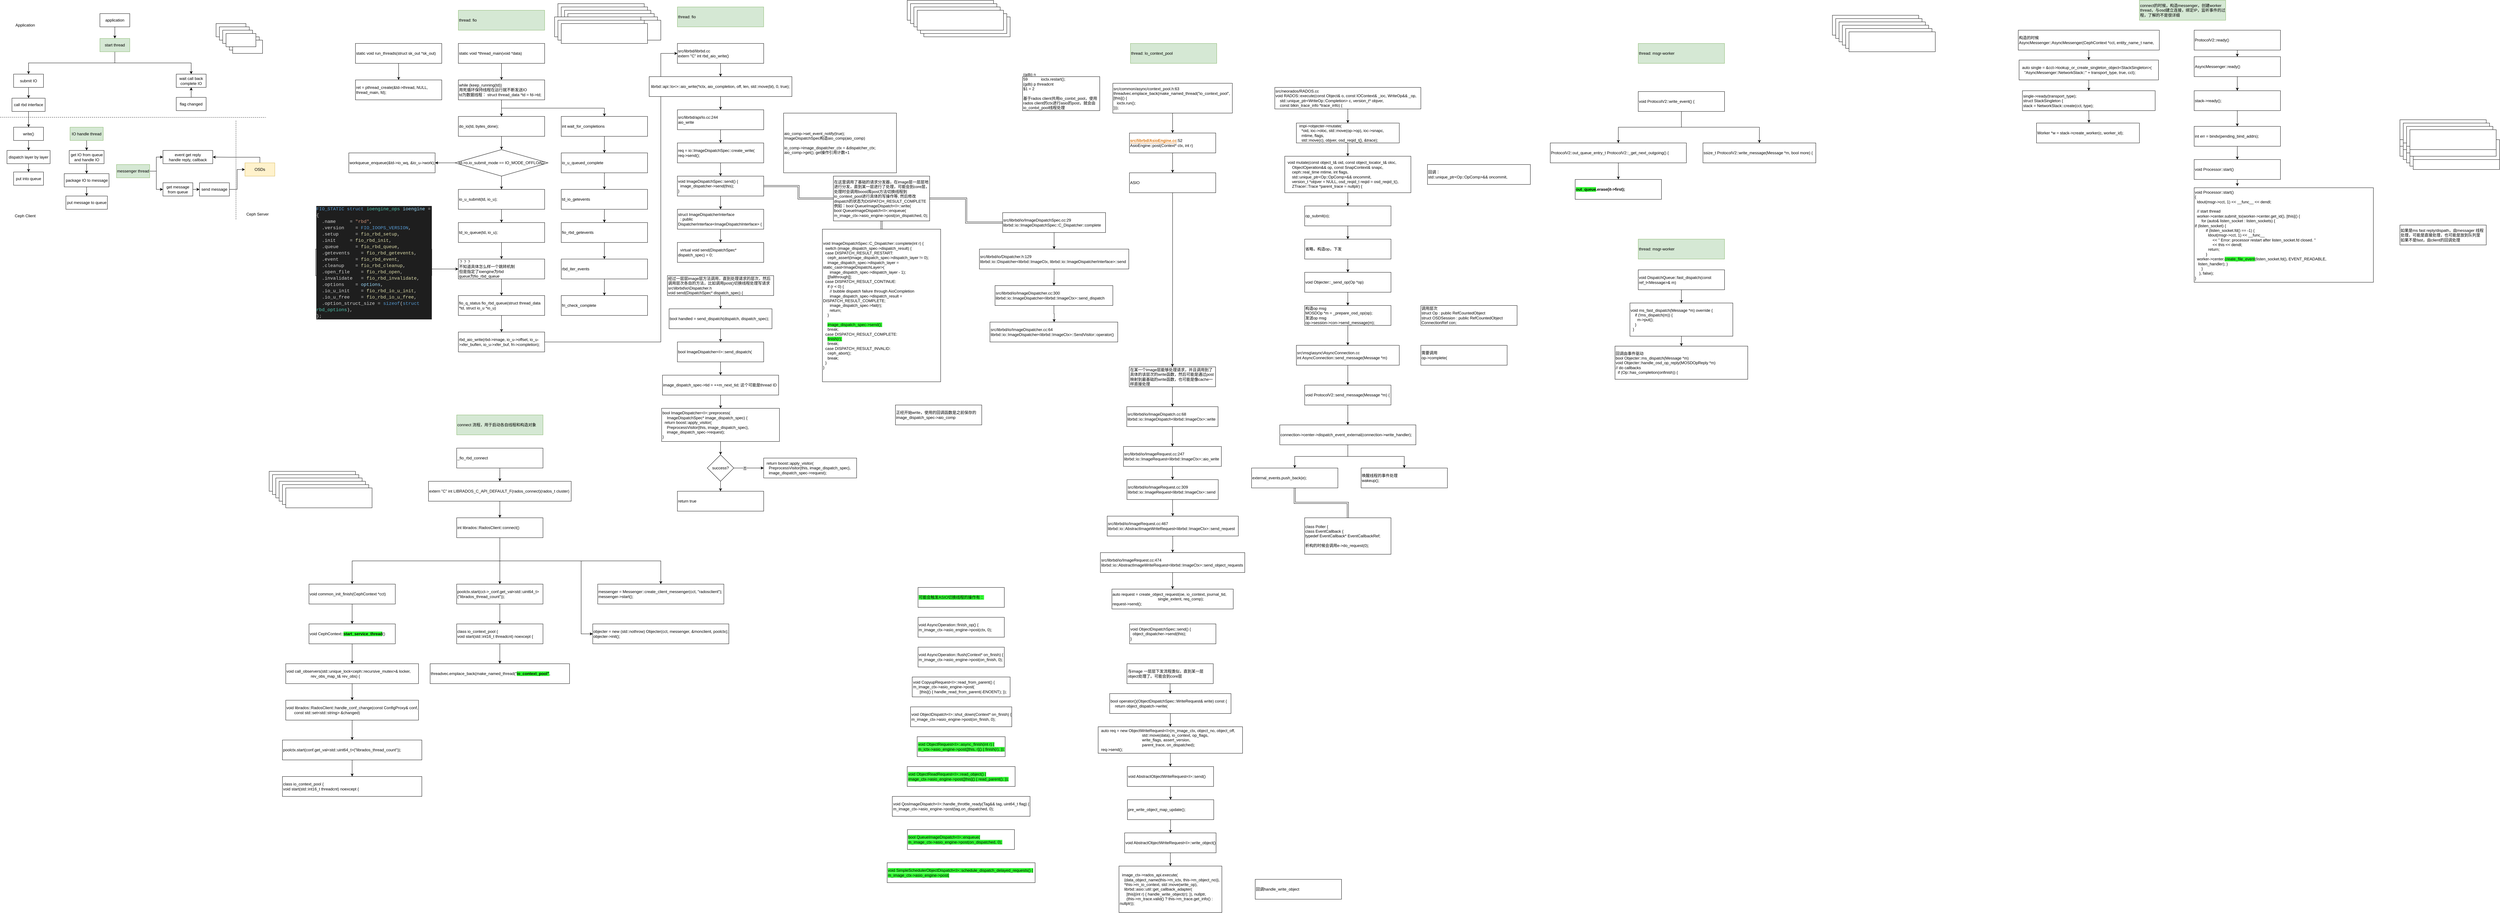 <mxfile version="16.5.6" type="github" pages="3">
  <diagram id="BU2FqGcvlGGiVEi2HxtR" name="FIO call rbd">
    <mxGraphModel dx="1588" dy="909" grid="1" gridSize="10" guides="1" tooltips="1" connect="1" arrows="1" fold="1" page="1" pageScale="1" pageWidth="827" pageHeight="1169" math="0" shadow="0">
      <root>
        <mxCell id="0" />
        <mxCell id="1" parent="0" />
        <mxCell id="HfX4eFa0RISyM8rG-waV-33" style="edgeStyle=orthogonalEdgeStyle;rounded=0;orthogonalLoop=1;jettySize=auto;html=1;exitX=0.5;exitY=1;exitDx=0;exitDy=0;" parent="1" source="HfX4eFa0RISyM8rG-waV-20" target="HfX4eFa0RISyM8rG-waV-32" edge="1">
          <mxGeometry relative="1" as="geometry" />
        </mxCell>
        <mxCell id="HfX4eFa0RISyM8rG-waV-20" value="static void run_threads(struct sk_out *sk_out)" style="rounded=0;whiteSpace=wrap;html=1;align=left;" parent="1" vertex="1">
          <mxGeometry x="1070" y="150" width="260" height="60" as="geometry" />
        </mxCell>
        <mxCell id="HfX4eFa0RISyM8rG-waV-47" style="edgeStyle=orthogonalEdgeStyle;rounded=0;orthogonalLoop=1;jettySize=auto;html=1;exitX=0.5;exitY=1;exitDx=0;exitDy=0;entryX=0.5;entryY=0;entryDx=0;entryDy=0;" parent="1" source="HfX4eFa0RISyM8rG-waV-27" target="HfX4eFa0RISyM8rG-waV-30" edge="1">
          <mxGeometry relative="1" as="geometry" />
        </mxCell>
        <mxCell id="UjPMKc73IR1A3mm6ap9C-76" style="edgeStyle=orthogonalEdgeStyle;rounded=0;orthogonalLoop=1;jettySize=auto;html=1;exitX=0.5;exitY=1;exitDx=0;exitDy=0;" parent="1" source="HfX4eFa0RISyM8rG-waV-27" target="UjPMKc73IR1A3mm6ap9C-75" edge="1">
          <mxGeometry relative="1" as="geometry" />
        </mxCell>
        <mxCell id="HfX4eFa0RISyM8rG-waV-27" value="while (keep_running(td))&lt;br&gt;用死循环保持线程在运行就不断发送IO&lt;br&gt;td为数据线程：&amp;nbsp;struct thread_data *td = fd-&amp;gt;td;" style="rounded=0;whiteSpace=wrap;html=1;align=left;" parent="1" vertex="1">
          <mxGeometry x="1380" y="260" width="260" height="60" as="geometry" />
        </mxCell>
        <mxCell id="HfX4eFa0RISyM8rG-waV-52" style="edgeStyle=orthogonalEdgeStyle;rounded=0;orthogonalLoop=1;jettySize=auto;html=1;exitX=0.5;exitY=1;exitDx=0;exitDy=0;entryX=0.5;entryY=0;entryDx=0;entryDy=0;" parent="1" source="HfX4eFa0RISyM8rG-waV-29" target="HfX4eFa0RISyM8rG-waV-42" edge="1">
          <mxGeometry relative="1" as="geometry" />
        </mxCell>
        <mxCell id="HfX4eFa0RISyM8rG-waV-29" value="io_u_submit(td, io_u);" style="rounded=0;whiteSpace=wrap;html=1;align=left;" parent="1" vertex="1">
          <mxGeometry x="1380" y="590" width="260" height="60" as="geometry" />
        </mxCell>
        <mxCell id="HfX4eFa0RISyM8rG-waV-48" style="edgeStyle=orthogonalEdgeStyle;rounded=0;orthogonalLoop=1;jettySize=auto;html=1;exitX=0.5;exitY=1;exitDx=0;exitDy=0;entryX=0.5;entryY=0;entryDx=0;entryDy=0;" parent="1" source="HfX4eFa0RISyM8rG-waV-30" target="HfX4eFa0RISyM8rG-waV-45" edge="1">
          <mxGeometry relative="1" as="geometry" />
        </mxCell>
        <mxCell id="HfX4eFa0RISyM8rG-waV-30" value="do_io(td, bytes_done);" style="rounded=0;whiteSpace=wrap;html=1;align=left;" parent="1" vertex="1">
          <mxGeometry x="1380" y="370" width="260" height="60" as="geometry" />
        </mxCell>
        <mxCell id="HfX4eFa0RISyM8rG-waV-46" style="edgeStyle=orthogonalEdgeStyle;rounded=0;orthogonalLoop=1;jettySize=auto;html=1;exitX=0.5;exitY=1;exitDx=0;exitDy=0;entryX=0.5;entryY=0;entryDx=0;entryDy=0;" parent="1" source="HfX4eFa0RISyM8rG-waV-31" target="HfX4eFa0RISyM8rG-waV-27" edge="1">
          <mxGeometry relative="1" as="geometry" />
        </mxCell>
        <mxCell id="HfX4eFa0RISyM8rG-waV-31" value="static void *thread_main(void *data)" style="rounded=0;whiteSpace=wrap;html=1;align=left;" parent="1" vertex="1">
          <mxGeometry x="1380" y="150" width="260" height="60" as="geometry" />
        </mxCell>
        <mxCell id="HfX4eFa0RISyM8rG-waV-32" value="&lt;div&gt;ret = pthread_create(&amp;amp;td-&amp;gt;thread, NULL,&lt;/div&gt;&lt;div&gt;&lt;span style=&quot;&quot;&gt;       &lt;/span&gt;thread_main, fd);&lt;/div&gt;" style="rounded=0;whiteSpace=wrap;html=1;align=left;" parent="1" vertex="1">
          <mxGeometry x="1070" y="260" width="260" height="60" as="geometry" />
        </mxCell>
        <mxCell id="HfX4eFa0RISyM8rG-waV-34" value="" style="rounded=0;whiteSpace=wrap;html=1;align=left;" parent="1" vertex="1">
          <mxGeometry x="1680" y="30" width="260" height="60" as="geometry" />
        </mxCell>
        <mxCell id="HfX4eFa0RISyM8rG-waV-35" value="" style="rounded=0;whiteSpace=wrap;html=1;align=left;" parent="1" vertex="1">
          <mxGeometry x="1690" y="40" width="260" height="60" as="geometry" />
        </mxCell>
        <mxCell id="HfX4eFa0RISyM8rG-waV-36" value="" style="rounded=0;whiteSpace=wrap;html=1;align=left;" parent="1" vertex="1">
          <mxGeometry x="1700" y="50" width="260" height="60" as="geometry" />
        </mxCell>
        <mxCell id="HfX4eFa0RISyM8rG-waV-74" style="edgeStyle=orthogonalEdgeStyle;rounded=0;orthogonalLoop=1;jettySize=auto;html=1;exitX=0.5;exitY=1;exitDx=0;exitDy=0;" parent="1" source="HfX4eFa0RISyM8rG-waV-37" target="HfX4eFa0RISyM8rG-waV-73" edge="1">
          <mxGeometry relative="1" as="geometry" />
        </mxCell>
        <mxCell id="HfX4eFa0RISyM8rG-waV-37" value="src/librbd/librbd.cc&lt;br&gt;extern &quot;C&quot; int rbd_aio_write()" style="rounded=0;whiteSpace=wrap;html=1;align=left;" parent="1" vertex="1">
          <mxGeometry x="2040" y="150" width="260" height="60" as="geometry" />
        </mxCell>
        <mxCell id="tr-M7fvBiXceQsFCyTLG-33" style="edgeStyle=orthogonalEdgeStyle;rounded=0;orthogonalLoop=1;jettySize=auto;html=1;exitX=1;exitY=0.5;exitDx=0;exitDy=0;entryX=0;entryY=0.5;entryDx=0;entryDy=0;" parent="1" source="HfX4eFa0RISyM8rG-waV-38" target="HfX4eFa0RISyM8rG-waV-37" edge="1">
          <mxGeometry relative="1" as="geometry">
            <Array as="points">
              <mxPoint x="1990" y="1050" />
              <mxPoint x="1990" y="180" />
            </Array>
          </mxGeometry>
        </mxCell>
        <mxCell id="HfX4eFa0RISyM8rG-waV-38" value="&lt;div&gt;rbd_aio_write(rbd-&amp;gt;image, io_u-&amp;gt;offset, io_u-&amp;gt;xfer_buflen,&amp;nbsp;&lt;span style=&quot;background-color: initial;&quot;&gt;io_u-&amp;gt;xfer_buf, fri-&amp;gt;completion);&lt;/span&gt;&lt;/div&gt;" style="rounded=0;whiteSpace=wrap;html=1;align=left;" parent="1" vertex="1">
          <mxGeometry x="1380" y="1020" width="260" height="60" as="geometry" />
        </mxCell>
        <mxCell id="HfX4eFa0RISyM8rG-waV-53" style="edgeStyle=orthogonalEdgeStyle;rounded=0;orthogonalLoop=1;jettySize=auto;html=1;exitX=1;exitY=0.75;exitDx=0;exitDy=0;entryX=0;entryY=0.5;entryDx=0;entryDy=0;" parent="1" source="HfX4eFa0RISyM8rG-waV-39" target="HfX4eFa0RISyM8rG-waV-41" edge="1">
          <mxGeometry relative="1" as="geometry" />
        </mxCell>
        <mxCell id="HfX4eFa0RISyM8rG-waV-39" value="&lt;div style=&quot;color: rgb(212, 212, 212); background-color: rgb(30, 30, 30); font-family: Consolas, &amp;quot;Courier New&amp;quot;, monospace; font-size: 14px; line-height: 19px;&quot;&gt;&lt;div&gt;&lt;span style=&quot;color: #569cd6;&quot;&gt;FIO_STATIC&lt;/span&gt; &lt;span style=&quot;color: #569cd6;&quot;&gt;struct&lt;/span&gt; &lt;span style=&quot;color: #4ec9b0;&quot;&gt;ioengine_ops&lt;/span&gt; &lt;span style=&quot;color: #9cdcfe;&quot;&gt;ioengine&lt;/span&gt; = {&lt;/div&gt;&lt;div&gt;&amp;nbsp; .name &amp;nbsp; &amp;nbsp; = &lt;span style=&quot;color: #ce9178;&quot;&gt;&quot;rbd&quot;&lt;/span&gt;,&lt;/div&gt;&lt;div&gt;&amp;nbsp; .version &amp;nbsp; &amp;nbsp;= &lt;span style=&quot;color: #569cd6;&quot;&gt;FIO_IOOPS_VERSION&lt;/span&gt;,&lt;/div&gt;&lt;div&gt;&amp;nbsp; .setup &amp;nbsp; &amp;nbsp; &amp;nbsp;= &lt;span style=&quot;color: #dcdcaa;&quot;&gt;fio_rbd_setup&lt;/span&gt;,&lt;/div&gt;&lt;div&gt;&amp;nbsp; .init &amp;nbsp; &amp;nbsp; = &lt;span style=&quot;color: #dcdcaa;&quot;&gt;fio_rbd_init&lt;/span&gt;,&lt;/div&gt;&lt;div&gt;&amp;nbsp; .queue &amp;nbsp; &amp;nbsp; &amp;nbsp;= &lt;span style=&quot;color: #dcdcaa;&quot;&gt;fio_rbd_queue&lt;/span&gt;,&lt;/div&gt;&lt;div&gt;&amp;nbsp; .getevents &amp;nbsp; &amp;nbsp;= &lt;span style=&quot;color: #dcdcaa;&quot;&gt;fio_rbd_getevents&lt;/span&gt;,&lt;/div&gt;&lt;div&gt;&amp;nbsp; .event &amp;nbsp; &amp;nbsp; &amp;nbsp;= &lt;span style=&quot;color: #dcdcaa;&quot;&gt;fio_rbd_event&lt;/span&gt;,&lt;/div&gt;&lt;div&gt;&amp;nbsp; .cleanup &amp;nbsp; &amp;nbsp;= &lt;span style=&quot;color: #dcdcaa;&quot;&gt;fio_rbd_cleanup&lt;/span&gt;,&lt;/div&gt;&lt;div&gt;&amp;nbsp; .open_file &amp;nbsp; &amp;nbsp;= &lt;span style=&quot;color: #dcdcaa;&quot;&gt;fio_rbd_open&lt;/span&gt;,&lt;/div&gt;&lt;div&gt;&amp;nbsp; .invalidate &amp;nbsp; = &lt;span style=&quot;color: #dcdcaa;&quot;&gt;fio_rbd_invalidate&lt;/span&gt;,&lt;/div&gt;&lt;div&gt;&amp;nbsp; .options &amp;nbsp; &amp;nbsp;= &lt;span style=&quot;color: #9cdcfe;&quot;&gt;options&lt;/span&gt;,&lt;/div&gt;&lt;div&gt;&amp;nbsp; .io_u_init &amp;nbsp; &amp;nbsp;= &lt;span style=&quot;color: #dcdcaa;&quot;&gt;fio_rbd_io_u_init&lt;/span&gt;,&lt;/div&gt;&lt;div&gt;&amp;nbsp; .io_u_free &amp;nbsp; &amp;nbsp;= &lt;span style=&quot;color: #dcdcaa;&quot;&gt;fio_rbd_io_u_free&lt;/span&gt;,&lt;/div&gt;&lt;div&gt;&amp;nbsp; .option_struct_size = &lt;span style=&quot;color: #569cd6;&quot;&gt;sizeof&lt;/span&gt;(&lt;span style=&quot;color: #569cd6;&quot;&gt;struct&lt;/span&gt; &lt;span style=&quot;color: #4ec9b0;&quot;&gt;rbd_options&lt;/span&gt;),&lt;/div&gt;&lt;div&gt;};&lt;/div&gt;&lt;/div&gt;" style="rounded=0;whiteSpace=wrap;html=1;align=left;" parent="1" vertex="1">
          <mxGeometry x="950" y="770" width="350" height="80" as="geometry" />
        </mxCell>
        <mxCell id="HfX4eFa0RISyM8rG-waV-56" style="edgeStyle=orthogonalEdgeStyle;rounded=0;orthogonalLoop=1;jettySize=auto;html=1;exitX=0.5;exitY=1;exitDx=0;exitDy=0;" parent="1" source="HfX4eFa0RISyM8rG-waV-40" target="HfX4eFa0RISyM8rG-waV-38" edge="1">
          <mxGeometry relative="1" as="geometry" />
        </mxCell>
        <mxCell id="HfX4eFa0RISyM8rG-waV-40" value="&lt;div&gt;fio_q_status fio_rbd_queue(struct thread_data *td,&amp;nbsp;&lt;span style=&quot;background-color: initial;&quot;&gt;struct io_u *io_u)&lt;/span&gt;&lt;/div&gt;" style="rounded=0;whiteSpace=wrap;html=1;align=left;" parent="1" vertex="1">
          <mxGeometry x="1380" y="910" width="260" height="60" as="geometry" />
        </mxCell>
        <mxCell id="HfX4eFa0RISyM8rG-waV-55" style="edgeStyle=orthogonalEdgeStyle;rounded=0;orthogonalLoop=1;jettySize=auto;html=1;exitX=0.5;exitY=1;exitDx=0;exitDy=0;entryX=0.5;entryY=0;entryDx=0;entryDy=0;" parent="1" source="HfX4eFa0RISyM8rG-waV-41" target="HfX4eFa0RISyM8rG-waV-40" edge="1">
          <mxGeometry relative="1" as="geometry" />
        </mxCell>
        <mxCell id="HfX4eFa0RISyM8rG-waV-41" value="？？？&lt;br&gt;不知道具体怎么样一个跳转机制&lt;br&gt;但是指定了ioengine为rbd&lt;br&gt;queue为fio_rbd_queue" style="rounded=0;whiteSpace=wrap;html=1;align=left;" parent="1" vertex="1">
          <mxGeometry x="1380" y="800" width="260" height="60" as="geometry" />
        </mxCell>
        <mxCell id="HfX4eFa0RISyM8rG-waV-54" style="edgeStyle=orthogonalEdgeStyle;rounded=0;orthogonalLoop=1;jettySize=auto;html=1;exitX=0.5;exitY=1;exitDx=0;exitDy=0;" parent="1" source="HfX4eFa0RISyM8rG-waV-42" target="HfX4eFa0RISyM8rG-waV-41" edge="1">
          <mxGeometry relative="1" as="geometry" />
        </mxCell>
        <mxCell id="HfX4eFa0RISyM8rG-waV-42" value="td_io_queue(td, io_u);&amp;nbsp;" style="rounded=0;whiteSpace=wrap;html=1;align=left;" parent="1" vertex="1">
          <mxGeometry x="1380" y="690" width="260" height="60" as="geometry" />
        </mxCell>
        <mxCell id="HfX4eFa0RISyM8rG-waV-43" value="workqueue_enqueue(&amp;amp;td-&amp;gt;io_wq, &amp;amp;io_u-&amp;gt;work);" style="rounded=0;whiteSpace=wrap;html=1;align=left;" parent="1" vertex="1">
          <mxGeometry x="1050" y="480" width="260" height="60" as="geometry" />
        </mxCell>
        <mxCell id="HfX4eFa0RISyM8rG-waV-49" style="edgeStyle=orthogonalEdgeStyle;rounded=0;orthogonalLoop=1;jettySize=auto;html=1;exitX=0.5;exitY=1;exitDx=0;exitDy=0;entryX=0.5;entryY=0;entryDx=0;entryDy=0;" parent="1" source="HfX4eFa0RISyM8rG-waV-45" target="HfX4eFa0RISyM8rG-waV-29" edge="1">
          <mxGeometry relative="1" as="geometry" />
        </mxCell>
        <mxCell id="HfX4eFa0RISyM8rG-waV-50" style="edgeStyle=orthogonalEdgeStyle;rounded=0;orthogonalLoop=1;jettySize=auto;html=1;exitX=0;exitY=0.5;exitDx=0;exitDy=0;" parent="1" source="HfX4eFa0RISyM8rG-waV-45" target="HfX4eFa0RISyM8rG-waV-43" edge="1">
          <mxGeometry relative="1" as="geometry" />
        </mxCell>
        <mxCell id="HfX4eFa0RISyM8rG-waV-45" value="td-&amp;gt;o.io_submit_mode == IO_MODE_OFFLOAD" style="rhombus;whiteSpace=wrap;html=1;" parent="1" vertex="1">
          <mxGeometry x="1370" y="470" width="280" height="80" as="geometry" />
        </mxCell>
        <mxCell id="HfX4eFa0RISyM8rG-waV-62" value="" style="rounded=0;whiteSpace=wrap;html=1;align=left;" parent="1" vertex="1">
          <mxGeometry x="1690" y="40" width="260" height="60" as="geometry" />
        </mxCell>
        <mxCell id="daJ2NDydBngZFMju6xUY-22" style="edgeStyle=orthogonalEdgeStyle;rounded=0;orthogonalLoop=1;jettySize=auto;html=1;exitX=0.5;exitY=1;exitDx=0;exitDy=0;entryX=0.5;entryY=0;entryDx=0;entryDy=0;" parent="1" source="HfX4eFa0RISyM8rG-waV-63" target="daJ2NDydBngZFMju6xUY-10" edge="1">
          <mxGeometry relative="1" as="geometry" />
        </mxCell>
        <mxCell id="HfX4eFa0RISyM8rG-waV-63" value="bool handled = send_dispatch(dispatch, dispatch_spec);" style="rounded=0;whiteSpace=wrap;html=1;align=left;" parent="1" vertex="1">
          <mxGeometry x="2015" y="950" width="310" height="60" as="geometry" />
        </mxCell>
        <mxCell id="HfX4eFa0RISyM8rG-waV-64" value="aio_comp-&amp;gt;set_event_notify(true);&lt;br&gt;ImageDispatchSpec构造aio_comp(aio_comp)&lt;br&gt;&lt;div&gt;&lt;br&gt;&lt;/div&gt;&lt;div&gt;i&lt;span style=&quot;background-color: initial;&quot;&gt;o_comp-&amp;gt;image_dispatcher_ctx = &amp;amp;dispatcher_ctx;&lt;/span&gt;&lt;/div&gt;&lt;div&gt;aio_comp-&amp;gt;get(); get操作引用计数+1&lt;/div&gt;" style="rounded=0;whiteSpace=wrap;html=1;align=left;" parent="1" vertex="1">
          <mxGeometry x="2360" y="360" width="340" height="180" as="geometry" />
        </mxCell>
        <mxCell id="daJ2NDydBngZFMju6xUY-21" style="edgeStyle=orthogonalEdgeStyle;rounded=0;orthogonalLoop=1;jettySize=auto;html=1;exitX=0.5;exitY=1;exitDx=0;exitDy=0;entryX=0.5;entryY=0;entryDx=0;entryDy=0;" parent="1" source="HfX4eFa0RISyM8rG-waV-65" target="HfX4eFa0RISyM8rG-waV-63" edge="1">
          <mxGeometry relative="1" as="geometry" />
        </mxCell>
        <mxCell id="HfX4eFa0RISyM8rG-waV-65" value="经过一层层image层方法调用，直到处理请求的层次，然后调用层次各自的方法，比如调用post()切换线程处理写请求&lt;br&gt;src\librbd\io\Dispatcher.h&lt;br&gt;void send(DispatchSpec* dispatch_spec) {" style="rounded=0;whiteSpace=wrap;html=1;align=left;" parent="1" vertex="1">
          <mxGeometry x="2010" y="850" width="320" height="60" as="geometry" />
        </mxCell>
        <mxCell id="HfX4eFa0RISyM8rG-waV-66" value="thread: fio" style="rounded=0;whiteSpace=wrap;html=1;align=left;fillColor=#d5e8d4;strokeColor=#82b366;" parent="1" vertex="1">
          <mxGeometry x="2040" y="40" width="260" height="60" as="geometry" />
        </mxCell>
        <mxCell id="daJ2NDydBngZFMju6xUY-27" style="edgeStyle=orthogonalEdgeStyle;rounded=0;orthogonalLoop=1;jettySize=auto;html=1;exitX=1;exitY=0.5;exitDx=0;exitDy=0;entryX=0;entryY=0.5;entryDx=0;entryDy=0;shape=link;" parent="1" source="HfX4eFa0RISyM8rG-waV-67" target="HfX4eFa0RISyM8rG-waV-91" edge="1">
          <mxGeometry relative="1" as="geometry" />
        </mxCell>
        <mxCell id="daJ2NDydBngZFMju6xUY-28" style="edgeStyle=orthogonalEdgeStyle;shape=link;rounded=0;orthogonalLoop=1;jettySize=auto;html=1;exitX=0.5;exitY=1;exitDx=0;exitDy=0;fontColor=#FF0000;" parent="1" source="HfX4eFa0RISyM8rG-waV-67" target="daJ2NDydBngZFMju6xUY-6" edge="1">
          <mxGeometry relative="1" as="geometry" />
        </mxCell>
        <mxCell id="HfX4eFa0RISyM8rG-waV-67" value="在这里调用了基础的请求分发器，在image层一层层地进行分发，直到某一层进行了处理，可能会到core层，处理时会调用boost库post方法切换线程到io_context_pool进行具体的写操作等, 然后修改dispatch的状态为DISPATCH_RESULT_COMPLETE&lt;br&gt;例如：bool QueueImageDispatch&amp;lt;I&amp;gt;::write(&lt;br&gt;bool QueueImageDispatch&amp;lt;I&amp;gt;::enqueue(&lt;br&gt;m_image_ctx-&amp;gt;asio_engine-&amp;gt;post(on_dispatched, 0);" style="rounded=0;whiteSpace=wrap;html=1;align=left;" parent="1" vertex="1">
          <mxGeometry x="2510.01" y="550" width="290" height="135" as="geometry" />
        </mxCell>
        <mxCell id="HfX4eFa0RISyM8rG-waV-68" value="&amp;nbsp; virtual void send(DispatchSpec* dispatch_spec) = 0;" style="rounded=0;whiteSpace=wrap;html=1;align=left;" parent="1" vertex="1">
          <mxGeometry x="2040" y="750" width="260" height="60" as="geometry" />
        </mxCell>
        <mxCell id="daJ2NDydBngZFMju6xUY-2" style="edgeStyle=orthogonalEdgeStyle;rounded=0;orthogonalLoop=1;jettySize=auto;html=1;exitX=0.5;exitY=1;exitDx=0;exitDy=0;entryX=0.5;entryY=0;entryDx=0;entryDy=0;" parent="1" source="HfX4eFa0RISyM8rG-waV-69" target="HfX4eFa0RISyM8rG-waV-68" edge="1">
          <mxGeometry relative="1" as="geometry" />
        </mxCell>
        <mxCell id="HfX4eFa0RISyM8rG-waV-69" value="&lt;div&gt;struct ImageDispatcherInterface&lt;/div&gt;&lt;div&gt;&amp;nbsp; : public DispatcherInterface&amp;lt;ImageDispatchInterface&amp;gt; {&lt;/div&gt;" style="rounded=0;whiteSpace=wrap;html=1;align=left;" parent="1" vertex="1">
          <mxGeometry x="2040" y="650" width="260" height="60" as="geometry" />
        </mxCell>
        <mxCell id="daJ2NDydBngZFMju6xUY-1" style="edgeStyle=orthogonalEdgeStyle;rounded=0;orthogonalLoop=1;jettySize=auto;html=1;exitX=0.5;exitY=1;exitDx=0;exitDy=0;entryX=0.5;entryY=0;entryDx=0;entryDy=0;" parent="1" source="HfX4eFa0RISyM8rG-waV-70" target="HfX4eFa0RISyM8rG-waV-69" edge="1">
          <mxGeometry relative="1" as="geometry" />
        </mxCell>
        <mxCell id="daJ2NDydBngZFMju6xUY-26" style="edgeStyle=orthogonalEdgeStyle;rounded=0;orthogonalLoop=1;jettySize=auto;html=1;exitX=1;exitY=0.5;exitDx=0;exitDy=0;entryX=0;entryY=0.5;entryDx=0;entryDy=0;shape=link;" parent="1" source="HfX4eFa0RISyM8rG-waV-70" target="HfX4eFa0RISyM8rG-waV-67" edge="1">
          <mxGeometry relative="1" as="geometry" />
        </mxCell>
        <mxCell id="HfX4eFa0RISyM8rG-waV-70" value="&lt;div&gt;void ImageDispatchSpec::send() {&lt;/div&gt;&lt;div&gt;&amp;nbsp; image_dispatcher-&amp;gt;send(this);&lt;/div&gt;&lt;div&gt;}&lt;/div&gt;" style="rounded=0;whiteSpace=wrap;html=1;align=left;" parent="1" vertex="1">
          <mxGeometry x="2040" y="550" width="260" height="60" as="geometry" />
        </mxCell>
        <mxCell id="HfX4eFa0RISyM8rG-waV-77" style="edgeStyle=orthogonalEdgeStyle;rounded=0;orthogonalLoop=1;jettySize=auto;html=1;exitX=0.5;exitY=1;exitDx=0;exitDy=0;" parent="1" source="HfX4eFa0RISyM8rG-waV-71" target="HfX4eFa0RISyM8rG-waV-70" edge="1">
          <mxGeometry relative="1" as="geometry" />
        </mxCell>
        <mxCell id="HfX4eFa0RISyM8rG-waV-71" value="req = io::ImageDispatchSpec::create_write(&lt;br&gt;req-&amp;gt;send();" style="rounded=0;whiteSpace=wrap;html=1;align=left;" parent="1" vertex="1">
          <mxGeometry x="2040" y="450" width="260" height="60" as="geometry" />
        </mxCell>
        <mxCell id="HfX4eFa0RISyM8rG-waV-76" style="edgeStyle=orthogonalEdgeStyle;rounded=0;orthogonalLoop=1;jettySize=auto;html=1;exitX=0.5;exitY=1;exitDx=0;exitDy=0;entryX=0.5;entryY=0;entryDx=0;entryDy=0;" parent="1" source="HfX4eFa0RISyM8rG-waV-72" target="HfX4eFa0RISyM8rG-waV-71" edge="1">
          <mxGeometry relative="1" as="geometry" />
        </mxCell>
        <mxCell id="HfX4eFa0RISyM8rG-waV-72" value="src/librbd/api/Io.cc:244&lt;br&gt;aio_write" style="rounded=0;whiteSpace=wrap;html=1;align=left;" parent="1" vertex="1">
          <mxGeometry x="2040" y="350" width="260" height="60" as="geometry" />
        </mxCell>
        <mxCell id="HfX4eFa0RISyM8rG-waV-75" style="edgeStyle=orthogonalEdgeStyle;rounded=0;orthogonalLoop=1;jettySize=auto;html=1;exitX=0.5;exitY=1;exitDx=0;exitDy=0;entryX=0.5;entryY=0;entryDx=0;entryDy=0;" parent="1" source="HfX4eFa0RISyM8rG-waV-73" target="HfX4eFa0RISyM8rG-waV-72" edge="1">
          <mxGeometry relative="1" as="geometry" />
        </mxCell>
        <mxCell id="HfX4eFa0RISyM8rG-waV-73" value="&lt;div&gt;&amp;nbsp;librbd::api::Io&amp;lt;&amp;gt;::aio_write(&lt;span style=&quot;background-color: initial;&quot;&gt;*ictx, aio_completion, off, len, std::move(bl), 0, true);&lt;/span&gt;&lt;/div&gt;" style="rounded=0;whiteSpace=wrap;html=1;align=left;" parent="1" vertex="1">
          <mxGeometry x="1955" y="250" width="430" height="60" as="geometry" />
        </mxCell>
        <mxCell id="HfX4eFa0RISyM8rG-waV-80" style="edgeStyle=orthogonalEdgeStyle;rounded=0;orthogonalLoop=1;jettySize=auto;html=1;exitX=0.5;exitY=1;exitDx=0;exitDy=0;" parent="1" source="HfX4eFa0RISyM8rG-waV-81" target="HfX4eFa0RISyM8rG-waV-85" edge="1">
          <mxGeometry relative="1" as="geometry" />
        </mxCell>
        <mxCell id="HfX4eFa0RISyM8rG-waV-81" value="src/common/async/context_pool.h:63&lt;br&gt;&lt;div&gt;threadvec.emplace_back(make_named_thread(&quot;io_context_pool&quot;,&lt;/div&gt;&lt;div&gt;&lt;span style=&quot;&quot;&gt;      &lt;/span&gt; [this]() {&lt;/div&gt;&lt;div&gt;&lt;span style=&quot;&quot;&gt;      &lt;/span&gt;&amp;nbsp; &amp;nbsp;ioctx.run();&lt;/div&gt;&lt;div&gt;&lt;span style=&quot;&quot;&gt;      &lt;/span&gt; }));&lt;/div&gt;" style="rounded=0;whiteSpace=wrap;html=1;align=left;" parent="1" vertex="1">
          <mxGeometry x="3352" y="270" width="360" height="90" as="geometry" />
        </mxCell>
        <mxCell id="HfX4eFa0RISyM8rG-waV-82" value="&lt;div&gt;(gdb) n&lt;/div&gt;&lt;div&gt;59&amp;nbsp; &amp;nbsp; &amp;nbsp; &amp;nbsp; &amp;nbsp; &amp;nbsp; ioctx.restart();&lt;/div&gt;&lt;div&gt;(gdb) p threadcnt&lt;/div&gt;&lt;div&gt;$1 = 2&lt;/div&gt;&lt;div&gt;&lt;br&gt;&lt;/div&gt;&lt;div&gt;基于rados client共用io_contxt_pool，使用rados client的ctx进行asio的post，就会由io_contxt_pool线程处理&lt;/div&gt;&lt;div&gt;&lt;br&gt;&lt;/div&gt;" style="rounded=0;whiteSpace=wrap;html=1;align=left;" parent="1" vertex="1">
          <mxGeometry x="3080" y="250" width="232.5" height="102.5" as="geometry" />
        </mxCell>
        <mxCell id="HfX4eFa0RISyM8rG-waV-109" style="edgeStyle=orthogonalEdgeStyle;rounded=0;orthogonalLoop=1;jettySize=auto;html=1;exitX=0.5;exitY=1;exitDx=0;exitDy=0;entryX=0.5;entryY=0;entryDx=0;entryDy=0;" parent="1" source="HfX4eFa0RISyM8rG-waV-83" target="HfX4eFa0RISyM8rG-waV-89" edge="1">
          <mxGeometry relative="1" as="geometry" />
        </mxCell>
        <mxCell id="HfX4eFa0RISyM8rG-waV-83" value="src/librbd/io/ImageRequest.cc:467&lt;br&gt;librbd::io::AbstractImageWriteRequest&amp;lt;librbd::ImageCtx&amp;gt;::send_request" style="rounded=0;whiteSpace=wrap;html=1;align=left;" parent="1" vertex="1">
          <mxGeometry x="3335" y="1575" width="395" height="60" as="geometry" />
        </mxCell>
        <mxCell id="HfX4eFa0RISyM8rG-waV-84" style="edgeStyle=orthogonalEdgeStyle;rounded=0;orthogonalLoop=1;jettySize=auto;html=1;exitX=0.5;exitY=1;exitDx=0;exitDy=0;entryX=0.5;entryY=0;entryDx=0;entryDy=0;" parent="1" source="HfX4eFa0RISyM8rG-waV-85" target="HfX4eFa0RISyM8rG-waV-93" edge="1">
          <mxGeometry relative="1" as="geometry" />
        </mxCell>
        <mxCell id="HfX4eFa0RISyM8rG-waV-85" value="&lt;span data-reactroot=&quot;&quot; class=&quot;notion-enable-hover&quot; data-token-index=&quot;0&quot; style=&quot;color:rgba(217, 115, 13, 1);border-bottom:0.05em solid;word-wrap:break-word;font-weight:600;fill:rgba(217, 115, 13, 1)&quot;&gt;src/librbd/AsioEngine.cc&lt;/span&gt;:52&lt;br&gt;AsioEngine::post(Context* ctx, int r)" style="rounded=0;whiteSpace=wrap;html=1;align=left;" parent="1" vertex="1">
          <mxGeometry x="3402" y="420" width="260" height="60" as="geometry" />
        </mxCell>
        <mxCell id="HfX4eFa0RISyM8rG-waV-107" style="edgeStyle=orthogonalEdgeStyle;rounded=0;orthogonalLoop=1;jettySize=auto;html=1;exitX=0.5;exitY=1;exitDx=0;exitDy=0;entryX=0.5;entryY=0;entryDx=0;entryDy=0;" parent="1" source="HfX4eFa0RISyM8rG-waV-86" target="HfX4eFa0RISyM8rG-waV-83" edge="1">
          <mxGeometry relative="1" as="geometry" />
        </mxCell>
        <mxCell id="HfX4eFa0RISyM8rG-waV-86" value="src/librbd/io/ImageRequest.cc:309&lt;br&gt;librbd::io::ImageRequest&amp;lt;librbd::ImageCtx&amp;gt;::send" style="rounded=0;whiteSpace=wrap;html=1;align=left;" parent="1" vertex="1">
          <mxGeometry x="3394.5" y="1465" width="275" height="60" as="geometry" />
        </mxCell>
        <mxCell id="HfX4eFa0RISyM8rG-waV-106" style="edgeStyle=orthogonalEdgeStyle;rounded=0;orthogonalLoop=1;jettySize=auto;html=1;exitX=0.5;exitY=1;exitDx=0;exitDy=0;entryX=0.5;entryY=0;entryDx=0;entryDy=0;" parent="1" source="HfX4eFa0RISyM8rG-waV-87" target="HfX4eFa0RISyM8rG-waV-86" edge="1">
          <mxGeometry relative="1" as="geometry" />
        </mxCell>
        <mxCell id="HfX4eFa0RISyM8rG-waV-87" value="src/librbd/io/ImageRequest.cc:247&lt;br&gt;librbd::io::ImageRequest&amp;lt;librbd::ImageCtx&amp;gt;::aio_write" style="rounded=0;whiteSpace=wrap;html=1;align=left;" parent="1" vertex="1">
          <mxGeometry x="3384" y="1365" width="295" height="60" as="geometry" />
        </mxCell>
        <mxCell id="HfX4eFa0RISyM8rG-waV-98" style="edgeStyle=orthogonalEdgeStyle;rounded=0;orthogonalLoop=1;jettySize=auto;html=1;exitX=0.5;exitY=1;exitDx=0;exitDy=0;entryX=0.5;entryY=0;entryDx=0;entryDy=0;" parent="1" source="HfX4eFa0RISyM8rG-waV-88" target="HfX4eFa0RISyM8rG-waV-97" edge="1">
          <mxGeometry relative="1" as="geometry" />
        </mxCell>
        <mxCell id="HfX4eFa0RISyM8rG-waV-88" value="src/librbd/io/Dispatcher.h:129&lt;br&gt;librbd::io::Dispatcher&amp;lt;librbd::ImageCtx, librbd::io::ImageDispatcherInterface&amp;gt;::send" style="rounded=0;whiteSpace=wrap;html=1;align=left;" parent="1" vertex="1">
          <mxGeometry x="2950" y="770" width="450" height="60" as="geometry" />
        </mxCell>
        <mxCell id="tr-M7fvBiXceQsFCyTLG-36" style="edgeStyle=orthogonalEdgeStyle;rounded=0;orthogonalLoop=1;jettySize=auto;html=1;exitX=0.5;exitY=1;exitDx=0;exitDy=0;entryX=0.5;entryY=0;entryDx=0;entryDy=0;" parent="1" source="HfX4eFa0RISyM8rG-waV-89" target="daJ2NDydBngZFMju6xUY-38" edge="1">
          <mxGeometry relative="1" as="geometry" />
        </mxCell>
        <mxCell id="HfX4eFa0RISyM8rG-waV-89" value="src/librbd/io/ImageRequest.cc:474&lt;br&gt;librbd::io::AbstractImageWriteRequest&amp;lt;librbd::ImageCtx&amp;gt;::send_object_requests" style="rounded=0;whiteSpace=wrap;html=1;align=left;" parent="1" vertex="1">
          <mxGeometry x="3314.5" y="1685" width="435" height="60" as="geometry" />
        </mxCell>
        <mxCell id="HfX4eFa0RISyM8rG-waV-90" style="edgeStyle=orthogonalEdgeStyle;rounded=0;orthogonalLoop=1;jettySize=auto;html=1;exitX=0.5;exitY=1;exitDx=0;exitDy=0;entryX=0.5;entryY=0;entryDx=0;entryDy=0;" parent="1" source="HfX4eFa0RISyM8rG-waV-91" target="HfX4eFa0RISyM8rG-waV-88" edge="1">
          <mxGeometry relative="1" as="geometry" />
        </mxCell>
        <mxCell id="HfX4eFa0RISyM8rG-waV-91" value="src/librbd/io/ImageDispatchSpec.cc:29&lt;br&gt;librbd::io::ImageDispatchSpec::C_Dispatcher::complete" style="rounded=0;whiteSpace=wrap;html=1;align=left;" parent="1" vertex="1">
          <mxGeometry x="3020" y="660" width="310" height="60" as="geometry" />
        </mxCell>
        <mxCell id="tr-M7fvBiXceQsFCyTLG-31" style="edgeStyle=orthogonalEdgeStyle;rounded=0;orthogonalLoop=1;jettySize=auto;html=1;exitX=0.5;exitY=1;exitDx=0;exitDy=0;" parent="1" source="HfX4eFa0RISyM8rG-waV-93" target="UjPMKc73IR1A3mm6ap9C-12" edge="1">
          <mxGeometry relative="1" as="geometry" />
        </mxCell>
        <mxCell id="HfX4eFa0RISyM8rG-waV-93" value="ASIO" style="rounded=0;whiteSpace=wrap;html=1;align=left;" parent="1" vertex="1">
          <mxGeometry x="3402" y="540" width="260" height="60" as="geometry" />
        </mxCell>
        <mxCell id="HfX4eFa0RISyM8rG-waV-105" style="edgeStyle=orthogonalEdgeStyle;rounded=0;orthogonalLoop=1;jettySize=auto;html=1;exitX=0.5;exitY=1;exitDx=0;exitDy=0;entryX=0.5;entryY=0;entryDx=0;entryDy=0;" parent="1" source="HfX4eFa0RISyM8rG-waV-94" target="HfX4eFa0RISyM8rG-waV-87" edge="1">
          <mxGeometry relative="1" as="geometry" />
        </mxCell>
        <mxCell id="HfX4eFa0RISyM8rG-waV-94" value="src/librbd/io/ImageDispatch.cc:68&lt;br&gt;librbd::io::ImageDispatch&amp;lt;librbd::ImageCtx&amp;gt;::write" style="rounded=0;whiteSpace=wrap;html=1;align=left;" parent="1" vertex="1">
          <mxGeometry x="3394" y="1245" width="275" height="60" as="geometry" />
        </mxCell>
        <mxCell id="HfX4eFa0RISyM8rG-waV-95" value="src/librbd/io/ImageDispatcher.cc:64&lt;br&gt;librbd::io::ImageDispatcher&amp;lt;librbd::ImageCtx&amp;gt;::SendVisitor::operator()" style="rounded=0;whiteSpace=wrap;html=1;align=left;" parent="1" vertex="1">
          <mxGeometry x="2981.75" y="990" width="385" height="60" as="geometry" />
        </mxCell>
        <mxCell id="HfX4eFa0RISyM8rG-waV-99" style="edgeStyle=orthogonalEdgeStyle;rounded=0;orthogonalLoop=1;jettySize=auto;html=1;exitX=0.5;exitY=1;exitDx=0;exitDy=0;entryX=0.5;entryY=0;entryDx=0;entryDy=0;" parent="1" source="HfX4eFa0RISyM8rG-waV-97" edge="1">
          <mxGeometry relative="1" as="geometry">
            <mxPoint x="3175" y="990" as="targetPoint" />
          </mxGeometry>
        </mxCell>
        <mxCell id="HfX4eFa0RISyM8rG-waV-97" value="src/librbd/io/ImageDispatcher.cc:300&lt;br&gt;librbd::io::ImageDispatcher&amp;lt;librbd::ImageCtx&amp;gt;::send_dispatch" style="rounded=0;whiteSpace=wrap;html=1;align=left;" parent="1" vertex="1">
          <mxGeometry x="2997" y="880" width="355" height="60" as="geometry" />
        </mxCell>
        <mxCell id="HfX4eFa0RISyM8rG-waV-104" value="正经开始write，使用的回调函数是之前保存的 image_dispatch_spec-&amp;gt;aio_comp" style="rounded=0;whiteSpace=wrap;html=1;align=left;" parent="1" vertex="1">
          <mxGeometry x="2697" y="1240" width="260" height="60" as="geometry" />
        </mxCell>
        <mxCell id="daJ2NDydBngZFMju6xUY-3" value="" style="rounded=0;whiteSpace=wrap;html=1;align=left;" parent="1" vertex="1">
          <mxGeometry x="1690" y="40" width="260" height="60" as="geometry" />
        </mxCell>
        <mxCell id="daJ2NDydBngZFMju6xUY-4" value="" style="rounded=0;whiteSpace=wrap;html=1;align=left;" parent="1" vertex="1">
          <mxGeometry x="1700" y="50" width="260" height="60" as="geometry" />
        </mxCell>
        <mxCell id="tr-M7fvBiXceQsFCyTLG-118" style="edgeStyle=orthogonalEdgeStyle;rounded=0;orthogonalLoop=1;jettySize=auto;html=1;exitX=0.5;exitY=1;exitDx=0;exitDy=0;fontColor=#33FF33;shape=link;" parent="1" source="daJ2NDydBngZFMju6xUY-5" target="HxaHLPuzsn73CjZOQ1fi-6" edge="1">
          <mxGeometry relative="1" as="geometry" />
        </mxCell>
        <mxCell id="daJ2NDydBngZFMju6xUY-5" value="external_events.push_back(e);" style="rounded=0;whiteSpace=wrap;html=1;align=left;" parent="1" vertex="1">
          <mxGeometry x="3770" y="1430" width="260" height="60" as="geometry" />
        </mxCell>
        <mxCell id="daJ2NDydBngZFMju6xUY-6" value="&lt;div&gt;void ImageDispatchSpec::C_Dispatcher::complete(int r) {&lt;/div&gt;&lt;div&gt;&amp;nbsp; switch (image_dispatch_spec-&amp;gt;dispatch_result) {&lt;/div&gt;&lt;div&gt;&amp;nbsp; case DISPATCH_RESULT_RESTART:&lt;/div&gt;&lt;div&gt;&amp;nbsp; &amp;nbsp; ceph_assert(image_dispatch_spec-&amp;gt;dispatch_layer != 0);&lt;/div&gt;&lt;div&gt;&amp;nbsp; &amp;nbsp; image_dispatch_spec-&amp;gt;dispatch_layer = static_cast&amp;lt;ImageDispatchLayer&amp;gt;(&lt;/div&gt;&lt;div&gt;&amp;nbsp; &amp;nbsp; &amp;nbsp; image_dispatch_spec-&amp;gt;dispatch_layer - 1);&lt;/div&gt;&lt;div&gt;&amp;nbsp; &amp;nbsp; [[fallthrough]];&lt;/div&gt;&lt;div&gt;&amp;nbsp; case DISPATCH_RESULT_CONTINUE:&lt;/div&gt;&lt;div&gt;&amp;nbsp; &amp;nbsp; if (r &amp;lt; 0) {&lt;/div&gt;&lt;div&gt;&amp;nbsp; &amp;nbsp; &amp;nbsp; // bubble dispatch failure through AioCompletion&lt;/div&gt;&lt;div&gt;&amp;nbsp; &amp;nbsp; &amp;nbsp; image_dispatch_spec-&amp;gt;dispatch_result = DISPATCH_RESULT_COMPLETE;&lt;/div&gt;&lt;div&gt;&amp;nbsp; &amp;nbsp; &amp;nbsp; image_dispatch_spec-&amp;gt;fail(r);&lt;/div&gt;&lt;div&gt;&amp;nbsp; &amp;nbsp; &amp;nbsp; return;&lt;/div&gt;&lt;div&gt;&amp;nbsp; &amp;nbsp; }&lt;/div&gt;&lt;div&gt;&lt;br&gt;&lt;/div&gt;&lt;div&gt;&amp;nbsp; &amp;nbsp; &lt;span style=&quot;background-color: rgb(51, 255, 51);&quot;&gt;image_dispatch_spec-&amp;gt;send();&lt;/span&gt;&lt;/div&gt;&lt;div&gt;&amp;nbsp; &amp;nbsp; break;&lt;/div&gt;&lt;div&gt;&amp;nbsp; case DISPATCH_RESULT_COMPLETE:&lt;/div&gt;&lt;div&gt;&amp;nbsp; &amp;nbsp; &lt;span style=&quot;background-color: rgb(51, 255, 51);&quot;&gt;finish(r);&lt;/span&gt;&lt;/div&gt;&lt;div&gt;&amp;nbsp; &amp;nbsp; break;&lt;/div&gt;&lt;div&gt;&amp;nbsp; case DISPATCH_RESULT_INVALID:&lt;/div&gt;&lt;div&gt;&amp;nbsp; &amp;nbsp; ceph_abort();&lt;/div&gt;&lt;div&gt;&amp;nbsp; &amp;nbsp; break;&lt;/div&gt;&lt;div&gt;&amp;nbsp; }&lt;/div&gt;&lt;div&gt;}&lt;/div&gt;" style="rounded=0;whiteSpace=wrap;html=1;align=left;" parent="1" vertex="1">
          <mxGeometry x="2476.88" y="710" width="356.25" height="460" as="geometry" />
        </mxCell>
        <mxCell id="daJ2NDydBngZFMju6xUY-19" style="edgeStyle=orthogonalEdgeStyle;rounded=0;orthogonalLoop=1;jettySize=auto;html=1;exitX=0.5;exitY=1;exitDx=0;exitDy=0;entryX=0.5;entryY=0;entryDx=0;entryDy=0;" parent="1" source="daJ2NDydBngZFMju6xUY-7" target="daJ2NDydBngZFMju6xUY-11" edge="1">
          <mxGeometry relative="1" as="geometry" />
        </mxCell>
        <mxCell id="daJ2NDydBngZFMju6xUY-7" value="&lt;div&gt;bool ImageDispatcher&amp;lt;I&amp;gt;::preprocess(&lt;/div&gt;&lt;div&gt;&amp;nbsp; &amp;nbsp; ImageDispatchSpec* image_dispatch_spec) {&lt;/div&gt;&lt;div&gt;&amp;nbsp; return boost::apply_visitor(&lt;/div&gt;&lt;div&gt;&amp;nbsp; &amp;nbsp; PreprocessVisitor{this, image_dispatch_spec},&lt;/div&gt;&lt;div&gt;&amp;nbsp; &amp;nbsp; image_dispatch_spec-&amp;gt;request);&lt;/div&gt;&lt;div&gt;}&lt;/div&gt;" style="rounded=0;whiteSpace=wrap;html=1;align=left;" parent="1" vertex="1">
          <mxGeometry x="1992.5" y="1250" width="355" height="100" as="geometry" />
        </mxCell>
        <mxCell id="daJ2NDydBngZFMju6xUY-24" style="edgeStyle=orthogonalEdgeStyle;rounded=0;orthogonalLoop=1;jettySize=auto;html=1;exitX=0.5;exitY=1;exitDx=0;exitDy=0;entryX=0.5;entryY=0;entryDx=0;entryDy=0;" parent="1" source="daJ2NDydBngZFMju6xUY-9" target="daJ2NDydBngZFMju6xUY-7" edge="1">
          <mxGeometry relative="1" as="geometry" />
        </mxCell>
        <mxCell id="daJ2NDydBngZFMju6xUY-9" value="image_dispatch_spec-&amp;gt;tid = ++m_next_tid; 这个可能是thread ID" style="rounded=0;whiteSpace=wrap;html=1;align=left;" parent="1" vertex="1">
          <mxGeometry x="1995" y="1150" width="350" height="60" as="geometry" />
        </mxCell>
        <mxCell id="daJ2NDydBngZFMju6xUY-23" style="edgeStyle=orthogonalEdgeStyle;rounded=0;orthogonalLoop=1;jettySize=auto;html=1;exitX=0.5;exitY=1;exitDx=0;exitDy=0;entryX=0.5;entryY=0;entryDx=0;entryDy=0;" parent="1" source="daJ2NDydBngZFMju6xUY-10" target="daJ2NDydBngZFMju6xUY-9" edge="1">
          <mxGeometry relative="1" as="geometry" />
        </mxCell>
        <mxCell id="daJ2NDydBngZFMju6xUY-10" value="bool ImageDispatcher&amp;lt;I&amp;gt;::send_dispatch(" style="rounded=0;whiteSpace=wrap;html=1;align=left;" parent="1" vertex="1">
          <mxGeometry x="2040" y="1050" width="260" height="60" as="geometry" />
        </mxCell>
        <mxCell id="daJ2NDydBngZFMju6xUY-12" style="edgeStyle=orthogonalEdgeStyle;rounded=0;orthogonalLoop=1;jettySize=auto;html=1;exitX=0.5;exitY=1;exitDx=0;exitDy=0;" parent="1" source="daJ2NDydBngZFMju6xUY-11" edge="1">
          <mxGeometry relative="1" as="geometry">
            <mxPoint x="2169.828" y="1500" as="targetPoint" />
          </mxGeometry>
        </mxCell>
        <mxCell id="daJ2NDydBngZFMju6xUY-18" style="edgeStyle=orthogonalEdgeStyle;rounded=0;orthogonalLoop=1;jettySize=auto;html=1;exitX=1;exitY=0.5;exitDx=0;exitDy=0;" parent="1" source="daJ2NDydBngZFMju6xUY-11" target="daJ2NDydBngZFMju6xUY-16" edge="1">
          <mxGeometry relative="1" as="geometry" />
        </mxCell>
        <mxCell id="daJ2NDydBngZFMju6xUY-20" value="否" style="edgeLabel;html=1;align=center;verticalAlign=middle;resizable=0;points=[];" parent="daJ2NDydBngZFMju6xUY-18" vertex="1" connectable="0">
          <mxGeometry x="-0.283" y="-1" relative="1" as="geometry">
            <mxPoint as="offset" />
          </mxGeometry>
        </mxCell>
        <mxCell id="daJ2NDydBngZFMju6xUY-11" value="success?" style="rhombus;whiteSpace=wrap;html=1;" parent="1" vertex="1">
          <mxGeometry x="2130" y="1390" width="80" height="80" as="geometry" />
        </mxCell>
        <mxCell id="daJ2NDydBngZFMju6xUY-13" value="" style="rounded=0;whiteSpace=wrap;html=1;align=left;" parent="1" vertex="1">
          <mxGeometry x="810" y="1440" width="260" height="60" as="geometry" />
        </mxCell>
        <mxCell id="daJ2NDydBngZFMju6xUY-14" value="" style="rounded=0;whiteSpace=wrap;html=1;align=left;" parent="1" vertex="1">
          <mxGeometry x="820" y="1450" width="260" height="60" as="geometry" />
        </mxCell>
        <mxCell id="daJ2NDydBngZFMju6xUY-15" value="" style="rounded=0;whiteSpace=wrap;html=1;align=left;" parent="1" vertex="1">
          <mxGeometry x="830" y="1460" width="260" height="60" as="geometry" />
        </mxCell>
        <mxCell id="daJ2NDydBngZFMju6xUY-16" value="&lt;div&gt;&amp;nbsp; return boost::apply_visitor(&lt;/div&gt;&lt;div&gt;&amp;nbsp; &amp;nbsp; PreprocessVisitor{this, image_dispatch_spec},&lt;/div&gt;&lt;div&gt;&amp;nbsp; &amp;nbsp; image_dispatch_spec-&amp;gt;request);&lt;/div&gt;" style="rounded=0;whiteSpace=wrap;html=1;align=left;" parent="1" vertex="1">
          <mxGeometry x="2300" y="1400" width="280" height="60" as="geometry" />
        </mxCell>
        <mxCell id="daJ2NDydBngZFMju6xUY-17" value="return true" style="rounded=0;whiteSpace=wrap;html=1;align=left;" parent="1" vertex="1">
          <mxGeometry x="2040" y="1500" width="260" height="60" as="geometry" />
        </mxCell>
        <mxCell id="daJ2NDydBngZFMju6xUY-25" value="thread: Io_context_pool" style="rounded=0;whiteSpace=wrap;html=1;align=left;fillColor=#d5e8d4;strokeColor=#82b366;" parent="1" vertex="1">
          <mxGeometry x="3405" y="150" width="260" height="60" as="geometry" />
        </mxCell>
        <mxCell id="daJ2NDydBngZFMju6xUY-29" value="回调handle_write_object" style="rounded=0;whiteSpace=wrap;html=1;align=left;" parent="1" vertex="1">
          <mxGeometry x="3781" y="2670" width="260" height="60" as="geometry" />
        </mxCell>
        <mxCell id="daJ2NDydBngZFMju6xUY-45" style="edgeStyle=orthogonalEdgeStyle;rounded=0;orthogonalLoop=1;jettySize=auto;html=1;exitX=0.5;exitY=1;exitDx=0;exitDy=0;fontColor=#000000;" parent="1" source="daJ2NDydBngZFMju6xUY-30" target="daJ2NDydBngZFMju6xUY-36" edge="1">
          <mxGeometry relative="1" as="geometry" />
        </mxCell>
        <mxCell id="daJ2NDydBngZFMju6xUY-30" value="void AbstractObjectWriteRequest&amp;lt;I&amp;gt;::write_object()" style="rounded=0;whiteSpace=wrap;html=1;align=left;" parent="1" vertex="1">
          <mxGeometry x="3387.5" y="2530" width="275.5" height="60" as="geometry" />
        </mxCell>
        <mxCell id="daJ2NDydBngZFMju6xUY-44" style="edgeStyle=orthogonalEdgeStyle;rounded=0;orthogonalLoop=1;jettySize=auto;html=1;exitX=0.5;exitY=1;exitDx=0;exitDy=0;entryX=0.5;entryY=0;entryDx=0;entryDy=0;fontColor=#000000;" parent="1" source="daJ2NDydBngZFMju6xUY-31" target="daJ2NDydBngZFMju6xUY-30" edge="1">
          <mxGeometry relative="1" as="geometry" />
        </mxCell>
        <mxCell id="daJ2NDydBngZFMju6xUY-31" value="pre_write_object_map_update();" style="rounded=0;whiteSpace=wrap;html=1;align=left;" parent="1" vertex="1">
          <mxGeometry x="3396" y="2430" width="260" height="60" as="geometry" />
        </mxCell>
        <mxCell id="daJ2NDydBngZFMju6xUY-43" style="edgeStyle=orthogonalEdgeStyle;rounded=0;orthogonalLoop=1;jettySize=auto;html=1;exitX=0.5;exitY=1;exitDx=0;exitDy=0;entryX=0.5;entryY=0;entryDx=0;entryDy=0;fontColor=#000000;" parent="1" source="daJ2NDydBngZFMju6xUY-32" target="daJ2NDydBngZFMju6xUY-31" edge="1">
          <mxGeometry relative="1" as="geometry" />
        </mxCell>
        <mxCell id="daJ2NDydBngZFMju6xUY-32" value="void AbstractObjectWriteRequest&amp;lt;I&amp;gt;::send()" style="rounded=0;whiteSpace=wrap;html=1;align=left;" parent="1" vertex="1">
          <mxGeometry x="3395.5" y="2330" width="260" height="60" as="geometry" />
        </mxCell>
        <mxCell id="daJ2NDydBngZFMju6xUY-42" style="edgeStyle=orthogonalEdgeStyle;rounded=0;orthogonalLoop=1;jettySize=auto;html=1;exitX=0.5;exitY=1;exitDx=0;exitDy=0;entryX=0.5;entryY=0;entryDx=0;entryDy=0;fontColor=#000000;" parent="1" source="daJ2NDydBngZFMju6xUY-33" target="daJ2NDydBngZFMju6xUY-32" edge="1">
          <mxGeometry relative="1" as="geometry" />
        </mxCell>
        <mxCell id="daJ2NDydBngZFMju6xUY-33" value="&lt;div&gt;&amp;nbsp; auto req = new ObjectWriteRequest&amp;lt;I&amp;gt;(m_image_ctx, object_no, object_off,&lt;/div&gt;&lt;div&gt;&amp;nbsp; &amp;nbsp; &amp;nbsp; &amp;nbsp; &amp;nbsp; &amp;nbsp; &amp;nbsp; &amp;nbsp; &amp;nbsp; &amp;nbsp; &amp;nbsp; &amp;nbsp; &amp;nbsp; &amp;nbsp; &amp;nbsp; &amp;nbsp; &amp;nbsp; &amp;nbsp; &amp;nbsp; &amp;nbsp;std::move(data), io_context, op_flags,&lt;/div&gt;&lt;div&gt;&amp;nbsp; &amp;nbsp; &amp;nbsp; &amp;nbsp; &amp;nbsp; &amp;nbsp; &amp;nbsp; &amp;nbsp; &amp;nbsp; &amp;nbsp; &amp;nbsp; &amp;nbsp; &amp;nbsp; &amp;nbsp; &amp;nbsp; &amp;nbsp; &amp;nbsp; &amp;nbsp; &amp;nbsp; &amp;nbsp;write_flags, assert_version,&lt;/div&gt;&lt;div&gt;&amp;nbsp; &amp;nbsp; &amp;nbsp; &amp;nbsp; &amp;nbsp; &amp;nbsp; &amp;nbsp; &amp;nbsp; &amp;nbsp; &amp;nbsp; &amp;nbsp; &amp;nbsp; &amp;nbsp; &amp;nbsp; &amp;nbsp; &amp;nbsp; &amp;nbsp; &amp;nbsp; &amp;nbsp; &amp;nbsp;parent_trace, on_dispatched);&lt;/div&gt;&lt;div&gt;&amp;nbsp; req-&amp;gt;send();&lt;/div&gt;" style="rounded=0;whiteSpace=wrap;html=1;align=left;" parent="1" vertex="1">
          <mxGeometry x="3307.75" y="2210" width="435" height="80" as="geometry" />
        </mxCell>
        <mxCell id="daJ2NDydBngZFMju6xUY-41" style="edgeStyle=orthogonalEdgeStyle;rounded=0;orthogonalLoop=1;jettySize=auto;html=1;exitX=0.5;exitY=1;exitDx=0;exitDy=0;fontColor=#000000;" parent="1" source="daJ2NDydBngZFMju6xUY-34" target="daJ2NDydBngZFMju6xUY-33" edge="1">
          <mxGeometry relative="1" as="geometry" />
        </mxCell>
        <mxCell id="daJ2NDydBngZFMju6xUY-34" value="&lt;div&gt;bool operator()(ObjectDispatchSpec::WriteRequest&amp;amp; write) const {&lt;/div&gt;&lt;div&gt;&amp;nbsp; &amp;nbsp; return object_dispatch-&amp;gt;write(&lt;/div&gt;" style="rounded=0;whiteSpace=wrap;html=1;align=left;" parent="1" vertex="1">
          <mxGeometry x="3342.5" y="2110" width="365.5" height="60" as="geometry" />
        </mxCell>
        <mxCell id="daJ2NDydBngZFMju6xUY-36" value="&lt;div&gt;&amp;nbsp; image_ctx-&amp;gt;rados_api.execute(&lt;/div&gt;&lt;div&gt;&amp;nbsp; &amp;nbsp; {data_object_name(this-&amp;gt;m_ictx, this-&amp;gt;m_object_no)},&lt;/div&gt;&lt;div&gt;&amp;nbsp; &amp;nbsp; *this-&amp;gt;m_io_context, std::move(write_op),&lt;/div&gt;&lt;div&gt;&amp;nbsp; &amp;nbsp; librbd::asio::util::get_callback_adapter(&lt;/div&gt;&lt;div&gt;&amp;nbsp; &amp;nbsp; &amp;nbsp; [this](int r) { handle_write_object(r); }), nullptr,&lt;/div&gt;&lt;div&gt;&amp;nbsp; &amp;nbsp; &amp;nbsp; (this-&amp;gt;m_trace.valid() ? this-&amp;gt;m_trace.get_info() : nullptr));&lt;/div&gt;" style="rounded=0;whiteSpace=wrap;html=1;align=left;" parent="1" vertex="1">
          <mxGeometry x="3370.5" y="2630" width="310" height="140" as="geometry" />
        </mxCell>
        <mxCell id="daJ2NDydBngZFMju6xUY-37" value="&lt;div&gt;void ObjectDispatchSpec::send() {&lt;/div&gt;&lt;div&gt;&amp;nbsp; object_dispatcher-&amp;gt;send(this);&lt;/div&gt;&lt;div&gt;}&lt;/div&gt;" style="rounded=0;whiteSpace=wrap;html=1;align=left;" parent="1" vertex="1">
          <mxGeometry x="3402.5" y="1900" width="260" height="60" as="geometry" />
        </mxCell>
        <mxCell id="daJ2NDydBngZFMju6xUY-38" value="&lt;div&gt;auto request = create_object_request(oe, io_context, journal_tid,&lt;/div&gt;&lt;div&gt;&amp;nbsp; &amp;nbsp; &amp;nbsp; &amp;nbsp; &amp;nbsp; &amp;nbsp; &amp;nbsp; &amp;nbsp; &amp;nbsp; &amp;nbsp; &amp;nbsp; &amp;nbsp; &amp;nbsp; &amp;nbsp; &amp;nbsp; &amp;nbsp; &amp;nbsp; &amp;nbsp; &amp;nbsp; &amp;nbsp; &amp;nbsp;single_extent, req_comp);&lt;/div&gt;&lt;div&gt;request-&amp;gt;send();&lt;/div&gt;" style="rounded=0;whiteSpace=wrap;html=1;align=left;" parent="1" vertex="1">
          <mxGeometry x="3349.25" y="1795" width="365.5" height="60" as="geometry" />
        </mxCell>
        <mxCell id="tr-M7fvBiXceQsFCyTLG-115" style="edgeStyle=orthogonalEdgeStyle;rounded=0;orthogonalLoop=1;jettySize=auto;html=1;exitX=0.5;exitY=1;exitDx=0;exitDy=0;fontColor=#33FF33;" parent="1" source="daJ2NDydBngZFMju6xUY-54" target="tr-M7fvBiXceQsFCyTLG-66" edge="1">
          <mxGeometry relative="1" as="geometry" />
        </mxCell>
        <mxCell id="tr-M7fvBiXceQsFCyTLG-117" style="edgeStyle=orthogonalEdgeStyle;rounded=0;orthogonalLoop=1;jettySize=auto;html=1;exitX=0.5;exitY=1;exitDx=0;exitDy=0;fontColor=#33FF33;" parent="1" source="daJ2NDydBngZFMju6xUY-54" target="daJ2NDydBngZFMju6xUY-5" edge="1">
          <mxGeometry relative="1" as="geometry" />
        </mxCell>
        <mxCell id="daJ2NDydBngZFMju6xUY-54" value="connection-&amp;gt;center-&amp;gt;dispatch_event_external(connection-&amp;gt;write_handler);" style="rounded=0;whiteSpace=wrap;html=1;align=left;" parent="1" vertex="1">
          <mxGeometry x="3855" y="1300" width="410" height="60" as="geometry" />
        </mxCell>
        <mxCell id="tr-M7fvBiXceQsFCyTLG-113" style="edgeStyle=orthogonalEdgeStyle;rounded=0;orthogonalLoop=1;jettySize=auto;html=1;exitX=0.5;exitY=1;exitDx=0;exitDy=0;fontColor=#33FF33;" parent="1" source="daJ2NDydBngZFMju6xUY-55" target="tr-M7fvBiXceQsFCyTLG-67" edge="1">
          <mxGeometry relative="1" as="geometry" />
        </mxCell>
        <mxCell id="daJ2NDydBngZFMju6xUY-55" value="src\msg\async\AsyncConnection.cc&lt;br&gt;int AsyncConnection::send_message(Message *m)" style="rounded=0;whiteSpace=wrap;html=1;align=left;" parent="1" vertex="1">
          <mxGeometry x="3905" y="1060" width="310" height="60" as="geometry" />
        </mxCell>
        <mxCell id="daJ2NDydBngZFMju6xUY-56" value="调用层次&lt;br&gt;struct Op : public RefCountedObject&lt;br&gt;struct OSDSession : public RefCountedObject&lt;br&gt;ConnectionRef con;" style="rounded=0;whiteSpace=wrap;html=1;align=left;" parent="1" vertex="1">
          <mxGeometry x="4280" y="940" width="290" height="60" as="geometry" />
        </mxCell>
        <mxCell id="daJ2NDydBngZFMju6xUY-65" style="edgeStyle=orthogonalEdgeStyle;rounded=0;orthogonalLoop=1;jettySize=auto;html=1;exitX=0.5;exitY=1;exitDx=0;exitDy=0;entryX=0.5;entryY=0;entryDx=0;entryDy=0;fontColor=#000000;" parent="1" source="daJ2NDydBngZFMju6xUY-57" target="daJ2NDydBngZFMju6xUY-55" edge="1">
          <mxGeometry relative="1" as="geometry" />
        </mxCell>
        <mxCell id="daJ2NDydBngZFMju6xUY-57" value="构造op msg&lt;br&gt;MOSDOp *m = _prepare_osd_op(op);&lt;br&gt;发送op msg&lt;br&gt;op-&amp;gt;session-&amp;gt;con-&amp;gt;send_message(m);" style="rounded=0;whiteSpace=wrap;html=1;align=left;" parent="1" vertex="1">
          <mxGeometry x="3930" y="940" width="260" height="60" as="geometry" />
        </mxCell>
        <mxCell id="daJ2NDydBngZFMju6xUY-69" style="edgeStyle=orthogonalEdgeStyle;rounded=0;orthogonalLoop=1;jettySize=auto;html=1;exitX=0.5;exitY=1;exitDx=0;exitDy=0;entryX=0.5;entryY=0;entryDx=0;entryDy=0;fontColor=#000000;" parent="1" source="daJ2NDydBngZFMju6xUY-58" target="daJ2NDydBngZFMju6xUY-59" edge="1">
          <mxGeometry relative="1" as="geometry" />
        </mxCell>
        <mxCell id="daJ2NDydBngZFMju6xUY-58" value="省略，构造op，下发" style="rounded=0;whiteSpace=wrap;html=1;align=left;" parent="1" vertex="1">
          <mxGeometry x="3930" y="740" width="260" height="60" as="geometry" />
        </mxCell>
        <mxCell id="daJ2NDydBngZFMju6xUY-64" style="edgeStyle=orthogonalEdgeStyle;rounded=0;orthogonalLoop=1;jettySize=auto;html=1;exitX=0.5;exitY=1;exitDx=0;exitDy=0;entryX=0.5;entryY=0;entryDx=0;entryDy=0;fontColor=#000000;" parent="1" source="daJ2NDydBngZFMju6xUY-59" target="daJ2NDydBngZFMju6xUY-57" edge="1">
          <mxGeometry relative="1" as="geometry" />
        </mxCell>
        <mxCell id="daJ2NDydBngZFMju6xUY-59" value="void Objecter::_send_op(Op *op)" style="rounded=0;whiteSpace=wrap;html=1;align=left;" parent="1" vertex="1">
          <mxGeometry x="3930" y="840" width="260" height="60" as="geometry" />
        </mxCell>
        <mxCell id="daJ2NDydBngZFMju6xUY-66" style="edgeStyle=orthogonalEdgeStyle;rounded=0;orthogonalLoop=1;jettySize=auto;html=1;exitX=0.5;exitY=1;exitDx=0;exitDy=0;entryX=0.5;entryY=0;entryDx=0;entryDy=0;fontColor=#000000;" parent="1" source="daJ2NDydBngZFMju6xUY-60" target="daJ2NDydBngZFMju6xUY-58" edge="1">
          <mxGeometry relative="1" as="geometry" />
        </mxCell>
        <mxCell id="daJ2NDydBngZFMju6xUY-60" value="op_submit(o);" style="rounded=0;whiteSpace=wrap;html=1;align=left;" parent="1" vertex="1">
          <mxGeometry x="3930" y="640" width="260" height="60" as="geometry" />
        </mxCell>
        <mxCell id="daJ2NDydBngZFMju6xUY-67" style="edgeStyle=orthogonalEdgeStyle;rounded=0;orthogonalLoop=1;jettySize=auto;html=1;exitX=0.5;exitY=1;exitDx=0;exitDy=0;entryX=0.5;entryY=0;entryDx=0;entryDy=0;fontColor=#000000;" parent="1" source="daJ2NDydBngZFMju6xUY-61" target="daJ2NDydBngZFMju6xUY-60" edge="1">
          <mxGeometry relative="1" as="geometry" />
        </mxCell>
        <mxCell id="daJ2NDydBngZFMju6xUY-61" value="&lt;div&gt;&amp;nbsp; void mutate(const object_t&amp;amp; oid, const object_locator_t&amp;amp; oloc,&lt;/div&gt;&lt;div&gt;&lt;span style=&quot;&quot;&gt; &lt;/span&gt;&amp;nbsp; &amp;nbsp; &amp;nbsp; ObjectOperation&amp;amp;&amp;amp; op, const SnapContext&amp;amp; snapc,&lt;/div&gt;&lt;div&gt;&lt;span style=&quot;&quot;&gt; &lt;/span&gt;&amp;nbsp; &amp;nbsp; &amp;nbsp; ceph::real_time mtime, int flags,&lt;/div&gt;&lt;div&gt;&lt;span style=&quot;&quot;&gt; &lt;/span&gt;&amp;nbsp; &amp;nbsp; &amp;nbsp; std::unique_ptr&amp;lt;Op::OpComp&amp;gt;&amp;amp;&amp;amp; oncommit,&lt;/div&gt;&lt;div&gt;&lt;span style=&quot;&quot;&gt; &lt;/span&gt;&amp;nbsp; &amp;nbsp; &amp;nbsp; version_t *objver = NULL, osd_reqid_t reqid = osd_reqid_t(),&lt;/div&gt;&lt;div&gt;&lt;span style=&quot;&quot;&gt; &lt;/span&gt;&amp;nbsp; &amp;nbsp; &amp;nbsp; ZTracer::Trace *parent_trace = nullptr) {&lt;/div&gt;" style="rounded=0;whiteSpace=wrap;html=1;align=left;" parent="1" vertex="1">
          <mxGeometry x="3870" y="490" width="380" height="110" as="geometry" />
        </mxCell>
        <mxCell id="daJ2NDydBngZFMju6xUY-71" style="edgeStyle=orthogonalEdgeStyle;rounded=0;orthogonalLoop=1;jettySize=auto;html=1;exitX=0.5;exitY=1;exitDx=0;exitDy=0;fontColor=#000000;" parent="1" source="daJ2NDydBngZFMju6xUY-62" target="daJ2NDydBngZFMju6xUY-61" edge="1">
          <mxGeometry relative="1" as="geometry" />
        </mxCell>
        <mxCell id="daJ2NDydBngZFMju6xUY-62" value="&lt;div&gt;&amp;nbsp; impl-&amp;gt;objecter-&amp;gt;mutate(&lt;/div&gt;&lt;div&gt;&amp;nbsp; &amp;nbsp; *oid, ioc-&amp;gt;oloc, std::move(op-&amp;gt;op), ioc-&amp;gt;snapc,&lt;/div&gt;&lt;div&gt;&amp;nbsp; &amp;nbsp; mtime, flags,&lt;/div&gt;&lt;div&gt;&amp;nbsp; &amp;nbsp; std::move(c), objver, osd_reqid_t{}, &amp;amp;trace);&lt;/div&gt;" style="rounded=0;whiteSpace=wrap;html=1;align=left;" parent="1" vertex="1">
          <mxGeometry x="3905" y="390" width="310" height="60" as="geometry" />
        </mxCell>
        <mxCell id="daJ2NDydBngZFMju6xUY-70" style="edgeStyle=orthogonalEdgeStyle;rounded=0;orthogonalLoop=1;jettySize=auto;html=1;exitX=0.5;exitY=1;exitDx=0;exitDy=0;fontColor=#000000;" parent="1" source="daJ2NDydBngZFMju6xUY-63" target="daJ2NDydBngZFMju6xUY-62" edge="1">
          <mxGeometry relative="1" as="geometry" />
        </mxCell>
        <mxCell id="daJ2NDydBngZFMju6xUY-63" value="&lt;div&gt;src/neorados/RADOS.cc&lt;br&gt;&lt;/div&gt;&lt;div&gt;void RADOS::execute(const Object&amp;amp; o, const IOContext&amp;amp; _ioc, WriteOp&amp;amp;&amp;amp; _op,&lt;/div&gt;&lt;div&gt;&lt;span style=&quot;&quot;&gt;  &lt;/span&gt;&amp;nbsp; &amp;nbsp; std::unique_ptr&amp;lt;WriteOp::Completion&amp;gt; c, version_t* objver,&lt;/div&gt;&lt;div&gt;&lt;span style=&quot;&quot;&gt;  &lt;/span&gt;&amp;nbsp; &amp;nbsp; const blkin_trace_info *trace_info) {&lt;/div&gt;" style="rounded=0;whiteSpace=wrap;html=1;align=left;" parent="1" vertex="1">
          <mxGeometry x="3840" y="282.5" width="440" height="65" as="geometry" />
        </mxCell>
        <mxCell id="SjG1W9Pc4g3mqP5jkMTY-1" value="" style="rounded=0;whiteSpace=wrap;html=1;align=left;" parent="1" vertex="1">
          <mxGeometry x="820" y="1450" width="260" height="60" as="geometry" />
        </mxCell>
        <mxCell id="SjG1W9Pc4g3mqP5jkMTY-2" value="threadvec.emplace_back(make_named_thread(&quot;&lt;span style=&quot;background-color: rgb(51, 255, 51);&quot;&gt;&lt;b&gt;io_context_pool&quot;&lt;/b&gt;&lt;/span&gt;," style="rounded=0;whiteSpace=wrap;html=1;align=left;" parent="1" vertex="1">
          <mxGeometry x="1295" y="2020" width="420" height="60" as="geometry" />
        </mxCell>
        <mxCell id="tr-M7fvBiXceQsFCyTLG-20" style="edgeStyle=orthogonalEdgeStyle;rounded=0;orthogonalLoop=1;jettySize=auto;html=1;exitX=0.5;exitY=1;exitDx=0;exitDy=0;" parent="1" source="SjG1W9Pc4g3mqP5jkMTY-3" target="SjG1W9Pc4g3mqP5jkMTY-4" edge="1">
          <mxGeometry relative="1" as="geometry" />
        </mxCell>
        <mxCell id="SjG1W9Pc4g3mqP5jkMTY-3" value="poolctx.start(cct-&amp;gt;_conf.get_val&amp;lt;std::uint64_t&amp;gt;(&quot;librados_thread_count&quot;));" style="rounded=0;whiteSpace=wrap;html=1;align=left;" parent="1" vertex="1">
          <mxGeometry x="1375" y="1780" width="260" height="60" as="geometry" />
        </mxCell>
        <mxCell id="tr-M7fvBiXceQsFCyTLG-21" style="edgeStyle=orthogonalEdgeStyle;rounded=0;orthogonalLoop=1;jettySize=auto;html=1;exitX=0.5;exitY=1;exitDx=0;exitDy=0;" parent="1" source="SjG1W9Pc4g3mqP5jkMTY-4" target="SjG1W9Pc4g3mqP5jkMTY-2" edge="1">
          <mxGeometry relative="1" as="geometry" />
        </mxCell>
        <mxCell id="SjG1W9Pc4g3mqP5jkMTY-4" value="class io_context_pool {&lt;br&gt;void start(std::int16_t threadcnt) noexcept {" style="rounded=0;whiteSpace=wrap;html=1;align=left;" parent="1" vertex="1">
          <mxGeometry x="1375" y="1900" width="260" height="60" as="geometry" />
        </mxCell>
        <mxCell id="tr-M7fvBiXceQsFCyTLG-17" style="edgeStyle=orthogonalEdgeStyle;rounded=0;orthogonalLoop=1;jettySize=auto;html=1;exitX=0.5;exitY=1;exitDx=0;exitDy=0;" parent="1" source="SjG1W9Pc4g3mqP5jkMTY-5" target="SjG1W9Pc4g3mqP5jkMTY-6" edge="1">
          <mxGeometry relative="1" as="geometry" />
        </mxCell>
        <mxCell id="SjG1W9Pc4g3mqP5jkMTY-5" value="_fio_rbd_connect" style="rounded=0;whiteSpace=wrap;html=1;align=left;" parent="1" vertex="1">
          <mxGeometry x="1375" y="1370" width="260" height="60" as="geometry" />
        </mxCell>
        <mxCell id="tr-M7fvBiXceQsFCyTLG-18" style="edgeStyle=orthogonalEdgeStyle;rounded=0;orthogonalLoop=1;jettySize=auto;html=1;exitX=0.5;exitY=1;exitDx=0;exitDy=0;entryX=0.5;entryY=0;entryDx=0;entryDy=0;" parent="1" source="SjG1W9Pc4g3mqP5jkMTY-6" target="SjG1W9Pc4g3mqP5jkMTY-7" edge="1">
          <mxGeometry relative="1" as="geometry" />
        </mxCell>
        <mxCell id="SjG1W9Pc4g3mqP5jkMTY-6" value="extern &quot;C&quot; int LIBRADOS_C_API_DEFAULT_F(rados_connect)(rados_t cluster)" style="rounded=0;whiteSpace=wrap;html=1;align=left;" parent="1" vertex="1">
          <mxGeometry x="1290" y="1470" width="430" height="60" as="geometry" />
        </mxCell>
        <mxCell id="tr-M7fvBiXceQsFCyTLG-19" style="edgeStyle=orthogonalEdgeStyle;rounded=0;orthogonalLoop=1;jettySize=auto;html=1;exitX=0.5;exitY=1;exitDx=0;exitDy=0;" parent="1" source="SjG1W9Pc4g3mqP5jkMTY-7" target="SjG1W9Pc4g3mqP5jkMTY-3" edge="1">
          <mxGeometry relative="1" as="geometry" />
        </mxCell>
        <mxCell id="tr-M7fvBiXceQsFCyTLG-22" style="edgeStyle=orthogonalEdgeStyle;rounded=0;orthogonalLoop=1;jettySize=auto;html=1;exitX=0.5;exitY=1;exitDx=0;exitDy=0;" parent="1" source="SjG1W9Pc4g3mqP5jkMTY-7" target="SjG1W9Pc4g3mqP5jkMTY-8" edge="1">
          <mxGeometry relative="1" as="geometry" />
        </mxCell>
        <mxCell id="tr-M7fvBiXceQsFCyTLG-27" style="edgeStyle=orthogonalEdgeStyle;rounded=0;orthogonalLoop=1;jettySize=auto;html=1;exitX=0.5;exitY=1;exitDx=0;exitDy=0;" parent="1" source="SjG1W9Pc4g3mqP5jkMTY-7" target="tr-M7fvBiXceQsFCyTLG-16" edge="1">
          <mxGeometry relative="1" as="geometry" />
        </mxCell>
        <mxCell id="tr-M7fvBiXceQsFCyTLG-28" style="edgeStyle=orthogonalEdgeStyle;rounded=0;orthogonalLoop=1;jettySize=auto;html=1;exitX=0.5;exitY=1;exitDx=0;exitDy=0;" parent="1" source="SjG1W9Pc4g3mqP5jkMTY-7" target="tr-M7fvBiXceQsFCyTLG-15" edge="1">
          <mxGeometry relative="1" as="geometry">
            <Array as="points">
              <mxPoint x="1505" y="1710" />
              <mxPoint x="1750" y="1710" />
              <mxPoint x="1750" y="1930" />
            </Array>
          </mxGeometry>
        </mxCell>
        <mxCell id="SjG1W9Pc4g3mqP5jkMTY-7" value="int librados::RadosClient::connect()" style="rounded=0;whiteSpace=wrap;html=1;align=left;" parent="1" vertex="1">
          <mxGeometry x="1375" y="1580" width="260" height="60" as="geometry" />
        </mxCell>
        <mxCell id="tr-M7fvBiXceQsFCyTLG-23" style="edgeStyle=orthogonalEdgeStyle;rounded=0;orthogonalLoop=1;jettySize=auto;html=1;exitX=0.5;exitY=1;exitDx=0;exitDy=0;" parent="1" source="SjG1W9Pc4g3mqP5jkMTY-8" target="SjG1W9Pc4g3mqP5jkMTY-9" edge="1">
          <mxGeometry relative="1" as="geometry" />
        </mxCell>
        <mxCell id="SjG1W9Pc4g3mqP5jkMTY-8" value="void common_init_finish(CephContext *cct)" style="rounded=0;whiteSpace=wrap;html=1;align=left;" parent="1" vertex="1">
          <mxGeometry x="930" y="1780" width="260" height="60" as="geometry" />
        </mxCell>
        <mxCell id="tr-M7fvBiXceQsFCyTLG-24" style="edgeStyle=orthogonalEdgeStyle;rounded=0;orthogonalLoop=1;jettySize=auto;html=1;exitX=0.5;exitY=1;exitDx=0;exitDy=0;" parent="1" source="SjG1W9Pc4g3mqP5jkMTY-9" target="SjG1W9Pc4g3mqP5jkMTY-10" edge="1">
          <mxGeometry relative="1" as="geometry" />
        </mxCell>
        <mxCell id="SjG1W9Pc4g3mqP5jkMTY-9" value="void CephContext::&lt;b style=&quot;background-color: rgb(51, 255, 51);&quot;&gt;start_service_thread&lt;/b&gt;()" style="rounded=0;whiteSpace=wrap;html=1;align=left;" parent="1" vertex="1">
          <mxGeometry x="930" y="1900" width="260" height="60" as="geometry" />
        </mxCell>
        <mxCell id="tr-M7fvBiXceQsFCyTLG-25" style="edgeStyle=orthogonalEdgeStyle;rounded=0;orthogonalLoop=1;jettySize=auto;html=1;exitX=0.5;exitY=1;exitDx=0;exitDy=0;entryX=0.5;entryY=0;entryDx=0;entryDy=0;" parent="1" source="SjG1W9Pc4g3mqP5jkMTY-10" target="SjG1W9Pc4g3mqP5jkMTY-12" edge="1">
          <mxGeometry relative="1" as="geometry" />
        </mxCell>
        <mxCell id="SjG1W9Pc4g3mqP5jkMTY-10" value="&lt;div&gt;void call_observers(std::unique_lock&amp;lt;ceph::recursive_mutex&amp;gt;&amp;amp; locker,&lt;/div&gt;&lt;div&gt;&amp;nbsp; &amp;nbsp; &amp;nbsp; &amp;nbsp; &amp;nbsp; &amp;nbsp; &amp;nbsp; &amp;nbsp; &amp;nbsp; &amp;nbsp; &amp;nbsp; rev_obs_map_t&amp;amp; rev_obs) {&lt;/div&gt;" style="rounded=0;whiteSpace=wrap;html=1;align=left;" parent="1" vertex="1">
          <mxGeometry x="860" y="2020" width="400" height="60" as="geometry" />
        </mxCell>
        <mxCell id="bq2SGO0wd_ukziBwOb1F-2" value="" style="edgeStyle=orthogonalEdgeStyle;rounded=0;orthogonalLoop=1;jettySize=auto;html=1;" parent="1" source="SjG1W9Pc4g3mqP5jkMTY-11" target="bq2SGO0wd_ukziBwOb1F-1" edge="1">
          <mxGeometry relative="1" as="geometry" />
        </mxCell>
        <mxCell id="SjG1W9Pc4g3mqP5jkMTY-11" value="poolctx.start(conf.get_val&amp;lt;std::uint64_t&amp;gt;(&quot;librados_thread_count&quot;));" style="rounded=0;whiteSpace=wrap;html=1;align=left;" parent="1" vertex="1">
          <mxGeometry x="850" y="2250" width="420" height="60" as="geometry" />
        </mxCell>
        <mxCell id="tr-M7fvBiXceQsFCyTLG-26" style="edgeStyle=orthogonalEdgeStyle;rounded=0;orthogonalLoop=1;jettySize=auto;html=1;" parent="1" source="SjG1W9Pc4g3mqP5jkMTY-12" target="SjG1W9Pc4g3mqP5jkMTY-11" edge="1">
          <mxGeometry relative="1" as="geometry" />
        </mxCell>
        <mxCell id="SjG1W9Pc4g3mqP5jkMTY-12" value="&lt;div&gt;void librados::RadosClient::handle_conf_change(const ConfigProxy&amp;amp; conf,&lt;/div&gt;&lt;div&gt;&lt;span style=&quot;&quot;&gt;     &lt;/span&gt;&amp;nbsp; &amp;nbsp; &amp;nbsp; &amp;nbsp;const std::set&amp;lt;std::string&amp;gt; &amp;amp;changed)&lt;/div&gt;" style="rounded=0;whiteSpace=wrap;html=1;align=left;" parent="1" vertex="1">
          <mxGeometry x="860" y="2130" width="400" height="60" as="geometry" />
        </mxCell>
        <mxCell id="HxaHLPuzsn73CjZOQ1fi-1" value="" style="rounded=0;whiteSpace=wrap;html=1;align=left;" parent="1" vertex="1">
          <mxGeometry x="5520" y="65" width="260" height="60" as="geometry" />
        </mxCell>
        <mxCell id="HxaHLPuzsn73CjZOQ1fi-2" value="" style="rounded=0;whiteSpace=wrap;html=1;align=left;" parent="1" vertex="1">
          <mxGeometry x="5530" y="75" width="260" height="60" as="geometry" />
        </mxCell>
        <mxCell id="HxaHLPuzsn73CjZOQ1fi-3" value="" style="rounded=0;whiteSpace=wrap;html=1;align=left;" parent="1" vertex="1">
          <mxGeometry x="5540" y="85" width="260" height="60" as="geometry" />
        </mxCell>
        <mxCell id="HxaHLPuzsn73CjZOQ1fi-4" value="" style="rounded=0;whiteSpace=wrap;html=1;align=left;" parent="1" vertex="1">
          <mxGeometry x="5530" y="75" width="260" height="60" as="geometry" />
        </mxCell>
        <mxCell id="HxaHLPuzsn73CjZOQ1fi-5" value="" style="rounded=0;whiteSpace=wrap;html=1;align=left;" parent="1" vertex="1">
          <mxGeometry x="5530" y="75" width="260" height="60" as="geometry" />
        </mxCell>
        <mxCell id="HxaHLPuzsn73CjZOQ1fi-6" value="class Poller {&lt;br&gt;class EventCallback {&lt;br&gt;typedef EventCallback* EventCallbackRef;&lt;br&gt;&lt;br&gt;析构的时候会调用e-&amp;gt;do_request(0);" style="rounded=0;whiteSpace=wrap;html=1;align=left;" parent="1" vertex="1">
          <mxGeometry x="3930" y="1580" width="260" height="110" as="geometry" />
        </mxCell>
        <mxCell id="HxaHLPuzsn73CjZOQ1fi-7" value="" style="rounded=0;whiteSpace=wrap;html=1;align=left;" parent="1" vertex="1">
          <mxGeometry x="1700" y="50" width="260" height="60" as="geometry" />
        </mxCell>
        <mxCell id="HxaHLPuzsn73CjZOQ1fi-8" value="" style="rounded=0;whiteSpace=wrap;html=1;align=left;" parent="1" vertex="1">
          <mxGeometry x="1710" y="60" width="260" height="60" as="geometry" />
        </mxCell>
        <mxCell id="HxaHLPuzsn73CjZOQ1fi-9" value="" style="rounded=0;whiteSpace=wrap;html=1;align=left;" parent="1" vertex="1">
          <mxGeometry x="1720" y="70" width="260" height="60" as="geometry" />
        </mxCell>
        <mxCell id="HxaHLPuzsn73CjZOQ1fi-10" value="" style="rounded=0;whiteSpace=wrap;html=1;align=left;" parent="1" vertex="1">
          <mxGeometry x="1710" y="60" width="260" height="60" as="geometry" />
        </mxCell>
        <mxCell id="HxaHLPuzsn73CjZOQ1fi-11" value="" style="rounded=0;whiteSpace=wrap;html=1;align=left;" parent="1" vertex="1">
          <mxGeometry x="1710" y="60" width="260" height="60" as="geometry" />
        </mxCell>
        <mxCell id="HxaHLPuzsn73CjZOQ1fi-12" value="" style="rounded=0;whiteSpace=wrap;html=1;align=left;" parent="1" vertex="1">
          <mxGeometry x="1720" y="70" width="260" height="60" as="geometry" />
        </mxCell>
        <mxCell id="HxaHLPuzsn73CjZOQ1fi-13" value="" style="rounded=0;whiteSpace=wrap;html=1;align=left;" parent="1" vertex="1">
          <mxGeometry x="7230" y="430" width="260" height="60" as="geometry" />
        </mxCell>
        <mxCell id="HxaHLPuzsn73CjZOQ1fi-14" value="" style="rounded=0;whiteSpace=wrap;html=1;align=left;" parent="1" vertex="1">
          <mxGeometry x="7240" y="440" width="260" height="60" as="geometry" />
        </mxCell>
        <mxCell id="HxaHLPuzsn73CjZOQ1fi-15" value="" style="rounded=0;whiteSpace=wrap;html=1;align=left;" parent="1" vertex="1">
          <mxGeometry x="7250" y="450" width="260" height="60" as="geometry" />
        </mxCell>
        <mxCell id="HxaHLPuzsn73CjZOQ1fi-16" value="" style="rounded=0;whiteSpace=wrap;html=1;align=left;" parent="1" vertex="1">
          <mxGeometry x="7240" y="440" width="260" height="60" as="geometry" />
        </mxCell>
        <mxCell id="HxaHLPuzsn73CjZOQ1fi-17" value="Worker *w = stack-&amp;gt;create_worker(c, worker_id);" style="rounded=0;whiteSpace=wrap;html=1;align=left;" parent="1" vertex="1">
          <mxGeometry x="6135" y="390" width="310" height="60" as="geometry" />
        </mxCell>
        <mxCell id="HxaHLPuzsn73CjZOQ1fi-18" value="回调：&amp;nbsp;&lt;br&gt;std::unique_ptr&amp;lt;Op::OpComp&amp;gt;&amp;amp;&amp;amp; oncommit," style="rounded=0;whiteSpace=wrap;html=1;align=left;" parent="1" vertex="1">
          <mxGeometry x="4300" y="515" width="310" height="60" as="geometry" />
        </mxCell>
        <mxCell id="UjPMKc73IR1A3mm6ap9C-1" value="" style="rounded=0;whiteSpace=wrap;html=1;align=left;" parent="1" vertex="1">
          <mxGeometry x="5530" y="75" width="260" height="60" as="geometry" />
        </mxCell>
        <mxCell id="UjPMKc73IR1A3mm6ap9C-2" value="" style="rounded=0;whiteSpace=wrap;html=1;align=left;" parent="1" vertex="1">
          <mxGeometry x="5540" y="85" width="260" height="60" as="geometry" />
        </mxCell>
        <mxCell id="UjPMKc73IR1A3mm6ap9C-3" value="" style="rounded=0;whiteSpace=wrap;html=1;align=left;" parent="1" vertex="1">
          <mxGeometry x="5550" y="95" width="260" height="60" as="geometry" />
        </mxCell>
        <mxCell id="UjPMKc73IR1A3mm6ap9C-4" value="" style="rounded=0;whiteSpace=wrap;html=1;align=left;" parent="1" vertex="1">
          <mxGeometry x="5540" y="85" width="260" height="60" as="geometry" />
        </mxCell>
        <mxCell id="UjPMKc73IR1A3mm6ap9C-5" value="" style="rounded=0;whiteSpace=wrap;html=1;align=left;" parent="1" vertex="1">
          <mxGeometry x="5540" y="85" width="260" height="60" as="geometry" />
        </mxCell>
        <mxCell id="UjPMKc73IR1A3mm6ap9C-6" value="" style="rounded=0;whiteSpace=wrap;html=1;align=left;" parent="1" vertex="1">
          <mxGeometry x="7240" y="440" width="260" height="60" as="geometry" />
        </mxCell>
        <mxCell id="UjPMKc73IR1A3mm6ap9C-7" value="" style="rounded=0;whiteSpace=wrap;html=1;align=left;" parent="1" vertex="1">
          <mxGeometry x="7250" y="450" width="260" height="60" as="geometry" />
        </mxCell>
        <mxCell id="UjPMKc73IR1A3mm6ap9C-8" value="" style="rounded=0;whiteSpace=wrap;html=1;align=left;" parent="1" vertex="1">
          <mxGeometry x="7260" y="460" width="260" height="60" as="geometry" />
        </mxCell>
        <mxCell id="UjPMKc73IR1A3mm6ap9C-9" value="" style="rounded=0;whiteSpace=wrap;html=1;align=left;" parent="1" vertex="1">
          <mxGeometry x="7250" y="450" width="260" height="60" as="geometry" />
        </mxCell>
        <mxCell id="UjPMKc73IR1A3mm6ap9C-10" value="&lt;span style=&quot;background-color: rgb(51, 255, 51);&quot;&gt;可能会触发ASIO切换线程的操作有：&lt;/span&gt;" style="rounded=0;whiteSpace=wrap;html=1;align=left;" parent="1" vertex="1">
          <mxGeometry x="2765" y="1790" width="260" height="60" as="geometry" />
        </mxCell>
        <mxCell id="tr-M7fvBiXceQsFCyTLG-37" style="edgeStyle=orthogonalEdgeStyle;rounded=0;orthogonalLoop=1;jettySize=auto;html=1;exitX=0.5;exitY=1;exitDx=0;exitDy=0;" parent="1" source="UjPMKc73IR1A3mm6ap9C-11" target="daJ2NDydBngZFMju6xUY-34" edge="1">
          <mxGeometry relative="1" as="geometry" />
        </mxCell>
        <mxCell id="UjPMKc73IR1A3mm6ap9C-11" value="与image 一层层下发流程类似，直到某一层object处理了。可能会到core层" style="rounded=0;whiteSpace=wrap;html=1;align=left;" parent="1" vertex="1">
          <mxGeometry x="3394.5" y="2020" width="260" height="60" as="geometry" />
        </mxCell>
        <mxCell id="tr-M7fvBiXceQsFCyTLG-29" style="edgeStyle=orthogonalEdgeStyle;rounded=0;orthogonalLoop=1;jettySize=auto;html=1;exitX=0.5;exitY=1;exitDx=0;exitDy=0;" parent="1" source="UjPMKc73IR1A3mm6ap9C-12" target="HfX4eFa0RISyM8rG-waV-94" edge="1">
          <mxGeometry relative="1" as="geometry" />
        </mxCell>
        <mxCell id="UjPMKc73IR1A3mm6ap9C-12" value="在某一个image层能够处理请求，并且调用到了具体的该层次的write函数，然后可能是通过post映射到最基础的write函数，也可能是像cache一样直接处理" style="rounded=0;whiteSpace=wrap;html=1;align=left;" parent="1" vertex="1">
          <mxGeometry x="3401.5" y="1125" width="260" height="60" as="geometry" />
        </mxCell>
        <mxCell id="tr-M7fvBiXceQsFCyTLG-109" style="edgeStyle=orthogonalEdgeStyle;rounded=0;orthogonalLoop=1;jettySize=auto;html=1;exitX=0.5;exitY=1;exitDx=0;exitDy=0;fontColor=#33FF33;" parent="1" source="UjPMKc73IR1A3mm6ap9C-13" target="UjPMKc73IR1A3mm6ap9C-51" edge="1">
          <mxGeometry relative="1" as="geometry" />
        </mxCell>
        <mxCell id="UjPMKc73IR1A3mm6ap9C-13" value="&lt;div&gt;void ms_fast_dispatch(Message *m) override {&lt;/div&gt;&lt;div&gt;&amp;nbsp; &amp;nbsp; if (!ms_dispatch(m)) {&lt;/div&gt;&lt;div&gt;&amp;nbsp; &amp;nbsp; &amp;nbsp; m-&amp;gt;put();&lt;/div&gt;&lt;div&gt;&amp;nbsp; &amp;nbsp; }&lt;/div&gt;&lt;div&gt;&amp;nbsp; }&lt;/div&gt;" style="rounded=0;whiteSpace=wrap;html=1;align=left;" parent="1" vertex="1">
          <mxGeometry x="4910" y="932.5" width="310" height="100" as="geometry" />
        </mxCell>
        <mxCell id="UjPMKc73IR1A3mm6ap9C-14" value="需要调用&lt;br&gt;op-&amp;gt;complete(" style="rounded=0;whiteSpace=wrap;html=1;align=left;" parent="1" vertex="1">
          <mxGeometry x="4280" y="1060" width="260" height="60" as="geometry" />
        </mxCell>
        <mxCell id="UjPMKc73IR1A3mm6ap9C-15" value="" style="rounded=0;whiteSpace=wrap;html=1;align=left;" parent="1" vertex="1">
          <mxGeometry x="7250" y="450" width="260" height="60" as="geometry" />
        </mxCell>
        <mxCell id="UjPMKc73IR1A3mm6ap9C-16" value="" style="rounded=0;whiteSpace=wrap;html=1;align=left;" parent="1" vertex="1">
          <mxGeometry x="7260" y="460" width="260" height="60" as="geometry" />
        </mxCell>
        <mxCell id="UjPMKc73IR1A3mm6ap9C-17" value="" style="rounded=0;whiteSpace=wrap;html=1;align=left;" parent="1" vertex="1">
          <mxGeometry x="7270" y="470" width="260" height="60" as="geometry" />
        </mxCell>
        <mxCell id="UjPMKc73IR1A3mm6ap9C-18" value="如果是ms fast reply/dispath，由messager 线程处理，可能是直接处理，也可能是放到队列里&lt;br&gt;如果不是fast，由client的回调处理" style="rounded=0;whiteSpace=wrap;html=1;align=left;" parent="1" vertex="1">
          <mxGeometry x="7230" y="697.5" width="260" height="60" as="geometry" />
        </mxCell>
        <mxCell id="tr-M7fvBiXceQsFCyTLG-125" style="edgeStyle=orthogonalEdgeStyle;rounded=0;orthogonalLoop=1;jettySize=auto;html=1;exitX=0.5;exitY=1;exitDx=0;exitDy=0;entryX=0.5;entryY=0;entryDx=0;entryDy=0;fontColor=#33FF33;" parent="1" source="UjPMKc73IR1A3mm6ap9C-19" target="UjPMKc73IR1A3mm6ap9C-26" edge="1">
          <mxGeometry relative="1" as="geometry" />
        </mxCell>
        <mxCell id="UjPMKc73IR1A3mm6ap9C-19" value="stack-&amp;gt;ready();" style="rounded=0;whiteSpace=wrap;html=1;align=left;" parent="1" vertex="1">
          <mxGeometry x="6610" y="292.5" width="260" height="60" as="geometry" />
        </mxCell>
        <mxCell id="tr-M7fvBiXceQsFCyTLG-124" style="edgeStyle=orthogonalEdgeStyle;rounded=0;orthogonalLoop=1;jettySize=auto;html=1;exitX=0.5;exitY=1;exitDx=0;exitDy=0;entryX=0.5;entryY=0;entryDx=0;entryDy=0;fontColor=#33FF33;" parent="1" source="UjPMKc73IR1A3mm6ap9C-20" target="UjPMKc73IR1A3mm6ap9C-19" edge="1">
          <mxGeometry relative="1" as="geometry" />
        </mxCell>
        <mxCell id="UjPMKc73IR1A3mm6ap9C-20" value="AsyncMessenger::ready()" style="rounded=0;whiteSpace=wrap;html=1;align=left;" parent="1" vertex="1">
          <mxGeometry x="6610" y="190" width="260" height="60" as="geometry" />
        </mxCell>
        <mxCell id="tr-M7fvBiXceQsFCyTLG-123" style="edgeStyle=orthogonalEdgeStyle;rounded=0;orthogonalLoop=1;jettySize=auto;html=1;exitX=0.5;exitY=1;exitDx=0;exitDy=0;fontColor=#33FF33;" parent="1" source="UjPMKc73IR1A3mm6ap9C-21" target="UjPMKc73IR1A3mm6ap9C-20" edge="1">
          <mxGeometry relative="1" as="geometry" />
        </mxCell>
        <mxCell id="UjPMKc73IR1A3mm6ap9C-21" value="ProtocolV2::ready()" style="rounded=0;whiteSpace=wrap;html=1;align=left;" parent="1" vertex="1">
          <mxGeometry x="6610" y="110" width="260" height="60" as="geometry" />
        </mxCell>
        <mxCell id="tr-M7fvBiXceQsFCyTLG-130" style="edgeStyle=orthogonalEdgeStyle;rounded=0;orthogonalLoop=1;jettySize=auto;html=1;exitX=0.5;exitY=1;exitDx=0;exitDy=0;entryX=0.5;entryY=0;entryDx=0;entryDy=0;fontColor=#33FF33;" parent="1" source="UjPMKc73IR1A3mm6ap9C-22" target="UjPMKc73IR1A3mm6ap9C-23" edge="1">
          <mxGeometry relative="1" as="geometry" />
        </mxCell>
        <mxCell id="UjPMKc73IR1A3mm6ap9C-22" value="&lt;div&gt;&amp;nbsp; auto single = &amp;amp;cct-&amp;gt;lookup_or_create_singleton_object&amp;lt;StackSingleton&amp;gt;(&lt;/div&gt;&lt;div&gt;&amp;nbsp; &amp;nbsp; &quot;AsyncMessenger::NetworkStack::&quot; + transport_type, true, cct);&lt;/div&gt;" style="rounded=0;whiteSpace=wrap;html=1;align=left;" parent="1" vertex="1">
          <mxGeometry x="6082.5" y="200" width="420" height="60" as="geometry" />
        </mxCell>
        <mxCell id="tr-M7fvBiXceQsFCyTLG-131" style="edgeStyle=orthogonalEdgeStyle;rounded=0;orthogonalLoop=1;jettySize=auto;html=1;exitX=0.5;exitY=1;exitDx=0;exitDy=0;entryX=0.51;entryY=-0.011;entryDx=0;entryDy=0;entryPerimeter=0;fontColor=#33FF33;" parent="1" source="UjPMKc73IR1A3mm6ap9C-23" target="HxaHLPuzsn73CjZOQ1fi-17" edge="1">
          <mxGeometry relative="1" as="geometry" />
        </mxCell>
        <mxCell id="UjPMKc73IR1A3mm6ap9C-23" value="single-&amp;gt;ready(transport_type);&lt;br&gt;struct StackSingleton {&lt;br&gt;stack = NetworkStack::create(cct, type);" style="rounded=0;whiteSpace=wrap;html=1;align=left;" parent="1" vertex="1">
          <mxGeometry x="6092.5" y="292.5" width="400" height="60" as="geometry" />
        </mxCell>
        <mxCell id="UjPMKc73IR1A3mm6ap9C-24" value="&lt;div&gt;void Processor::start()&lt;/div&gt;&lt;div&gt;{&lt;/div&gt;&lt;div&gt;&amp;nbsp; ldout(msgr-&amp;gt;cct, 1) &amp;lt;&amp;lt; __func__ &amp;lt;&amp;lt; dendl;&lt;/div&gt;&lt;div&gt;&lt;br&gt;&lt;/div&gt;&lt;div&gt;&amp;nbsp; // start thread&lt;/div&gt;&lt;div&gt;&amp;nbsp; worker-&amp;gt;center.submit_to(worker-&amp;gt;center.get_id(), [this]() {&lt;/div&gt;&lt;div&gt;&amp;nbsp; &amp;nbsp; &amp;nbsp; for (auto&amp;amp; listen_socket : listen_sockets) {&lt;/div&gt;&lt;div&gt;&lt;span style=&quot;&quot;&gt; &lt;/span&gt;if (listen_socket) {&lt;/div&gt;&lt;div&gt;&amp;nbsp; &amp;nbsp; &amp;nbsp; &amp;nbsp; &amp;nbsp; if (listen_socket.fd() == -1) {&lt;/div&gt;&lt;div&gt;&amp;nbsp; &amp;nbsp; &amp;nbsp; &amp;nbsp; &amp;nbsp; &amp;nbsp; ldout(msgr-&amp;gt;cct, 1) &amp;lt;&amp;lt; __func__&amp;nbsp;&lt;/div&gt;&lt;div&gt;&amp;nbsp; &amp;nbsp; &amp;nbsp; &amp;nbsp; &amp;nbsp; &amp;nbsp; &amp;nbsp; &amp;nbsp; &amp;lt;&amp;lt; &quot; Error: processor restart after listen_socket.fd closed. &quot;&amp;nbsp;&lt;/div&gt;&lt;div&gt;&amp;nbsp; &amp;nbsp; &amp;nbsp; &amp;nbsp; &amp;nbsp; &amp;nbsp; &amp;nbsp; &amp;nbsp; &amp;lt;&amp;lt; this &amp;lt;&amp;lt; dendl;&lt;/div&gt;&lt;div&gt;&amp;nbsp; &amp;nbsp; &amp;nbsp; &amp;nbsp; &amp;nbsp; &amp;nbsp; return;&lt;/div&gt;&lt;div&gt;&amp;nbsp; &amp;nbsp; &amp;nbsp; &amp;nbsp; &amp;nbsp; }&lt;/div&gt;&lt;div&gt;&lt;span style=&quot;&quot;&gt; &lt;/span&gt;&amp;nbsp; worker-&amp;gt;center.&lt;span style=&quot;background-color: rgb(51, 255, 51);&quot;&gt;create_file_event&lt;/span&gt;(listen_socket.fd(), EVENT_READABLE,&lt;/div&gt;&lt;div&gt;&lt;span style=&quot;&quot;&gt;     &lt;/span&gt;&amp;nbsp; &amp;nbsp;listen_handler); }&lt;/div&gt;&lt;div&gt;&amp;nbsp; &amp;nbsp; &amp;nbsp; }&lt;/div&gt;&lt;div&gt;&amp;nbsp; &amp;nbsp; }, false);&lt;/div&gt;&lt;div&gt;}&lt;/div&gt;" style="rounded=0;whiteSpace=wrap;html=1;align=left;" parent="1" vertex="1">
          <mxGeometry x="6610" y="585" width="540" height="285" as="geometry" />
        </mxCell>
        <mxCell id="tr-M7fvBiXceQsFCyTLG-127" style="edgeStyle=orthogonalEdgeStyle;rounded=0;orthogonalLoop=1;jettySize=auto;html=1;exitX=0.5;exitY=1;exitDx=0;exitDy=0;fontColor=#33FF33;" parent="1" source="UjPMKc73IR1A3mm6ap9C-25" edge="1">
          <mxGeometry relative="1" as="geometry">
            <mxPoint x="6740.069" y="580" as="targetPoint" />
          </mxGeometry>
        </mxCell>
        <mxCell id="UjPMKc73IR1A3mm6ap9C-25" value="void Processor::start()" style="rounded=0;whiteSpace=wrap;html=1;align=left;" parent="1" vertex="1">
          <mxGeometry x="6610" y="500" width="260" height="60" as="geometry" />
        </mxCell>
        <mxCell id="tr-M7fvBiXceQsFCyTLG-126" style="edgeStyle=orthogonalEdgeStyle;rounded=0;orthogonalLoop=1;jettySize=auto;html=1;exitX=0.5;exitY=1;exitDx=0;exitDy=0;entryX=0.5;entryY=0;entryDx=0;entryDy=0;fontColor=#33FF33;" parent="1" source="UjPMKc73IR1A3mm6ap9C-26" target="UjPMKc73IR1A3mm6ap9C-25" edge="1">
          <mxGeometry relative="1" as="geometry" />
        </mxCell>
        <mxCell id="UjPMKc73IR1A3mm6ap9C-26" value="int err = bindv(pending_bind_addrs);" style="rounded=0;whiteSpace=wrap;html=1;align=left;" parent="1" vertex="1">
          <mxGeometry x="6610" y="400" width="260" height="60" as="geometry" />
        </mxCell>
        <mxCell id="tr-M7fvBiXceQsFCyTLG-129" style="edgeStyle=orthogonalEdgeStyle;rounded=0;orthogonalLoop=1;jettySize=auto;html=1;exitX=0.5;exitY=1;exitDx=0;exitDy=0;fontColor=#33FF33;" parent="1" source="UjPMKc73IR1A3mm6ap9C-27" target="UjPMKc73IR1A3mm6ap9C-22" edge="1">
          <mxGeometry relative="1" as="geometry" />
        </mxCell>
        <mxCell id="UjPMKc73IR1A3mm6ap9C-27" value="构造的时候&lt;br&gt;AsyncMessenger::AsyncMessenger(CephContext *cct, entity_name_t name," style="rounded=0;whiteSpace=wrap;html=1;align=left;" parent="1" vertex="1">
          <mxGeometry x="6080" y="110" width="425" height="60" as="geometry" />
        </mxCell>
        <mxCell id="UjPMKc73IR1A3mm6ap9C-28" value="" style="rounded=0;whiteSpace=wrap;html=1;align=left;" parent="1" vertex="1">
          <mxGeometry x="7230" y="400" width="260" height="60" as="geometry" />
        </mxCell>
        <mxCell id="UjPMKc73IR1A3mm6ap9C-29" value="" style="rounded=0;whiteSpace=wrap;html=1;align=left;" parent="1" vertex="1">
          <mxGeometry x="7240" y="410" width="260" height="60" as="geometry" />
        </mxCell>
        <mxCell id="UjPMKc73IR1A3mm6ap9C-30" value="" style="rounded=0;whiteSpace=wrap;html=1;align=left;" parent="1" vertex="1">
          <mxGeometry x="7250" y="420" width="260" height="60" as="geometry" />
        </mxCell>
        <mxCell id="UjPMKc73IR1A3mm6ap9C-31" value="" style="rounded=0;whiteSpace=wrap;html=1;align=left;" parent="1" vertex="1">
          <mxGeometry x="7240" y="410" width="260" height="60" as="geometry" />
        </mxCell>
        <mxCell id="UjPMKc73IR1A3mm6ap9C-32" value="" style="rounded=0;whiteSpace=wrap;html=1;align=left;" parent="1" vertex="1">
          <mxGeometry x="7240" y="410" width="260" height="60" as="geometry" />
        </mxCell>
        <mxCell id="UjPMKc73IR1A3mm6ap9C-33" value="" style="rounded=0;whiteSpace=wrap;html=1;align=left;" parent="1" vertex="1">
          <mxGeometry x="7250" y="420" width="260" height="60" as="geometry" />
        </mxCell>
        <mxCell id="UjPMKc73IR1A3mm6ap9C-34" value="" style="rounded=0;whiteSpace=wrap;html=1;align=left;" parent="1" vertex="1">
          <mxGeometry x="7260" y="430" width="260" height="60" as="geometry" />
        </mxCell>
        <mxCell id="UjPMKc73IR1A3mm6ap9C-35" value="" style="rounded=0;whiteSpace=wrap;html=1;align=left;" parent="1" vertex="1">
          <mxGeometry x="7250" y="420" width="260" height="60" as="geometry" />
        </mxCell>
        <mxCell id="UjPMKc73IR1A3mm6ap9C-36" value="" style="rounded=0;whiteSpace=wrap;html=1;align=left;" parent="1" vertex="1">
          <mxGeometry x="7250" y="420" width="260" height="60" as="geometry" />
        </mxCell>
        <mxCell id="UjPMKc73IR1A3mm6ap9C-37" value="" style="rounded=0;whiteSpace=wrap;html=1;align=left;" parent="1" vertex="1">
          <mxGeometry x="7260" y="430" width="260" height="60" as="geometry" />
        </mxCell>
        <mxCell id="UjPMKc73IR1A3mm6ap9C-38" value="" style="rounded=0;whiteSpace=wrap;html=1;align=left;" parent="1" vertex="1">
          <mxGeometry x="7270" y="440" width="260" height="60" as="geometry" />
        </mxCell>
        <mxCell id="UjPMKc73IR1A3mm6ap9C-39" value="" style="rounded=0;whiteSpace=wrap;html=1;align=left;" parent="1" vertex="1">
          <mxGeometry x="7260" y="430" width="260" height="60" as="geometry" />
        </mxCell>
        <mxCell id="UjPMKc73IR1A3mm6ap9C-40" value="" style="rounded=0;whiteSpace=wrap;html=1;align=left;" parent="1" vertex="1">
          <mxGeometry x="7230" y="380" width="260" height="60" as="geometry" />
        </mxCell>
        <mxCell id="UjPMKc73IR1A3mm6ap9C-41" value="" style="rounded=0;whiteSpace=wrap;html=1;align=left;" parent="1" vertex="1">
          <mxGeometry x="7240" y="390" width="260" height="60" as="geometry" />
        </mxCell>
        <mxCell id="UjPMKc73IR1A3mm6ap9C-42" value="" style="rounded=0;whiteSpace=wrap;html=1;align=left;" parent="1" vertex="1">
          <mxGeometry x="7250" y="400" width="260" height="60" as="geometry" />
        </mxCell>
        <mxCell id="UjPMKc73IR1A3mm6ap9C-43" value="" style="rounded=0;whiteSpace=wrap;html=1;align=left;" parent="1" vertex="1">
          <mxGeometry x="7240" y="390" width="260" height="60" as="geometry" />
        </mxCell>
        <mxCell id="UjPMKc73IR1A3mm6ap9C-44" value="" style="rounded=0;whiteSpace=wrap;html=1;align=left;" parent="1" vertex="1">
          <mxGeometry x="7240" y="390" width="260" height="60" as="geometry" />
        </mxCell>
        <mxCell id="UjPMKc73IR1A3mm6ap9C-45" value="" style="rounded=0;whiteSpace=wrap;html=1;align=left;" parent="1" vertex="1">
          <mxGeometry x="7250" y="400" width="260" height="60" as="geometry" />
        </mxCell>
        <mxCell id="UjPMKc73IR1A3mm6ap9C-46" value="" style="rounded=0;whiteSpace=wrap;html=1;align=left;" parent="1" vertex="1">
          <mxGeometry x="7260" y="410" width="260" height="60" as="geometry" />
        </mxCell>
        <mxCell id="UjPMKc73IR1A3mm6ap9C-47" value="" style="rounded=0;whiteSpace=wrap;html=1;align=left;" parent="1" vertex="1">
          <mxGeometry x="7250" y="400" width="260" height="60" as="geometry" />
        </mxCell>
        <mxCell id="UjPMKc73IR1A3mm6ap9C-48" value="" style="rounded=0;whiteSpace=wrap;html=1;align=left;" parent="1" vertex="1">
          <mxGeometry x="7250" y="400" width="260" height="60" as="geometry" />
        </mxCell>
        <mxCell id="UjPMKc73IR1A3mm6ap9C-49" value="" style="rounded=0;whiteSpace=wrap;html=1;align=left;" parent="1" vertex="1">
          <mxGeometry x="7260" y="410" width="260" height="60" as="geometry" />
        </mxCell>
        <mxCell id="tr-M7fvBiXceQsFCyTLG-108" style="edgeStyle=orthogonalEdgeStyle;rounded=0;orthogonalLoop=1;jettySize=auto;html=1;exitX=0.5;exitY=1;exitDx=0;exitDy=0;fontColor=#33FF33;" parent="1" source="UjPMKc73IR1A3mm6ap9C-50" target="UjPMKc73IR1A3mm6ap9C-13" edge="1">
          <mxGeometry relative="1" as="geometry" />
        </mxCell>
        <mxCell id="UjPMKc73IR1A3mm6ap9C-50" value="void DispatchQueue::fast_dispatch(const ref_t&amp;lt;Message&amp;gt;&amp;amp; m)" style="rounded=0;whiteSpace=wrap;html=1;align=left;" parent="1" vertex="1">
          <mxGeometry x="4935" y="832.5" width="260" height="60" as="geometry" />
        </mxCell>
        <mxCell id="UjPMKc73IR1A3mm6ap9C-51" value="&lt;div&gt;回调由事件驱动&amp;nbsp;&amp;nbsp;&lt;/div&gt;&lt;div&gt;bool Objecter::ms_dispatch(Message *m)&lt;br&gt;&lt;/div&gt;&lt;div&gt;void Objecter::handle_osd_op_reply(MOSDOpReply *m)&lt;/div&gt;&lt;div&gt;// do callbacks&lt;/div&gt;&lt;div&gt;&amp;nbsp; if (Op::has_completion(onfinish)) {&lt;/div&gt;" style="rounded=0;whiteSpace=wrap;html=1;align=left;" parent="1" vertex="1">
          <mxGeometry x="4865" y="1062.5" width="400" height="100" as="geometry" />
        </mxCell>
        <mxCell id="UjPMKc73IR1A3mm6ap9C-52" value="" style="rounded=0;whiteSpace=wrap;html=1;align=left;" parent="1" vertex="1">
          <mxGeometry x="1690" y="40" width="260" height="60" as="geometry" />
        </mxCell>
        <mxCell id="UjPMKc73IR1A3mm6ap9C-53" value="" style="rounded=0;whiteSpace=wrap;html=1;align=left;" parent="1" vertex="1">
          <mxGeometry x="1700" y="50" width="260" height="60" as="geometry" />
        </mxCell>
        <mxCell id="UjPMKc73IR1A3mm6ap9C-54" value="" style="rounded=0;whiteSpace=wrap;html=1;align=left;" parent="1" vertex="1">
          <mxGeometry x="1710" y="60" width="260" height="60" as="geometry" />
        </mxCell>
        <mxCell id="UjPMKc73IR1A3mm6ap9C-55" value="" style="rounded=0;whiteSpace=wrap;html=1;align=left;" parent="1" vertex="1">
          <mxGeometry x="1700" y="50" width="260" height="60" as="geometry" />
        </mxCell>
        <mxCell id="UjPMKc73IR1A3mm6ap9C-56" value="" style="rounded=0;whiteSpace=wrap;html=1;align=left;" parent="1" vertex="1">
          <mxGeometry x="1700" y="50" width="260" height="60" as="geometry" />
        </mxCell>
        <mxCell id="UjPMKc73IR1A3mm6ap9C-57" value="" style="rounded=0;whiteSpace=wrap;html=1;align=left;" parent="1" vertex="1">
          <mxGeometry x="1710" y="60" width="260" height="60" as="geometry" />
        </mxCell>
        <mxCell id="UjPMKc73IR1A3mm6ap9C-58" value="" style="rounded=0;whiteSpace=wrap;html=1;align=left;" parent="1" vertex="1">
          <mxGeometry x="1710" y="60" width="260" height="60" as="geometry" />
        </mxCell>
        <mxCell id="UjPMKc73IR1A3mm6ap9C-59" value="" style="rounded=0;whiteSpace=wrap;html=1;align=left;" parent="1" vertex="1">
          <mxGeometry x="1720" y="70" width="260" height="60" as="geometry" />
        </mxCell>
        <mxCell id="UjPMKc73IR1A3mm6ap9C-60" value="" style="rounded=0;whiteSpace=wrap;html=1;align=left;" parent="1" vertex="1">
          <mxGeometry x="1730" y="80" width="260" height="60" as="geometry" />
        </mxCell>
        <mxCell id="UjPMKc73IR1A3mm6ap9C-61" value="" style="rounded=0;whiteSpace=wrap;html=1;align=left;" parent="1" vertex="1">
          <mxGeometry x="1720" y="70" width="260" height="60" as="geometry" />
        </mxCell>
        <mxCell id="UjPMKc73IR1A3mm6ap9C-62" value="" style="rounded=0;whiteSpace=wrap;html=1;align=left;" parent="1" vertex="1">
          <mxGeometry x="1720" y="70" width="260" height="60" as="geometry" />
        </mxCell>
        <mxCell id="UjPMKc73IR1A3mm6ap9C-63" value="" style="rounded=0;whiteSpace=wrap;html=1;align=left;" parent="1" vertex="1">
          <mxGeometry x="1730" y="80" width="260" height="60" as="geometry" />
        </mxCell>
        <mxCell id="UjPMKc73IR1A3mm6ap9C-64" value="" style="rounded=0;whiteSpace=wrap;html=1;align=left;" parent="1" vertex="1">
          <mxGeometry x="1670" y="70" width="260" height="60" as="geometry" />
        </mxCell>
        <mxCell id="UjPMKc73IR1A3mm6ap9C-65" value="" style="rounded=0;whiteSpace=wrap;html=1;align=left;" parent="1" vertex="1">
          <mxGeometry x="1680" y="80" width="260" height="60" as="geometry" />
        </mxCell>
        <mxCell id="UjPMKc73IR1A3mm6ap9C-66" value="" style="rounded=0;whiteSpace=wrap;html=1;align=left;" parent="1" vertex="1">
          <mxGeometry x="1690" y="90" width="260" height="60" as="geometry" />
        </mxCell>
        <mxCell id="UjPMKc73IR1A3mm6ap9C-67" value="" style="rounded=0;whiteSpace=wrap;html=1;align=left;" parent="1" vertex="1">
          <mxGeometry x="1680" y="80" width="260" height="60" as="geometry" />
        </mxCell>
        <mxCell id="UjPMKc73IR1A3mm6ap9C-68" value="" style="rounded=0;whiteSpace=wrap;html=1;align=left;" parent="1" vertex="1">
          <mxGeometry x="1680" y="80" width="260" height="60" as="geometry" />
        </mxCell>
        <mxCell id="UjPMKc73IR1A3mm6ap9C-69" value="" style="rounded=0;whiteSpace=wrap;html=1;align=left;" parent="1" vertex="1">
          <mxGeometry x="1690" y="90" width="260" height="60" as="geometry" />
        </mxCell>
        <mxCell id="UjPMKc73IR1A3mm6ap9C-70" value="fri_check_complete" style="rounded=0;whiteSpace=wrap;html=1;align=left;" parent="1" vertex="1">
          <mxGeometry x="1690" y="910" width="260" height="60" as="geometry" />
        </mxCell>
        <mxCell id="UjPMKc73IR1A3mm6ap9C-81" style="edgeStyle=orthogonalEdgeStyle;rounded=0;orthogonalLoop=1;jettySize=auto;html=1;exitX=0.5;exitY=1;exitDx=0;exitDy=0;entryX=0.5;entryY=0;entryDx=0;entryDy=0;" parent="1" source="UjPMKc73IR1A3mm6ap9C-71" target="UjPMKc73IR1A3mm6ap9C-70" edge="1">
          <mxGeometry relative="1" as="geometry" />
        </mxCell>
        <mxCell id="UjPMKc73IR1A3mm6ap9C-71" value="rbd_iter_events" style="rounded=0;whiteSpace=wrap;html=1;align=left;" parent="1" vertex="1">
          <mxGeometry x="1690" y="800" width="260" height="60" as="geometry" />
        </mxCell>
        <mxCell id="UjPMKc73IR1A3mm6ap9C-80" style="edgeStyle=orthogonalEdgeStyle;rounded=0;orthogonalLoop=1;jettySize=auto;html=1;exitX=0.5;exitY=1;exitDx=0;exitDy=0;" parent="1" source="UjPMKc73IR1A3mm6ap9C-72" target="UjPMKc73IR1A3mm6ap9C-71" edge="1">
          <mxGeometry relative="1" as="geometry" />
        </mxCell>
        <mxCell id="UjPMKc73IR1A3mm6ap9C-72" value="fio_rbd_getevents" style="rounded=0;whiteSpace=wrap;html=1;align=left;" parent="1" vertex="1">
          <mxGeometry x="1690" y="690" width="260" height="60" as="geometry" />
        </mxCell>
        <mxCell id="UjPMKc73IR1A3mm6ap9C-79" style="edgeStyle=orthogonalEdgeStyle;rounded=0;orthogonalLoop=1;jettySize=auto;html=1;exitX=0.5;exitY=1;exitDx=0;exitDy=0;" parent="1" source="UjPMKc73IR1A3mm6ap9C-73" target="UjPMKc73IR1A3mm6ap9C-72" edge="1">
          <mxGeometry relative="1" as="geometry" />
        </mxCell>
        <mxCell id="UjPMKc73IR1A3mm6ap9C-73" value="td_io_getevents" style="rounded=0;whiteSpace=wrap;html=1;align=left;" parent="1" vertex="1">
          <mxGeometry x="1690" y="590" width="260" height="60" as="geometry" />
        </mxCell>
        <mxCell id="UjPMKc73IR1A3mm6ap9C-78" style="edgeStyle=orthogonalEdgeStyle;rounded=0;orthogonalLoop=1;jettySize=auto;html=1;exitX=0.5;exitY=1;exitDx=0;exitDy=0;entryX=0.5;entryY=0;entryDx=0;entryDy=0;" parent="1" source="UjPMKc73IR1A3mm6ap9C-74" target="UjPMKc73IR1A3mm6ap9C-73" edge="1">
          <mxGeometry relative="1" as="geometry" />
        </mxCell>
        <mxCell id="UjPMKc73IR1A3mm6ap9C-74" value="io_u_queued_complete" style="rounded=0;whiteSpace=wrap;html=1;align=left;" parent="1" vertex="1">
          <mxGeometry x="1690" y="480" width="260" height="60" as="geometry" />
        </mxCell>
        <mxCell id="UjPMKc73IR1A3mm6ap9C-77" style="edgeStyle=orthogonalEdgeStyle;rounded=0;orthogonalLoop=1;jettySize=auto;html=1;exitX=0.5;exitY=1;exitDx=0;exitDy=0;" parent="1" source="UjPMKc73IR1A3mm6ap9C-75" target="UjPMKc73IR1A3mm6ap9C-74" edge="1">
          <mxGeometry relative="1" as="geometry" />
        </mxCell>
        <mxCell id="UjPMKc73IR1A3mm6ap9C-75" value="int wait_for_completions" style="rounded=0;whiteSpace=wrap;html=1;align=left;" parent="1" vertex="1">
          <mxGeometry x="1690" y="370" width="260" height="60" as="geometry" />
        </mxCell>
        <mxCell id="tr-M7fvBiXceQsFCyTLG-1" value="" style="rounded=0;whiteSpace=wrap;html=1;align=left;" parent="1" vertex="1">
          <mxGeometry x="820" y="1450" width="260" height="60" as="geometry" />
        </mxCell>
        <mxCell id="tr-M7fvBiXceQsFCyTLG-2" value="" style="rounded=0;whiteSpace=wrap;html=1;align=left;" parent="1" vertex="1">
          <mxGeometry x="830" y="1460" width="260" height="60" as="geometry" />
        </mxCell>
        <mxCell id="tr-M7fvBiXceQsFCyTLG-3" value="" style="rounded=0;whiteSpace=wrap;html=1;align=left;" parent="1" vertex="1">
          <mxGeometry x="840" y="1470" width="260" height="60" as="geometry" />
        </mxCell>
        <mxCell id="tr-M7fvBiXceQsFCyTLG-4" value="" style="rounded=0;whiteSpace=wrap;html=1;align=left;" parent="1" vertex="1">
          <mxGeometry x="830" y="1460" width="260" height="60" as="geometry" />
        </mxCell>
        <mxCell id="tr-M7fvBiXceQsFCyTLG-5" value="" style="rounded=0;whiteSpace=wrap;html=1;align=left;" parent="1" vertex="1">
          <mxGeometry x="830" y="1460" width="260" height="60" as="geometry" />
        </mxCell>
        <mxCell id="tr-M7fvBiXceQsFCyTLG-6" value="" style="rounded=0;whiteSpace=wrap;html=1;align=left;" parent="1" vertex="1">
          <mxGeometry x="840" y="1470" width="260" height="60" as="geometry" />
        </mxCell>
        <mxCell id="tr-M7fvBiXceQsFCyTLG-7" value="" style="rounded=0;whiteSpace=wrap;html=1;align=left;" parent="1" vertex="1">
          <mxGeometry x="850" y="1480" width="260" height="60" as="geometry" />
        </mxCell>
        <mxCell id="tr-M7fvBiXceQsFCyTLG-8" value="" style="rounded=0;whiteSpace=wrap;html=1;align=left;" parent="1" vertex="1">
          <mxGeometry x="840" y="1470" width="260" height="60" as="geometry" />
        </mxCell>
        <mxCell id="tr-M7fvBiXceQsFCyTLG-9" value="" style="rounded=0;whiteSpace=wrap;html=1;align=left;" parent="1" vertex="1">
          <mxGeometry x="840" y="1470" width="260" height="60" as="geometry" />
        </mxCell>
        <mxCell id="tr-M7fvBiXceQsFCyTLG-10" value="" style="rounded=0;whiteSpace=wrap;html=1;align=left;" parent="1" vertex="1">
          <mxGeometry x="850" y="1480" width="260" height="60" as="geometry" />
        </mxCell>
        <mxCell id="tr-M7fvBiXceQsFCyTLG-11" value="" style="rounded=0;whiteSpace=wrap;html=1;align=left;" parent="1" vertex="1">
          <mxGeometry x="860" y="1490" width="260" height="60" as="geometry" />
        </mxCell>
        <mxCell id="tr-M7fvBiXceQsFCyTLG-12" value="" style="rounded=0;whiteSpace=wrap;html=1;align=left;" parent="1" vertex="1">
          <mxGeometry x="850" y="1480" width="260" height="60" as="geometry" />
        </mxCell>
        <mxCell id="tr-M7fvBiXceQsFCyTLG-13" value="" style="rounded=0;whiteSpace=wrap;html=1;align=left;" parent="1" vertex="1">
          <mxGeometry x="850" y="1480" width="260" height="60" as="geometry" />
        </mxCell>
        <mxCell id="tr-M7fvBiXceQsFCyTLG-14" value="" style="rounded=0;whiteSpace=wrap;html=1;align=left;" parent="1" vertex="1">
          <mxGeometry x="860" y="1490" width="260" height="60" as="geometry" />
        </mxCell>
        <mxCell id="tr-M7fvBiXceQsFCyTLG-15" value="objecter = new (std::nothrow) Objecter(cct, messenger, &amp;amp;monclient, poolctx);&lt;br&gt;&lt;div&gt;objecter-&amp;gt;init();&lt;/div&gt;" style="rounded=0;whiteSpace=wrap;html=1;align=left;" parent="1" vertex="1">
          <mxGeometry x="1785" y="1900" width="410" height="60" as="geometry" />
        </mxCell>
        <mxCell id="tr-M7fvBiXceQsFCyTLG-16" value="messenger = Messenger::create_client_messenger(cct, &quot;radosclient&quot;);&lt;br&gt;&lt;div&gt;messenger-&amp;gt;start();&lt;/div&gt;" style="rounded=0;whiteSpace=wrap;html=1;align=left;" parent="1" vertex="1">
          <mxGeometry x="1800" y="1780" width="380" height="60" as="geometry" />
        </mxCell>
        <mxCell id="tr-M7fvBiXceQsFCyTLG-32" value="thread: fio" style="rounded=0;whiteSpace=wrap;html=1;align=left;fillColor=#d5e8d4;strokeColor=#82b366;" parent="1" vertex="1">
          <mxGeometry x="1380" y="50" width="260" height="60" as="geometry" />
        </mxCell>
        <mxCell id="tr-M7fvBiXceQsFCyTLG-34" value="connect 流程，用于启动各自线程和构造对象" style="rounded=0;whiteSpace=wrap;html=1;align=left;fillColor=#d5e8d4;strokeColor=#82b366;" parent="1" vertex="1">
          <mxGeometry x="1375" y="1270" width="260" height="60" as="geometry" />
        </mxCell>
        <mxCell id="tr-M7fvBiXceQsFCyTLG-38" value="" style="rounded=0;whiteSpace=wrap;html=1;align=left;" parent="1" vertex="1">
          <mxGeometry x="5530" y="75" width="260" height="60" as="geometry" />
        </mxCell>
        <mxCell id="tr-M7fvBiXceQsFCyTLG-39" value="" style="rounded=0;whiteSpace=wrap;html=1;align=left;" parent="1" vertex="1">
          <mxGeometry x="5540" y="85" width="260" height="60" as="geometry" />
        </mxCell>
        <mxCell id="tr-M7fvBiXceQsFCyTLG-40" value="" style="rounded=0;whiteSpace=wrap;html=1;align=left;" parent="1" vertex="1">
          <mxGeometry x="5550" y="95" width="260" height="60" as="geometry" />
        </mxCell>
        <mxCell id="tr-M7fvBiXceQsFCyTLG-41" value="" style="rounded=0;whiteSpace=wrap;html=1;align=left;" parent="1" vertex="1">
          <mxGeometry x="5540" y="85" width="260" height="60" as="geometry" />
        </mxCell>
        <mxCell id="tr-M7fvBiXceQsFCyTLG-42" value="" style="rounded=0;whiteSpace=wrap;html=1;align=left;" parent="1" vertex="1">
          <mxGeometry x="5540" y="85" width="260" height="60" as="geometry" />
        </mxCell>
        <mxCell id="tr-M7fvBiXceQsFCyTLG-43" value="" style="rounded=0;whiteSpace=wrap;html=1;align=left;" parent="1" vertex="1">
          <mxGeometry x="5540" y="85" width="260" height="60" as="geometry" />
        </mxCell>
        <mxCell id="tr-M7fvBiXceQsFCyTLG-44" value="" style="rounded=0;whiteSpace=wrap;html=1;align=left;" parent="1" vertex="1">
          <mxGeometry x="5550" y="95" width="260" height="60" as="geometry" />
        </mxCell>
        <mxCell id="tr-M7fvBiXceQsFCyTLG-45" value="" style="rounded=0;whiteSpace=wrap;html=1;align=left;" parent="1" vertex="1">
          <mxGeometry x="5560" y="105" width="260" height="60" as="geometry" />
        </mxCell>
        <mxCell id="tr-M7fvBiXceQsFCyTLG-46" value="" style="rounded=0;whiteSpace=wrap;html=1;align=left;" parent="1" vertex="1">
          <mxGeometry x="5550" y="95" width="260" height="60" as="geometry" />
        </mxCell>
        <mxCell id="tr-M7fvBiXceQsFCyTLG-47" value="" style="rounded=0;whiteSpace=wrap;html=1;align=left;" parent="1" vertex="1">
          <mxGeometry x="5550" y="95" width="260" height="60" as="geometry" />
        </mxCell>
        <mxCell id="tr-M7fvBiXceQsFCyTLG-48" value="" style="rounded=0;whiteSpace=wrap;html=1;align=left;" parent="1" vertex="1">
          <mxGeometry x="5540" y="85" width="260" height="60" as="geometry" />
        </mxCell>
        <mxCell id="tr-M7fvBiXceQsFCyTLG-49" value="" style="rounded=0;whiteSpace=wrap;html=1;align=left;" parent="1" vertex="1">
          <mxGeometry x="5550" y="95" width="260" height="60" as="geometry" />
        </mxCell>
        <mxCell id="tr-M7fvBiXceQsFCyTLG-50" value="" style="rounded=0;whiteSpace=wrap;html=1;align=left;" parent="1" vertex="1">
          <mxGeometry x="5560" y="105" width="260" height="60" as="geometry" />
        </mxCell>
        <mxCell id="tr-M7fvBiXceQsFCyTLG-51" value="" style="rounded=0;whiteSpace=wrap;html=1;align=left;" parent="1" vertex="1">
          <mxGeometry x="5550" y="95" width="260" height="60" as="geometry" />
        </mxCell>
        <mxCell id="tr-M7fvBiXceQsFCyTLG-52" value="" style="rounded=0;whiteSpace=wrap;html=1;align=left;" parent="1" vertex="1">
          <mxGeometry x="5550" y="95" width="260" height="60" as="geometry" />
        </mxCell>
        <mxCell id="tr-M7fvBiXceQsFCyTLG-53" value="" style="rounded=0;whiteSpace=wrap;html=1;align=left;" parent="1" vertex="1">
          <mxGeometry x="5550" y="95" width="260" height="60" as="geometry" />
        </mxCell>
        <mxCell id="tr-M7fvBiXceQsFCyTLG-54" value="" style="rounded=0;whiteSpace=wrap;html=1;align=left;" parent="1" vertex="1">
          <mxGeometry x="5560" y="105" width="260" height="60" as="geometry" />
        </mxCell>
        <mxCell id="tr-M7fvBiXceQsFCyTLG-55" value="" style="rounded=0;whiteSpace=wrap;html=1;align=left;" parent="1" vertex="1">
          <mxGeometry x="5570" y="115" width="260" height="60" as="geometry" />
        </mxCell>
        <mxCell id="tr-M7fvBiXceQsFCyTLG-56" value="" style="rounded=0;whiteSpace=wrap;html=1;align=left;" parent="1" vertex="1">
          <mxGeometry x="5560" y="105" width="260" height="60" as="geometry" />
        </mxCell>
        <mxCell id="tr-M7fvBiXceQsFCyTLG-57" value="" style="rounded=0;whiteSpace=wrap;html=1;align=left;" parent="1" vertex="1">
          <mxGeometry x="5560" y="105" width="260" height="60" as="geometry" />
        </mxCell>
        <mxCell id="tr-M7fvBiXceQsFCyTLG-58" value="" style="rounded=0;whiteSpace=wrap;html=1;align=left;" parent="1" vertex="1">
          <mxGeometry x="5550" y="95" width="260" height="60" as="geometry" />
        </mxCell>
        <mxCell id="tr-M7fvBiXceQsFCyTLG-59" value="" style="rounded=0;whiteSpace=wrap;html=1;align=left;" parent="1" vertex="1">
          <mxGeometry x="5560" y="105" width="260" height="60" as="geometry" />
        </mxCell>
        <mxCell id="tr-M7fvBiXceQsFCyTLG-60" value="" style="rounded=0;whiteSpace=wrap;html=1;align=left;" parent="1" vertex="1">
          <mxGeometry x="5570" y="115" width="260" height="60" as="geometry" />
        </mxCell>
        <mxCell id="tr-M7fvBiXceQsFCyTLG-62" value="ssize_t ProtocolV2::write_message(Message *m, bool more) {" style="rounded=0;whiteSpace=wrap;html=1;align=left;" parent="1" vertex="1">
          <mxGeometry x="5130" y="450" width="340" height="60" as="geometry" />
        </mxCell>
        <mxCell id="tr-M7fvBiXceQsFCyTLG-119" style="edgeStyle=orthogonalEdgeStyle;rounded=0;orthogonalLoop=1;jettySize=auto;html=1;exitX=0.5;exitY=1;exitDx=0;exitDy=0;fontColor=#33FF33;" parent="1" source="tr-M7fvBiXceQsFCyTLG-63" target="tr-M7fvBiXceQsFCyTLG-65" edge="1">
          <mxGeometry relative="1" as="geometry" />
        </mxCell>
        <mxCell id="tr-M7fvBiXceQsFCyTLG-120" style="edgeStyle=orthogonalEdgeStyle;rounded=0;orthogonalLoop=1;jettySize=auto;html=1;exitX=0.5;exitY=1;exitDx=0;exitDy=0;fontColor=#33FF33;" parent="1" source="tr-M7fvBiXceQsFCyTLG-63" target="tr-M7fvBiXceQsFCyTLG-62" edge="1">
          <mxGeometry relative="1" as="geometry" />
        </mxCell>
        <mxCell id="tr-M7fvBiXceQsFCyTLG-63" value="void ProtocolV2::write_event() {" style="rounded=0;whiteSpace=wrap;html=1;align=left;" parent="1" vertex="1">
          <mxGeometry x="4935" y="295" width="260" height="60" as="geometry" />
        </mxCell>
        <mxCell id="tr-M7fvBiXceQsFCyTLG-64" value="&lt;b&gt;&lt;span style=&quot;background-color: rgb(51, 255, 51);&quot;&gt;out_queue&lt;/span&gt;.erase(it-&amp;gt;first);&lt;/b&gt;" style="rounded=0;whiteSpace=wrap;html=1;align=left;" parent="1" vertex="1">
          <mxGeometry x="4745" y="560" width="260" height="60" as="geometry" />
        </mxCell>
        <mxCell id="tr-M7fvBiXceQsFCyTLG-121" style="edgeStyle=orthogonalEdgeStyle;rounded=0;orthogonalLoop=1;jettySize=auto;html=1;exitX=0.5;exitY=1;exitDx=0;exitDy=0;entryX=0.5;entryY=0;entryDx=0;entryDy=0;fontColor=#33FF33;" parent="1" source="tr-M7fvBiXceQsFCyTLG-65" target="tr-M7fvBiXceQsFCyTLG-64" edge="1">
          <mxGeometry relative="1" as="geometry" />
        </mxCell>
        <mxCell id="tr-M7fvBiXceQsFCyTLG-65" value="ProtocolV2::out_queue_entry_t ProtocolV2::_get_next_outgoing() {" style="rounded=0;whiteSpace=wrap;html=1;align=left;" parent="1" vertex="1">
          <mxGeometry x="4670" y="450" width="410" height="60" as="geometry" />
        </mxCell>
        <mxCell id="tr-M7fvBiXceQsFCyTLG-66" value="唤醒线程的事件处理&lt;br&gt;wakeup();" style="rounded=0;whiteSpace=wrap;html=1;align=left;" parent="1" vertex="1">
          <mxGeometry x="4100" y="1430" width="260" height="60" as="geometry" />
        </mxCell>
        <mxCell id="tr-M7fvBiXceQsFCyTLG-68" value="" style="rounded=0;whiteSpace=wrap;html=1;align=left;" parent="1" vertex="1">
          <mxGeometry x="2732.5" y="20" width="260" height="60" as="geometry" />
        </mxCell>
        <mxCell id="tr-M7fvBiXceQsFCyTLG-69" value="" style="rounded=0;whiteSpace=wrap;html=1;align=left;" parent="1" vertex="1">
          <mxGeometry x="2742.5" y="30" width="260" height="60" as="geometry" />
        </mxCell>
        <mxCell id="tr-M7fvBiXceQsFCyTLG-70" value="" style="rounded=0;whiteSpace=wrap;html=1;align=left;" parent="1" vertex="1">
          <mxGeometry x="2752.5" y="40" width="260" height="60" as="geometry" />
        </mxCell>
        <mxCell id="tr-M7fvBiXceQsFCyTLG-71" value="" style="rounded=0;whiteSpace=wrap;html=1;align=left;" parent="1" vertex="1">
          <mxGeometry x="2742.5" y="30" width="260" height="60" as="geometry" />
        </mxCell>
        <mxCell id="tr-M7fvBiXceQsFCyTLG-72" value="" style="rounded=0;whiteSpace=wrap;html=1;align=left;" parent="1" vertex="1">
          <mxGeometry x="2742.5" y="30" width="260" height="60" as="geometry" />
        </mxCell>
        <mxCell id="tr-M7fvBiXceQsFCyTLG-73" value="" style="rounded=0;whiteSpace=wrap;html=1;align=left;" parent="1" vertex="1">
          <mxGeometry x="2742.5" y="30" width="260" height="60" as="geometry" />
        </mxCell>
        <mxCell id="tr-M7fvBiXceQsFCyTLG-74" value="" style="rounded=0;whiteSpace=wrap;html=1;align=left;" parent="1" vertex="1">
          <mxGeometry x="2752.5" y="40" width="260" height="60" as="geometry" />
        </mxCell>
        <mxCell id="tr-M7fvBiXceQsFCyTLG-75" value="" style="rounded=0;whiteSpace=wrap;html=1;align=left;" parent="1" vertex="1">
          <mxGeometry x="2762.5" y="50" width="260" height="60" as="geometry" />
        </mxCell>
        <mxCell id="tr-M7fvBiXceQsFCyTLG-76" value="" style="rounded=0;whiteSpace=wrap;html=1;align=left;" parent="1" vertex="1">
          <mxGeometry x="2752.5" y="40" width="260" height="60" as="geometry" />
        </mxCell>
        <mxCell id="tr-M7fvBiXceQsFCyTLG-77" value="" style="rounded=0;whiteSpace=wrap;html=1;align=left;" parent="1" vertex="1">
          <mxGeometry x="2752.5" y="40" width="260" height="60" as="geometry" />
        </mxCell>
        <mxCell id="tr-M7fvBiXceQsFCyTLG-78" value="" style="rounded=0;whiteSpace=wrap;html=1;align=left;" parent="1" vertex="1">
          <mxGeometry x="2742.5" y="30" width="260" height="60" as="geometry" />
        </mxCell>
        <mxCell id="tr-M7fvBiXceQsFCyTLG-79" value="" style="rounded=0;whiteSpace=wrap;html=1;align=left;" parent="1" vertex="1">
          <mxGeometry x="2752.5" y="40" width="260" height="60" as="geometry" />
        </mxCell>
        <mxCell id="tr-M7fvBiXceQsFCyTLG-80" value="" style="rounded=0;whiteSpace=wrap;html=1;align=left;" parent="1" vertex="1">
          <mxGeometry x="2762.5" y="50" width="260" height="60" as="geometry" />
        </mxCell>
        <mxCell id="tr-M7fvBiXceQsFCyTLG-81" value="" style="rounded=0;whiteSpace=wrap;html=1;align=left;" parent="1" vertex="1">
          <mxGeometry x="2752.5" y="40" width="260" height="60" as="geometry" />
        </mxCell>
        <mxCell id="tr-M7fvBiXceQsFCyTLG-82" value="" style="rounded=0;whiteSpace=wrap;html=1;align=left;" parent="1" vertex="1">
          <mxGeometry x="2752.5" y="40" width="260" height="60" as="geometry" />
        </mxCell>
        <mxCell id="tr-M7fvBiXceQsFCyTLG-83" value="" style="rounded=0;whiteSpace=wrap;html=1;align=left;" parent="1" vertex="1">
          <mxGeometry x="2752.5" y="40" width="260" height="60" as="geometry" />
        </mxCell>
        <mxCell id="tr-M7fvBiXceQsFCyTLG-84" value="" style="rounded=0;whiteSpace=wrap;html=1;align=left;" parent="1" vertex="1">
          <mxGeometry x="2762.5" y="50" width="260" height="60" as="geometry" />
        </mxCell>
        <mxCell id="tr-M7fvBiXceQsFCyTLG-85" value="" style="rounded=0;whiteSpace=wrap;html=1;align=left;" parent="1" vertex="1">
          <mxGeometry x="2772.5" y="60" width="260" height="60" as="geometry" />
        </mxCell>
        <mxCell id="tr-M7fvBiXceQsFCyTLG-86" value="" style="rounded=0;whiteSpace=wrap;html=1;align=left;" parent="1" vertex="1">
          <mxGeometry x="2762.5" y="50" width="260" height="60" as="geometry" />
        </mxCell>
        <mxCell id="tr-M7fvBiXceQsFCyTLG-87" value="" style="rounded=0;whiteSpace=wrap;html=1;align=left;" parent="1" vertex="1">
          <mxGeometry x="2762.5" y="50" width="260" height="60" as="geometry" />
        </mxCell>
        <mxCell id="tr-M7fvBiXceQsFCyTLG-88" value="" style="rounded=0;whiteSpace=wrap;html=1;align=left;" parent="1" vertex="1">
          <mxGeometry x="2752.5" y="40" width="260" height="60" as="geometry" />
        </mxCell>
        <mxCell id="tr-M7fvBiXceQsFCyTLG-89" value="" style="rounded=0;whiteSpace=wrap;html=1;align=left;" parent="1" vertex="1">
          <mxGeometry x="2762.5" y="50" width="260" height="60" as="geometry" />
        </mxCell>
        <mxCell id="tr-M7fvBiXceQsFCyTLG-90" value="" style="rounded=0;whiteSpace=wrap;html=1;align=left;" parent="1" vertex="1">
          <mxGeometry x="2772.5" y="60" width="260" height="60" as="geometry" />
        </mxCell>
        <mxCell id="tr-M7fvBiXceQsFCyTLG-91" value="" style="rounded=0;whiteSpace=wrap;html=1;align=left;" parent="1" vertex="1">
          <mxGeometry x="2762.5" y="50" width="260" height="60" as="geometry" />
        </mxCell>
        <mxCell id="tr-M7fvBiXceQsFCyTLG-92" value="" style="rounded=0;whiteSpace=wrap;html=1;align=left;" parent="1" vertex="1">
          <mxGeometry x="2762.5" y="50" width="260" height="60" as="geometry" />
        </mxCell>
        <mxCell id="tr-M7fvBiXceQsFCyTLG-93" value="" style="rounded=0;whiteSpace=wrap;html=1;align=left;" parent="1" vertex="1">
          <mxGeometry x="2762.5" y="50" width="260" height="60" as="geometry" />
        </mxCell>
        <mxCell id="tr-M7fvBiXceQsFCyTLG-94" value="" style="rounded=0;whiteSpace=wrap;html=1;align=left;" parent="1" vertex="1">
          <mxGeometry x="2772.5" y="60" width="260" height="60" as="geometry" />
        </mxCell>
        <mxCell id="tr-M7fvBiXceQsFCyTLG-95" value="" style="rounded=0;whiteSpace=wrap;html=1;align=left;" parent="1" vertex="1">
          <mxGeometry x="2782.5" y="70" width="260" height="60" as="geometry" />
        </mxCell>
        <mxCell id="tr-M7fvBiXceQsFCyTLG-96" value="" style="rounded=0;whiteSpace=wrap;html=1;align=left;" parent="1" vertex="1">
          <mxGeometry x="2772.5" y="60" width="260" height="60" as="geometry" />
        </mxCell>
        <mxCell id="tr-M7fvBiXceQsFCyTLG-97" value="" style="rounded=0;whiteSpace=wrap;html=1;align=left;" parent="1" vertex="1">
          <mxGeometry x="2772.5" y="60" width="260" height="60" as="geometry" />
        </mxCell>
        <mxCell id="tr-M7fvBiXceQsFCyTLG-98" value="" style="rounded=0;whiteSpace=wrap;html=1;align=left;" parent="1" vertex="1">
          <mxGeometry x="2762.5" y="50" width="260" height="60" as="geometry" />
        </mxCell>
        <mxCell id="tr-M7fvBiXceQsFCyTLG-99" value="&lt;span style=&quot;background-color: rgb(51, 255, 51);&quot;&gt;void SimpleSchedulerObjectDispatch&amp;lt;I&amp;gt;::schedule_dispatch_delayed_requests() {&lt;br&gt;m_image_ctx-&amp;gt;asio_engine-&amp;gt;post(&lt;/span&gt;" style="rounded=0;whiteSpace=wrap;html=1;align=left;" parent="1" vertex="1">
          <mxGeometry x="2672" y="2620" width="445.75" height="60" as="geometry" />
        </mxCell>
        <mxCell id="tr-M7fvBiXceQsFCyTLG-100" value="&lt;span style=&quot;background-color: rgb(51, 255, 51);&quot;&gt;bool QueueImageDispatch&amp;lt;I&amp;gt;::enqueue(&lt;br&gt;m_image_ctx-&amp;gt;asio_engine-&amp;gt;post(on_dispatched, 0);&lt;/span&gt;" style="rounded=0;whiteSpace=wrap;html=1;align=left;" parent="1" vertex="1">
          <mxGeometry x="2733" y="2520" width="322.5" height="60" as="geometry" />
        </mxCell>
        <mxCell id="tr-M7fvBiXceQsFCyTLG-101" value="void QosImageDispatch&amp;lt;I&amp;gt;::handle_throttle_ready(Tag&amp;amp;&amp;amp; tag, uint64_t flag) {&lt;br&gt;m_image_ctx-&amp;gt;asio_engine-&amp;gt;post(tag.on_dispatched, 0);" style="rounded=0;whiteSpace=wrap;html=1;align=left;" parent="1" vertex="1">
          <mxGeometry x="2687.51" y="2420" width="414.99" height="60" as="geometry" />
        </mxCell>
        <mxCell id="tr-M7fvBiXceQsFCyTLG-102" value="&lt;span style=&quot;background-color: rgb(51, 255, 51);&quot;&gt;void ObjectReadRequest&amp;lt;I&amp;gt;::read_object() {&lt;br&gt;image_ctx-&amp;gt;asio_engine-&amp;gt;post([this]() { read_parent(); });&lt;/span&gt;" style="rounded=0;whiteSpace=wrap;html=1;align=left;" parent="1" vertex="1">
          <mxGeometry x="2732.5" y="2330" width="325" height="60" as="geometry" />
        </mxCell>
        <mxCell id="tr-M7fvBiXceQsFCyTLG-103" value="&lt;span style=&quot;background-color: rgb(51, 255, 51);&quot;&gt;void ObjectRequest&amp;lt;I&amp;gt;::async_finish(int r) {&lt;br&gt;m_ictx-&amp;gt;asio_engine-&amp;gt;post([this, r]() { finish(r); });&lt;/span&gt;" style="rounded=0;whiteSpace=wrap;html=1;align=left;" parent="1" vertex="1">
          <mxGeometry x="2762.5" y="2240" width="265" height="60" as="geometry" />
        </mxCell>
        <mxCell id="tr-M7fvBiXceQsFCyTLG-104" value="void ObjectDispatch&amp;lt;I&amp;gt;::shut_down(Context* on_finish) {&lt;br&gt;m_image_ctx-&amp;gt;asio_engine-&amp;gt;post(on_finish, 0);" style="rounded=0;whiteSpace=wrap;html=1;align=left;" parent="1" vertex="1">
          <mxGeometry x="2742.5" y="2150" width="305" height="60" as="geometry" />
        </mxCell>
        <mxCell id="tr-M7fvBiXceQsFCyTLG-105" value="void CopyupRequest&amp;lt;I&amp;gt;::read_from_parent() {&lt;br&gt;&lt;div&gt;m_image_ctx-&amp;gt;asio_engine-&amp;gt;post(&lt;/div&gt;&lt;div&gt;&amp;nbsp; &amp;nbsp; &amp;nbsp; [this]() { handle_read_from_parent(-ENOENT); });&lt;/div&gt;" style="rounded=0;whiteSpace=wrap;html=1;align=left;" parent="1" vertex="1">
          <mxGeometry x="2747.5" y="2060" width="295" height="60" as="geometry" />
        </mxCell>
        <mxCell id="tr-M7fvBiXceQsFCyTLG-106" value="void AsyncOperation::flush(Context* on_finish) {&lt;br&gt;m_image_ctx-&amp;gt;asio_engine-&amp;gt;post(on_finish, 0);" style="rounded=0;whiteSpace=wrap;html=1;align=left;" parent="1" vertex="1">
          <mxGeometry x="2765" y="1970" width="260" height="60" as="geometry" />
        </mxCell>
        <mxCell id="tr-M7fvBiXceQsFCyTLG-107" value="void AsyncOperation::finish_op() {&lt;br&gt;m_image_ctx-&amp;gt;asio_engine-&amp;gt;post(ctx, 0);" style="rounded=0;whiteSpace=wrap;html=1;align=left;" parent="1" vertex="1">
          <mxGeometry x="2765" y="1880" width="260" height="60" as="geometry" />
        </mxCell>
        <mxCell id="tr-M7fvBiXceQsFCyTLG-110" value="thread: msgr-worker" style="rounded=0;whiteSpace=wrap;html=1;align=left;fillColor=#d5e8d4;strokeColor=#82b366;" parent="1" vertex="1">
          <mxGeometry x="4935" y="150" width="260" height="60" as="geometry" />
        </mxCell>
        <mxCell id="tr-M7fvBiXceQsFCyTLG-114" style="edgeStyle=orthogonalEdgeStyle;rounded=0;orthogonalLoop=1;jettySize=auto;html=1;exitX=0.5;exitY=1;exitDx=0;exitDy=0;fontColor=#33FF33;" parent="1" source="tr-M7fvBiXceQsFCyTLG-67" target="daJ2NDydBngZFMju6xUY-54" edge="1">
          <mxGeometry relative="1" as="geometry" />
        </mxCell>
        <mxCell id="tr-M7fvBiXceQsFCyTLG-67" value="void ProtocolV2::send_message(Message *m) {" style="rounded=0;whiteSpace=wrap;html=1;align=left;" parent="1" vertex="1">
          <mxGeometry x="3930" y="1180" width="260" height="60" as="geometry" />
        </mxCell>
        <mxCell id="tr-M7fvBiXceQsFCyTLG-116" value="thread: msgr-worker" style="rounded=0;whiteSpace=wrap;html=1;align=left;fillColor=#d5e8d4;strokeColor=#82b366;" parent="1" vertex="1">
          <mxGeometry x="4935" y="740" width="260" height="60" as="geometry" />
        </mxCell>
        <mxCell id="tr-M7fvBiXceQsFCyTLG-132" value="connect的时候，构造messenger，创建worker thread，与osd建立连接，绑定IP，监听事件的过程，了解的不是很详细" style="rounded=0;whiteSpace=wrap;html=1;align=left;fillColor=#d5e8d4;strokeColor=#82b366;" parent="1" vertex="1">
          <mxGeometry x="6445" y="20" width="260" height="60" as="geometry" />
        </mxCell>
        <mxCell id="bq2SGO0wd_ukziBwOb1F-1" value="class io_context_pool {&lt;br&gt;void start(std::int16_t threadcnt) noexcept {" style="whiteSpace=wrap;html=1;align=left;rounded=0;" parent="1" vertex="1">
          <mxGeometry x="850" y="2360" width="420" height="60" as="geometry" />
        </mxCell>
        <mxCell id="CDDL0Lww8lR1G3c61X2a-56" style="edgeStyle=orthogonalEdgeStyle;rounded=0;orthogonalLoop=1;jettySize=auto;html=1;entryX=0.5;entryY=0;entryDx=0;entryDy=0;" edge="1" parent="1" source="CDDL0Lww8lR1G3c61X2a-54" target="CDDL0Lww8lR1G3c61X2a-64">
          <mxGeometry relative="1" as="geometry">
            <mxPoint x="345" y="140" as="targetPoint" />
          </mxGeometry>
        </mxCell>
        <mxCell id="CDDL0Lww8lR1G3c61X2a-54" value="application" style="rounded=0;whiteSpace=wrap;html=1;align=center;" vertex="1" parent="1">
          <mxGeometry x="300" y="60" width="90" height="40" as="geometry" />
        </mxCell>
        <mxCell id="CDDL0Lww8lR1G3c61X2a-55" value="" style="rounded=0;whiteSpace=wrap;html=1;align=center;" vertex="1" parent="1">
          <mxGeometry x="650" y="90" width="90" height="40" as="geometry" />
        </mxCell>
        <mxCell id="CDDL0Lww8lR1G3c61X2a-84" style="edgeStyle=orthogonalEdgeStyle;rounded=0;orthogonalLoop=1;jettySize=auto;html=1;exitX=0.5;exitY=1;exitDx=0;exitDy=0;entryX=0.5;entryY=0;entryDx=0;entryDy=0;" edge="1" parent="1" source="CDDL0Lww8lR1G3c61X2a-57" target="CDDL0Lww8lR1G3c61X2a-77">
          <mxGeometry relative="1" as="geometry" />
        </mxCell>
        <mxCell id="CDDL0Lww8lR1G3c61X2a-57" value="IO handle thread" style="rounded=0;whiteSpace=wrap;html=1;align=center;fillColor=#d5e8d4;strokeColor=#82b366;" vertex="1" parent="1">
          <mxGeometry x="210" y="402.5" width="100" height="40" as="geometry" />
        </mxCell>
        <mxCell id="CDDL0Lww8lR1G3c61X2a-82" style="edgeStyle=orthogonalEdgeStyle;rounded=0;orthogonalLoop=1;jettySize=auto;html=1;exitX=0.5;exitY=1;exitDx=0;exitDy=0;" edge="1" parent="1" source="CDDL0Lww8lR1G3c61X2a-58" target="CDDL0Lww8lR1G3c61X2a-78">
          <mxGeometry relative="1" as="geometry" />
        </mxCell>
        <mxCell id="CDDL0Lww8lR1G3c61X2a-58" value="dispatch layer by layer" style="rounded=0;whiteSpace=wrap;html=1;align=center;" vertex="1" parent="1">
          <mxGeometry x="20" y="472.5" width="130" height="40" as="geometry" />
        </mxCell>
        <mxCell id="CDDL0Lww8lR1G3c61X2a-81" style="edgeStyle=orthogonalEdgeStyle;rounded=0;orthogonalLoop=1;jettySize=auto;html=1;exitX=0.5;exitY=1;exitDx=0;exitDy=0;entryX=0.5;entryY=0;entryDx=0;entryDy=0;" edge="1" parent="1" source="CDDL0Lww8lR1G3c61X2a-59" target="CDDL0Lww8lR1G3c61X2a-58">
          <mxGeometry relative="1" as="geometry" />
        </mxCell>
        <mxCell id="CDDL0Lww8lR1G3c61X2a-59" value="write()" style="rounded=0;whiteSpace=wrap;html=1;align=center;" vertex="1" parent="1">
          <mxGeometry x="40" y="402.5" width="90" height="40" as="geometry" />
        </mxCell>
        <mxCell id="CDDL0Lww8lR1G3c61X2a-70" style="edgeStyle=orthogonalEdgeStyle;rounded=0;orthogonalLoop=1;jettySize=auto;html=1;exitX=0.5;exitY=0;exitDx=0;exitDy=0;entryX=0.5;entryY=1;entryDx=0;entryDy=0;" edge="1" parent="1" source="CDDL0Lww8lR1G3c61X2a-60" target="CDDL0Lww8lR1G3c61X2a-62">
          <mxGeometry relative="1" as="geometry" />
        </mxCell>
        <mxCell id="CDDL0Lww8lR1G3c61X2a-60" value="flag changed" style="rounded=0;whiteSpace=wrap;html=1;align=center;" vertex="1" parent="1">
          <mxGeometry x="530" y="312.5" width="90" height="40" as="geometry" />
        </mxCell>
        <mxCell id="CDDL0Lww8lR1G3c61X2a-79" style="edgeStyle=orthogonalEdgeStyle;rounded=0;orthogonalLoop=1;jettySize=auto;html=1;exitX=0.5;exitY=1;exitDx=0;exitDy=0;entryX=0.5;entryY=0;entryDx=0;entryDy=0;" edge="1" parent="1" source="CDDL0Lww8lR1G3c61X2a-61" target="CDDL0Lww8lR1G3c61X2a-59">
          <mxGeometry relative="1" as="geometry" />
        </mxCell>
        <mxCell id="CDDL0Lww8lR1G3c61X2a-61" value="call rbd interface" style="rounded=0;whiteSpace=wrap;html=1;align=center;" vertex="1" parent="1">
          <mxGeometry x="35" y="315" width="100" height="40" as="geometry" />
        </mxCell>
        <mxCell id="CDDL0Lww8lR1G3c61X2a-62" value="wait call back complete IO" style="rounded=0;whiteSpace=wrap;html=1;align=center;" vertex="1" parent="1">
          <mxGeometry x="530" y="242.5" width="90" height="40" as="geometry" />
        </mxCell>
        <mxCell id="CDDL0Lww8lR1G3c61X2a-69" style="edgeStyle=orthogonalEdgeStyle;rounded=0;orthogonalLoop=1;jettySize=auto;html=1;exitX=0.5;exitY=1;exitDx=0;exitDy=0;" edge="1" parent="1" source="CDDL0Lww8lR1G3c61X2a-63" target="CDDL0Lww8lR1G3c61X2a-61">
          <mxGeometry relative="1" as="geometry" />
        </mxCell>
        <mxCell id="CDDL0Lww8lR1G3c61X2a-63" value="submit IO" style="rounded=0;whiteSpace=wrap;html=1;align=center;" vertex="1" parent="1">
          <mxGeometry x="40" y="242.5" width="90" height="40" as="geometry" />
        </mxCell>
        <mxCell id="CDDL0Lww8lR1G3c61X2a-88" style="edgeStyle=orthogonalEdgeStyle;rounded=0;orthogonalLoop=1;jettySize=auto;html=1;exitX=0.5;exitY=1;exitDx=0;exitDy=0;" edge="1" parent="1" source="CDDL0Lww8lR1G3c61X2a-64" target="CDDL0Lww8lR1G3c61X2a-63">
          <mxGeometry relative="1" as="geometry" />
        </mxCell>
        <mxCell id="CDDL0Lww8lR1G3c61X2a-107" style="edgeStyle=orthogonalEdgeStyle;rounded=0;orthogonalLoop=1;jettySize=auto;html=1;exitX=0.5;exitY=1;exitDx=0;exitDy=0;entryX=0.5;entryY=0;entryDx=0;entryDy=0;" edge="1" parent="1" source="CDDL0Lww8lR1G3c61X2a-64" target="CDDL0Lww8lR1G3c61X2a-62">
          <mxGeometry relative="1" as="geometry" />
        </mxCell>
        <mxCell id="CDDL0Lww8lR1G3c61X2a-64" value="start thread" style="rounded=0;whiteSpace=wrap;html=1;align=center;fillColor=#d5e8d4;strokeColor=#82b366;" vertex="1" parent="1">
          <mxGeometry x="300" y="135" width="90" height="40" as="geometry" />
        </mxCell>
        <mxCell id="CDDL0Lww8lR1G3c61X2a-68" value="" style="endArrow=none;dashed=1;html=1;rounded=0;" edge="1" parent="1">
          <mxGeometry width="50" height="50" relative="1" as="geometry">
            <mxPoint y="372.5" as="sourcePoint" />
            <mxPoint x="800" y="373" as="targetPoint" />
          </mxGeometry>
        </mxCell>
        <mxCell id="CDDL0Lww8lR1G3c61X2a-71" value="" style="rounded=0;whiteSpace=wrap;html=1;align=center;" vertex="1" parent="1">
          <mxGeometry x="660" y="100" width="90" height="40" as="geometry" />
        </mxCell>
        <mxCell id="CDDL0Lww8lR1G3c61X2a-72" value="" style="rounded=0;whiteSpace=wrap;html=1;align=center;" vertex="1" parent="1">
          <mxGeometry x="670" y="110" width="90" height="40" as="geometry" />
        </mxCell>
        <mxCell id="CDDL0Lww8lR1G3c61X2a-73" value="" style="rounded=0;whiteSpace=wrap;html=1;align=center;" vertex="1" parent="1">
          <mxGeometry x="680" y="120" width="90" height="40" as="geometry" />
        </mxCell>
        <mxCell id="CDDL0Lww8lR1G3c61X2a-103" style="edgeStyle=orthogonalEdgeStyle;rounded=0;orthogonalLoop=1;jettySize=auto;html=1;exitX=1;exitY=0.5;exitDx=0;exitDy=0;entryX=0;entryY=0.5;entryDx=0;entryDy=0;" edge="1" parent="1" source="CDDL0Lww8lR1G3c61X2a-74" target="CDDL0Lww8lR1G3c61X2a-100">
          <mxGeometry relative="1" as="geometry" />
        </mxCell>
        <mxCell id="CDDL0Lww8lR1G3c61X2a-74" value="get message from queue" style="rounded=0;whiteSpace=wrap;html=1;align=center;" vertex="1" parent="1">
          <mxGeometry x="490" y="570" width="90" height="40" as="geometry" />
        </mxCell>
        <mxCell id="CDDL0Lww8lR1G3c61X2a-75" value="put message to queue" style="rounded=0;whiteSpace=wrap;html=1;align=center;" vertex="1" parent="1">
          <mxGeometry x="197.5" y="610" width="125" height="40" as="geometry" />
        </mxCell>
        <mxCell id="CDDL0Lww8lR1G3c61X2a-86" style="edgeStyle=orthogonalEdgeStyle;rounded=0;orthogonalLoop=1;jettySize=auto;html=1;exitX=0.5;exitY=1;exitDx=0;exitDy=0;entryX=0.5;entryY=0;entryDx=0;entryDy=0;" edge="1" parent="1" source="CDDL0Lww8lR1G3c61X2a-76" target="CDDL0Lww8lR1G3c61X2a-75">
          <mxGeometry relative="1" as="geometry" />
        </mxCell>
        <mxCell id="CDDL0Lww8lR1G3c61X2a-76" value="package IO to message" style="rounded=0;whiteSpace=wrap;html=1;align=center;" vertex="1" parent="1">
          <mxGeometry x="192.5" y="542.5" width="135" height="40" as="geometry" />
        </mxCell>
        <mxCell id="CDDL0Lww8lR1G3c61X2a-85" style="edgeStyle=orthogonalEdgeStyle;rounded=0;orthogonalLoop=1;jettySize=auto;html=1;exitX=0.5;exitY=1;exitDx=0;exitDy=0;entryX=0.5;entryY=0;entryDx=0;entryDy=0;" edge="1" parent="1" source="CDDL0Lww8lR1G3c61X2a-77" target="CDDL0Lww8lR1G3c61X2a-76">
          <mxGeometry relative="1" as="geometry" />
        </mxCell>
        <mxCell id="CDDL0Lww8lR1G3c61X2a-77" value="get IO from queue and handle IO" style="rounded=0;whiteSpace=wrap;html=1;align=center;" vertex="1" parent="1">
          <mxGeometry x="207.5" y="472.5" width="105" height="40" as="geometry" />
        </mxCell>
        <mxCell id="CDDL0Lww8lR1G3c61X2a-78" value="put into queue" style="rounded=0;whiteSpace=wrap;html=1;align=center;" vertex="1" parent="1">
          <mxGeometry x="40" y="537.5" width="90" height="40" as="geometry" />
        </mxCell>
        <mxCell id="CDDL0Lww8lR1G3c61X2a-102" style="edgeStyle=orthogonalEdgeStyle;rounded=0;orthogonalLoop=1;jettySize=auto;html=1;exitX=1;exitY=0.5;exitDx=0;exitDy=0;entryX=0;entryY=0.5;entryDx=0;entryDy=0;" edge="1" parent="1" source="CDDL0Lww8lR1G3c61X2a-87" target="CDDL0Lww8lR1G3c61X2a-74">
          <mxGeometry relative="1" as="geometry" />
        </mxCell>
        <mxCell id="CDDL0Lww8lR1G3c61X2a-105" style="edgeStyle=orthogonalEdgeStyle;rounded=0;orthogonalLoop=1;jettySize=auto;html=1;exitX=1;exitY=0.5;exitDx=0;exitDy=0;entryX=0;entryY=0.5;entryDx=0;entryDy=0;" edge="1" parent="1" source="CDDL0Lww8lR1G3c61X2a-87" target="CDDL0Lww8lR1G3c61X2a-98">
          <mxGeometry relative="1" as="geometry" />
        </mxCell>
        <mxCell id="CDDL0Lww8lR1G3c61X2a-87" value="messenger thread" style="rounded=0;whiteSpace=wrap;html=1;align=center;fillColor=#d5e8d4;strokeColor=#82b366;" vertex="1" parent="1">
          <mxGeometry x="350" y="515" width="100" height="40" as="geometry" />
        </mxCell>
        <mxCell id="CDDL0Lww8lR1G3c61X2a-89" value="" style="rounded=0;whiteSpace=wrap;html=1;align=center;" vertex="1" parent="1">
          <mxGeometry x="660" y="100" width="90" height="40" as="geometry" />
        </mxCell>
        <mxCell id="CDDL0Lww8lR1G3c61X2a-90" value="" style="rounded=0;whiteSpace=wrap;html=1;align=center;" vertex="1" parent="1">
          <mxGeometry x="670" y="110" width="90" height="40" as="geometry" />
        </mxCell>
        <mxCell id="CDDL0Lww8lR1G3c61X2a-91" value="" style="rounded=0;whiteSpace=wrap;html=1;align=center;" vertex="1" parent="1">
          <mxGeometry x="680" y="120" width="90" height="40" as="geometry" />
        </mxCell>
        <mxCell id="CDDL0Lww8lR1G3c61X2a-92" value="" style="rounded=0;whiteSpace=wrap;html=1;align=center;" vertex="1" parent="1">
          <mxGeometry x="690" y="130" width="90" height="40" as="geometry" />
        </mxCell>
        <mxCell id="CDDL0Lww8lR1G3c61X2a-93" value="" style="rounded=0;whiteSpace=wrap;html=1;align=center;" vertex="1" parent="1">
          <mxGeometry x="670" y="110" width="90" height="40" as="geometry" />
        </mxCell>
        <mxCell id="CDDL0Lww8lR1G3c61X2a-94" value="" style="rounded=0;whiteSpace=wrap;html=1;align=center;" vertex="1" parent="1">
          <mxGeometry x="680" y="120" width="90" height="40" as="geometry" />
        </mxCell>
        <mxCell id="CDDL0Lww8lR1G3c61X2a-95" value="" style="rounded=0;whiteSpace=wrap;html=1;align=center;" vertex="1" parent="1">
          <mxGeometry x="690" y="130" width="90" height="40" as="geometry" />
        </mxCell>
        <mxCell id="CDDL0Lww8lR1G3c61X2a-96" value="" style="rounded=0;whiteSpace=wrap;html=1;align=center;" vertex="1" parent="1">
          <mxGeometry x="700" y="140" width="90" height="40" as="geometry" />
        </mxCell>
        <mxCell id="CDDL0Lww8lR1G3c61X2a-97" value="" style="rounded=0;whiteSpace=wrap;html=1;align=center;" vertex="1" parent="1">
          <mxGeometry x="680" y="120" width="90" height="40" as="geometry" />
        </mxCell>
        <mxCell id="CDDL0Lww8lR1G3c61X2a-98" value="event get reply&lt;br&gt;&lt;span style=&quot;text-align: left&quot;&gt;handle reply, callback&lt;/span&gt;" style="rounded=0;whiteSpace=wrap;html=1;align=center;" vertex="1" parent="1">
          <mxGeometry x="490" y="472.5" width="150" height="40" as="geometry" />
        </mxCell>
        <mxCell id="CDDL0Lww8lR1G3c61X2a-106" style="edgeStyle=orthogonalEdgeStyle;rounded=0;orthogonalLoop=1;jettySize=auto;html=1;exitX=0.5;exitY=0;exitDx=0;exitDy=0;entryX=1;entryY=0.5;entryDx=0;entryDy=0;" edge="1" parent="1" source="CDDL0Lww8lR1G3c61X2a-99" target="CDDL0Lww8lR1G3c61X2a-98">
          <mxGeometry relative="1" as="geometry">
            <Array as="points">
              <mxPoint x="782" y="493" />
              <mxPoint x="688" y="493" />
            </Array>
          </mxGeometry>
        </mxCell>
        <mxCell id="CDDL0Lww8lR1G3c61X2a-99" value="OSDs" style="rounded=0;whiteSpace=wrap;html=1;align=center;fillColor=#fff2cc;strokeColor=#d6b656;" vertex="1" parent="1">
          <mxGeometry x="737" y="510" width="90" height="40" as="geometry" />
        </mxCell>
        <mxCell id="CDDL0Lww8lR1G3c61X2a-104" style="edgeStyle=orthogonalEdgeStyle;rounded=0;orthogonalLoop=1;jettySize=auto;html=1;exitX=1;exitY=0.5;exitDx=0;exitDy=0;entryX=0;entryY=0.5;entryDx=0;entryDy=0;" edge="1" parent="1" source="CDDL0Lww8lR1G3c61X2a-100" target="CDDL0Lww8lR1G3c61X2a-99">
          <mxGeometry relative="1" as="geometry" />
        </mxCell>
        <mxCell id="CDDL0Lww8lR1G3c61X2a-100" value="send message" style="rounded=0;whiteSpace=wrap;html=1;align=center;" vertex="1" parent="1">
          <mxGeometry x="600" y="570" width="90" height="40" as="geometry" />
        </mxCell>
        <mxCell id="CDDL0Lww8lR1G3c61X2a-101" value="" style="endArrow=none;dashed=1;html=1;rounded=0;" edge="1" parent="1">
          <mxGeometry width="50" height="50" relative="1" as="geometry">
            <mxPoint x="710" y="680" as="sourcePoint" />
            <mxPoint x="710" y="380" as="targetPoint" />
          </mxGeometry>
        </mxCell>
        <mxCell id="CDDL0Lww8lR1G3c61X2a-108" value="Application" style="text;html=1;strokeColor=none;fillColor=none;align=center;verticalAlign=middle;whiteSpace=wrap;rounded=0;" vertex="1" parent="1">
          <mxGeometry x="30" y="70" width="90" height="50" as="geometry" />
        </mxCell>
        <mxCell id="CDDL0Lww8lR1G3c61X2a-109" value="Ceph Client" style="text;html=1;strokeColor=none;fillColor=none;align=center;verticalAlign=middle;whiteSpace=wrap;rounded=0;" vertex="1" parent="1">
          <mxGeometry x="30" y="645" width="90" height="50" as="geometry" />
        </mxCell>
        <mxCell id="CDDL0Lww8lR1G3c61X2a-110" value="Ceph Server" style="text;html=1;strokeColor=none;fillColor=none;align=center;verticalAlign=middle;whiteSpace=wrap;rounded=0;" vertex="1" parent="1">
          <mxGeometry x="730" y="640" width="90" height="50" as="geometry" />
        </mxCell>
      </root>
    </mxGraphModel>
  </diagram>
  <diagram id="C5RBs43oDa-KdzZeNtuy" name="PWL">
    <mxGraphModel dx="5370" dy="1121" grid="1" gridSize="10" guides="1" tooltips="1" connect="1" arrows="1" fold="1" page="1" pageScale="1" pageWidth="827" pageHeight="1169" math="0" shadow="0">
      <root>
        <mxCell id="WIyWlLk6GJQsqaUBKTNV-0" />
        <mxCell id="WIyWlLk6GJQsqaUBKTNV-1" parent="WIyWlLk6GJQsqaUBKTNV-0" />
        <mxCell id="5mb_2o-Lz0aX2MOy3_xr-86" value="" style="rounded=0;whiteSpace=wrap;html=1;fillColor=#d5e8d4;strokeColor=#82b366;fontSize=12;" parent="WIyWlLk6GJQsqaUBKTNV-1" vertex="1">
          <mxGeometry x="3170" y="710" width="890" height="770" as="geometry" />
        </mxCell>
        <mxCell id="7iix_xWV6DJYJdKr2cIY-4" value="" style="edgeStyle=orthogonalEdgeStyle;rounded=0;orthogonalLoop=1;jettySize=auto;html=1;fontSize=12;" parent="WIyWlLk6GJQsqaUBKTNV-1" source="WIyWlLk6GJQsqaUBKTNV-3" edge="1">
          <mxGeometry relative="1" as="geometry">
            <mxPoint x="223.13" y="270" as="targetPoint" />
          </mxGeometry>
        </mxCell>
        <mxCell id="7iix_xWV6DJYJdKr2cIY-10" value="&lt;br style=&quot;font-size: 12px;&quot;&gt;&lt;span style=&quot;font-size: 12px;&quot;&gt;&lt;/span&gt;&amp;nbsp;detain_guarded_request" style="edgeLabel;html=1;align=center;verticalAlign=middle;resizable=0;points=[];fontSize=12;" parent="7iix_xWV6DJYJdKr2cIY-4" vertex="1" connectable="0">
          <mxGeometry x="-0.175" y="1" relative="1" as="geometry">
            <mxPoint as="offset" />
          </mxGeometry>
        </mxCell>
        <mxCell id="WIyWlLk6GJQsqaUBKTNV-3" value="&amp;nbsp;AbstractWriteLog&amp;lt;I&amp;gt;::write()" style="rounded=1;whiteSpace=wrap;html=1;fontSize=12;glass=0;strokeWidth=1;shadow=0;" parent="WIyWlLk6GJQsqaUBKTNV-1" vertex="1">
          <mxGeometry x="143.13" y="150" width="160" height="40" as="geometry" />
        </mxCell>
        <mxCell id="5mb_2o-Lz0aX2MOy3_xr-15" style="edgeStyle=orthogonalEdgeStyle;rounded=0;orthogonalLoop=1;jettySize=auto;html=1;exitX=0.5;exitY=1;exitDx=0;exitDy=0;entryX=0.5;entryY=0;entryDx=0;entryDy=0;fontSize=12;" parent="WIyWlLk6GJQsqaUBKTNV-1" source="5mb_2o-Lz0aX2MOy3_xr-0" target="5mb_2o-Lz0aX2MOy3_xr-2" edge="1">
          <mxGeometry relative="1" as="geometry">
            <mxPoint x="223.13" y="370" as="targetPoint" />
          </mxGeometry>
        </mxCell>
        <mxCell id="5mb_2o-Lz0aX2MOy3_xr-0" value="&lt;br style=&quot;font-size: 12px;&quot;&gt;&lt;span style=&quot;font-size: 12px;&quot;&gt;AbstractWriteLog&amp;lt;I&amp;gt;::&lt;/span&gt;&lt;br style=&quot;font-size: 12px;&quot;&gt;&lt;p style=&quot;font-size: 12px;&quot;&gt;alloc_and_dispatch_io_req&lt;/p&gt;" style="rounded=0;whiteSpace=wrap;html=1;fontSize=12;" parent="WIyWlLk6GJQsqaUBKTNV-1" vertex="1">
          <mxGeometry x="128.13" y="270" width="190" height="60" as="geometry" />
        </mxCell>
        <mxCell id="5mb_2o-Lz0aX2MOy3_xr-16" style="edgeStyle=orthogonalEdgeStyle;rounded=0;orthogonalLoop=1;jettySize=auto;html=1;exitX=0.5;exitY=1;exitDx=0;exitDy=0;entryX=0.5;entryY=0;entryDx=0;entryDy=0;fontSize=12;" parent="WIyWlLk6GJQsqaUBKTNV-1" source="5mb_2o-Lz0aX2MOy3_xr-2" target="5mb_2o-Lz0aX2MOy3_xr-14" edge="1">
          <mxGeometry relative="1" as="geometry" />
        </mxCell>
        <mxCell id="5mb_2o-Lz0aX2MOy3_xr-2" value="&amp;nbsp;dispatch_here?" style="rhombus;whiteSpace=wrap;html=1;fontSize=12;" parent="WIyWlLk6GJQsqaUBKTNV-1" vertex="1">
          <mxGeometry x="123.13" y="380" width="200" height="80" as="geometry" />
        </mxCell>
        <mxCell id="5mb_2o-Lz0aX2MOy3_xr-6" value="" style="rounded=0;whiteSpace=wrap;html=1;fontSize=12;" parent="WIyWlLk6GJQsqaUBKTNV-1" vertex="1">
          <mxGeometry x="510" y="120" width="190" height="60" as="geometry" />
        </mxCell>
        <mxCell id="5mb_2o-Lz0aX2MOy3_xr-7" value="" style="rounded=0;whiteSpace=wrap;html=1;fontSize=12;" parent="WIyWlLk6GJQsqaUBKTNV-1" vertex="1">
          <mxGeometry x="520" y="130" width="190" height="60" as="geometry" />
        </mxCell>
        <mxCell id="TDcM7vROJk_BaecpFpCo-1" style="edgeStyle=orthogonalEdgeStyle;rounded=0;orthogonalLoop=1;jettySize=auto;html=1;exitX=0.5;exitY=1;exitDx=0;exitDy=0;fontSize=12;" parent="WIyWlLk6GJQsqaUBKTNV-1" source="5mb_2o-Lz0aX2MOy3_xr-10" target="5mb_2o-Lz0aX2MOy3_xr-71" edge="1">
          <mxGeometry relative="1" as="geometry" />
        </mxCell>
        <mxCell id="5mb_2o-Lz0aX2MOy3_xr-10" value="&lt;br style=&quot;font-size: 12px;&quot;&gt;&lt;span style=&quot;font-size: 12px;&quot;&gt;WriteLog&amp;lt;I&amp;gt;::&lt;/span&gt;&lt;br style=&quot;font-size: 12px;&quot;&gt;&lt;p style=&quot;font-size: 12px;&quot;&gt;schedule_append_ops(to_append);&lt;/p&gt;" style="rounded=0;whiteSpace=wrap;html=1;fontSize=12;" parent="WIyWlLk6GJQsqaUBKTNV-1" vertex="1">
          <mxGeometry x="128.13" y="1050" width="190" height="60" as="geometry" />
        </mxCell>
        <mxCell id="5mb_2o-Lz0aX2MOy3_xr-23" style="edgeStyle=orthogonalEdgeStyle;rounded=0;orthogonalLoop=1;jettySize=auto;html=1;exitX=0.5;exitY=1;exitDx=0;exitDy=0;entryX=0.5;entryY=0;entryDx=0;entryDy=0;fontSize=12;" parent="WIyWlLk6GJQsqaUBKTNV-1" source="5mb_2o-Lz0aX2MOy3_xr-11" target="5mb_2o-Lz0aX2MOy3_xr-10" edge="1">
          <mxGeometry relative="1" as="geometry" />
        </mxCell>
        <mxCell id="5mb_2o-Lz0aX2MOy3_xr-11" value="&lt;br style=&quot;font-size: 12px;&quot;&gt;&lt;span style=&quot;font-size: 12px;&quot;&gt;AbstractWriteLog&amp;lt;I&amp;gt;::&lt;/span&gt;&lt;br style=&quot;font-size: 12px;&quot;&gt;&lt;p style=&quot;font-size: 12px;&quot;&gt;schedule_append(ops)&lt;/p&gt;" style="rounded=0;whiteSpace=wrap;html=1;fontSize=12;" parent="WIyWlLk6GJQsqaUBKTNV-1" vertex="1">
          <mxGeometry x="125.64" y="940" width="195" height="60" as="geometry" />
        </mxCell>
        <mxCell id="5mb_2o-Lz0aX2MOy3_xr-22" style="edgeStyle=orthogonalEdgeStyle;rounded=0;orthogonalLoop=1;jettySize=auto;html=1;exitX=0.5;exitY=1;exitDx=0;exitDy=0;entryX=0.5;entryY=0;entryDx=0;entryDy=0;fontSize=12;" parent="WIyWlLk6GJQsqaUBKTNV-1" source="TDcM7vROJk_BaecpFpCo-39" target="5mb_2o-Lz0aX2MOy3_xr-11" edge="1">
          <mxGeometry relative="1" as="geometry" />
        </mxCell>
        <mxCell id="TDcM7vROJk_BaecpFpCo-36" style="edgeStyle=orthogonalEdgeStyle;rounded=0;orthogonalLoop=1;jettySize=auto;html=1;exitX=0.5;exitY=1;exitDx=0;exitDy=0;entryX=0.5;entryY=0;entryDx=0;entryDy=0;fontSize=12;" parent="WIyWlLk6GJQsqaUBKTNV-1" source="TDcM7vROJk_BaecpFpCo-39" target="TDcM7vROJk_BaecpFpCo-30" edge="1">
          <mxGeometry relative="1" as="geometry">
            <Array as="points">
              <mxPoint x="223" y="910" />
              <mxPoint x="-65" y="910" />
            </Array>
          </mxGeometry>
        </mxCell>
        <mxCell id="TDcM7vROJk_BaecpFpCo-37" value="否" style="edgeStyle=orthogonalEdgeStyle;rounded=0;orthogonalLoop=1;jettySize=auto;html=1;entryX=0;entryY=0.5;entryDx=0;entryDy=0;exitX=1;exitY=0.5;exitDx=0;exitDy=0;fontSize=12;" parent="WIyWlLk6GJQsqaUBKTNV-1" source="TDcM7vROJk_BaecpFpCo-39" target="TDcM7vROJk_BaecpFpCo-29" edge="1">
          <mxGeometry relative="1" as="geometry" />
        </mxCell>
        <mxCell id="TDcM7vROJk_BaecpFpCo-41" style="edgeStyle=orthogonalEdgeStyle;rounded=0;orthogonalLoop=1;jettySize=auto;html=1;exitX=0.5;exitY=1;exitDx=0;exitDy=0;entryX=0.5;entryY=0;entryDx=0;entryDy=0;fontSize=12;" parent="WIyWlLk6GJQsqaUBKTNV-1" source="5mb_2o-Lz0aX2MOy3_xr-12" target="TDcM7vROJk_BaecpFpCo-39" edge="1">
          <mxGeometry relative="1" as="geometry" />
        </mxCell>
        <mxCell id="5mb_2o-Lz0aX2MOy3_xr-12" value="&lt;span style=&quot;font-size: 12px;&quot;&gt;WriteLog&amp;lt;I&amp;gt;::setup_schedule_append(&lt;/span&gt;&lt;span style=&quot;font-size: 12px;&quot;&gt;)&lt;/span&gt;&lt;span style=&quot;font-size: 12px;&quot;&gt;&lt;br style=&quot;font-size: 12px;&quot;&gt;&lt;/span&gt;" style="rounded=0;whiteSpace=wrap;html=1;fontSize=12;" parent="WIyWlLk6GJQsqaUBKTNV-1" vertex="1">
          <mxGeometry x="75.63" y="700" width="295" height="60" as="geometry" />
        </mxCell>
        <mxCell id="5mb_2o-Lz0aX2MOy3_xr-18" style="edgeStyle=orthogonalEdgeStyle;rounded=0;orthogonalLoop=1;jettySize=auto;html=1;exitX=0.5;exitY=1;exitDx=0;exitDy=0;entryX=0.5;entryY=0;entryDx=0;entryDy=0;fontSize=12;" parent="WIyWlLk6GJQsqaUBKTNV-1" source="5mb_2o-Lz0aX2MOy3_xr-13" target="5mb_2o-Lz0aX2MOy3_xr-12" edge="1">
          <mxGeometry relative="1" as="geometry" />
        </mxCell>
        <mxCell id="5mb_2o-Lz0aX2MOy3_xr-13" value="&lt;br style=&quot;font-size: 12px;&quot;&gt;&lt;span style=&quot;font-size: 12px;&quot;&gt;C_WriteRequest&amp;lt;T&amp;gt;::&lt;/span&gt;&lt;br style=&quot;font-size: 12px;&quot;&gt;&lt;p style=&quot;font-size: 12px;&quot;&gt;schedule_append()&lt;/p&gt;" style="rounded=0;whiteSpace=wrap;html=1;fontSize=12;" parent="WIyWlLk6GJQsqaUBKTNV-1" vertex="1">
          <mxGeometry x="128.13" y="600" width="190" height="60" as="geometry" />
        </mxCell>
        <mxCell id="5mb_2o-Lz0aX2MOy3_xr-17" style="edgeStyle=orthogonalEdgeStyle;rounded=0;orthogonalLoop=1;jettySize=auto;html=1;exitX=0.5;exitY=1;exitDx=0;exitDy=0;entryX=0.5;entryY=0;entryDx=0;entryDy=0;fontSize=12;" parent="WIyWlLk6GJQsqaUBKTNV-1" source="5mb_2o-Lz0aX2MOy3_xr-14" target="5mb_2o-Lz0aX2MOy3_xr-13" edge="1">
          <mxGeometry relative="1" as="geometry" />
        </mxCell>
        <mxCell id="_kxbQ1p28rxlMk5Iyy6V-1" style="edgeStyle=orthogonalEdgeStyle;rounded=0;orthogonalLoop=1;jettySize=auto;html=1;exitX=0.5;exitY=1;exitDx=0;exitDy=0;entryX=0.5;entryY=0;entryDx=0;entryDy=0;fontSize=12;" parent="WIyWlLk6GJQsqaUBKTNV-1" source="5mb_2o-Lz0aX2MOy3_xr-14" target="5mb_2o-Lz0aX2MOy3_xr-75" edge="1">
          <mxGeometry relative="1" as="geometry" />
        </mxCell>
        <mxCell id="5mb_2o-Lz0aX2MOy3_xr-14" value="&lt;span style=&quot;font-size: 12px;&quot;&gt;C_WriteRequest&amp;lt;T&amp;gt;::&lt;/span&gt;&lt;br style=&quot;font-size: 12px;&quot;&gt;&lt;p style=&quot;font-size: 12px;&quot;&gt;dispatch()&lt;/p&gt;" style="rounded=0;whiteSpace=wrap;html=1;fontSize=12;" parent="WIyWlLk6GJQsqaUBKTNV-1" vertex="1">
          <mxGeometry x="128.13" y="500" width="190" height="60" as="geometry" />
        </mxCell>
        <mxCell id="TDcM7vROJk_BaecpFpCo-3" style="edgeStyle=orthogonalEdgeStyle;rounded=0;orthogonalLoop=1;jettySize=auto;html=1;exitX=0.5;exitY=1;exitDx=0;exitDy=0;entryX=0.5;entryY=0;entryDx=0;entryDy=0;fontSize=12;" parent="WIyWlLk6GJQsqaUBKTNV-1" source="5mb_2o-Lz0aX2MOy3_xr-20" target="5mb_2o-Lz0aX2MOy3_xr-35" edge="1">
          <mxGeometry relative="1" as="geometry" />
        </mxCell>
        <mxCell id="TDcM7vROJk_BaecpFpCo-4" style="edgeStyle=orthogonalEdgeStyle;rounded=0;orthogonalLoop=1;jettySize=auto;html=1;entryX=0.5;entryY=0;entryDx=0;entryDy=0;fontSize=12;" parent="WIyWlLk6GJQsqaUBKTNV-1" target="5mb_2o-Lz0aX2MOy3_xr-72" edge="1">
          <mxGeometry relative="1" as="geometry">
            <mxPoint x="223" y="1360" as="sourcePoint" />
            <mxPoint x="-55" y="1400" as="targetPoint" />
            <Array as="points">
              <mxPoint x="223" y="1370" />
              <mxPoint x="-55" y="1370" />
            </Array>
          </mxGeometry>
        </mxCell>
        <mxCell id="TDcM7vROJk_BaecpFpCo-50" value="后执行" style="edgeLabel;html=1;align=center;verticalAlign=middle;resizable=0;points=[];fontSize=12;" parent="TDcM7vROJk_BaecpFpCo-4" vertex="1" connectable="0">
          <mxGeometry x="0.128" y="-3" relative="1" as="geometry">
            <mxPoint y="3" as="offset" />
          </mxGeometry>
        </mxCell>
        <mxCell id="5mb_2o-Lz0aX2MOy3_xr-20" value="&lt;div style=&quot;font-size: 12px;&quot;&gt;need_finisher?&lt;/div&gt;" style="rhombus;whiteSpace=wrap;html=1;fontSize=12;" parent="WIyWlLk6GJQsqaUBKTNV-1" vertex="1">
          <mxGeometry x="129.7" y="1270" width="186.87" height="90" as="geometry" />
        </mxCell>
        <mxCell id="5mb_2o-Lz0aX2MOy3_xr-28" value="" style="rounded=0;whiteSpace=wrap;html=1;fontSize=12;" parent="WIyWlLk6GJQsqaUBKTNV-1" vertex="1">
          <mxGeometry x="530" y="140" width="190" height="60" as="geometry" />
        </mxCell>
        <mxCell id="5mb_2o-Lz0aX2MOy3_xr-29" value="设置log_entry index&lt;br style=&quot;font-size: 12px;&quot;&gt;相当于分配了log entry" style="rounded=0;whiteSpace=wrap;html=1;fontSize=12;" parent="WIyWlLk6GJQsqaUBKTNV-1" vertex="1">
          <mxGeometry x="-150" y="1670" width="190" height="60" as="geometry" />
        </mxCell>
        <mxCell id="5mb_2o-Lz0aX2MOy3_xr-30" value="把m_ops_to_append的op拿出OPS_APPEND个数加入到ops中&lt;br style=&quot;font-size: 12px;&quot;&gt;ops.splice()" style="rounded=0;whiteSpace=wrap;html=1;fontSize=12;" parent="WIyWlLk6GJQsqaUBKTNV-1" vertex="1">
          <mxGeometry x="-420" y="1670" width="190" height="60" as="geometry" />
        </mxCell>
        <mxCell id="5mb_2o-Lz0aX2MOy3_xr-31" value="complete_op_log_entries(std::move(ops), append_result)" style="rounded=0;whiteSpace=wrap;html=1;fontSize=12;" parent="WIyWlLk6GJQsqaUBKTNV-1" vertex="1">
          <mxGeometry x="450" y="1550" width="320" height="60" as="geometry" />
        </mxCell>
        <mxCell id="TDcM7vROJk_BaecpFpCo-34" style="edgeStyle=orthogonalEdgeStyle;rounded=0;orthogonalLoop=1;jettySize=auto;html=1;exitX=0.5;exitY=1;exitDx=0;exitDy=0;fontSize=12;" parent="WIyWlLk6GJQsqaUBKTNV-1" source="5mb_2o-Lz0aX2MOy3_xr-32" target="TDcM7vROJk_BaecpFpCo-33" edge="1">
          <mxGeometry relative="1" as="geometry" />
        </mxCell>
        <mxCell id="5mb_2o-Lz0aX2MOy3_xr-32" value="append_op_log_entries(ops)" style="rounded=0;whiteSpace=wrap;html=1;fontSize=12;" parent="WIyWlLk6GJQsqaUBKTNV-1" vertex="1">
          <mxGeometry x="128.14" y="1550" width="190" height="60" as="geometry" />
        </mxCell>
        <mxCell id="TDcM7vROJk_BaecpFpCo-13" style="edgeStyle=orthogonalEdgeStyle;rounded=0;orthogonalLoop=1;jettySize=auto;html=1;exitX=0.5;exitY=1;exitDx=0;exitDy=0;entryX=0.5;entryY=0;entryDx=0;entryDy=0;fontSize=12;" parent="WIyWlLk6GJQsqaUBKTNV-1" source="5mb_2o-Lz0aX2MOy3_xr-33" target="5mb_2o-Lz0aX2MOy3_xr-29" edge="1">
          <mxGeometry relative="1" as="geometry" />
        </mxCell>
        <mxCell id="5mb_2o-Lz0aX2MOy3_xr-33" value="alloc_op_log_entries(ops)" style="rounded=0;whiteSpace=wrap;html=1;fontSize=12;" parent="WIyWlLk6GJQsqaUBKTNV-1" vertex="1">
          <mxGeometry x="-150" y="1550" width="190" height="60" as="geometry" />
        </mxCell>
        <mxCell id="TDcM7vROJk_BaecpFpCo-14" style="edgeStyle=orthogonalEdgeStyle;rounded=0;orthogonalLoop=1;jettySize=auto;html=1;exitX=0.5;exitY=1;exitDx=0;exitDy=0;entryX=0.5;entryY=0;entryDx=0;entryDy=0;fontSize=12;" parent="WIyWlLk6GJQsqaUBKTNV-1" source="5mb_2o-Lz0aX2MOy3_xr-34" target="5mb_2o-Lz0aX2MOy3_xr-30" edge="1">
          <mxGeometry relative="1" as="geometry" />
        </mxCell>
        <mxCell id="5mb_2o-Lz0aX2MOy3_xr-34" value="append_scheduled(ops, ops_remain, appending, true)" style="rounded=0;whiteSpace=wrap;html=1;fontSize=12;" parent="WIyWlLk6GJQsqaUBKTNV-1" vertex="1">
          <mxGeometry x="-420" y="1540" width="190" height="60" as="geometry" />
        </mxCell>
        <mxCell id="TDcM7vROJk_BaecpFpCo-5" style="edgeStyle=orthogonalEdgeStyle;rounded=0;orthogonalLoop=1;jettySize=auto;html=1;exitX=0.5;exitY=1;exitDx=0;exitDy=0;entryX=0.5;entryY=0;entryDx=0;entryDy=0;fontSize=12;" parent="WIyWlLk6GJQsqaUBKTNV-1" source="5mb_2o-Lz0aX2MOy3_xr-35" target="5mb_2o-Lz0aX2MOy3_xr-34" edge="1">
          <mxGeometry relative="1" as="geometry">
            <Array as="points">
              <mxPoint x="223" y="1510" />
              <mxPoint x="-325" y="1510" />
            </Array>
          </mxGeometry>
        </mxCell>
        <mxCell id="TDcM7vROJk_BaecpFpCo-6" style="edgeStyle=orthogonalEdgeStyle;rounded=0;orthogonalLoop=1;jettySize=auto;html=1;entryX=0.5;entryY=0;entryDx=0;entryDy=0;fontSize=12;" parent="WIyWlLk6GJQsqaUBKTNV-1" target="5mb_2o-Lz0aX2MOy3_xr-33" edge="1">
          <mxGeometry relative="1" as="geometry">
            <mxPoint x="223" y="1470" as="sourcePoint" />
            <Array as="points">
              <mxPoint x="223" y="1510" />
              <mxPoint x="-55" y="1510" />
            </Array>
          </mxGeometry>
        </mxCell>
        <mxCell id="TDcM7vROJk_BaecpFpCo-7" style="edgeStyle=orthogonalEdgeStyle;rounded=0;orthogonalLoop=1;jettySize=auto;html=1;exitX=0.5;exitY=1;exitDx=0;exitDy=0;fontSize=12;" parent="WIyWlLk6GJQsqaUBKTNV-1" source="5mb_2o-Lz0aX2MOy3_xr-35" target="5mb_2o-Lz0aX2MOy3_xr-32" edge="1">
          <mxGeometry relative="1" as="geometry" />
        </mxCell>
        <mxCell id="TDcM7vROJk_BaecpFpCo-12" style="edgeStyle=orthogonalEdgeStyle;rounded=0;orthogonalLoop=1;jettySize=auto;html=1;exitX=0.5;exitY=1;exitDx=0;exitDy=0;entryX=0.5;entryY=0;entryDx=0;entryDy=0;fontSize=12;" parent="WIyWlLk6GJQsqaUBKTNV-1" source="5mb_2o-Lz0aX2MOy3_xr-35" target="5mb_2o-Lz0aX2MOy3_xr-31" edge="1">
          <mxGeometry relative="1" as="geometry" />
        </mxCell>
        <mxCell id="5mb_2o-Lz0aX2MOy3_xr-35" value="队列中执行&lt;br style=&quot;font-size: 12px;&quot;&gt;append_scheduled_ops()" style="rounded=0;whiteSpace=wrap;html=1;fontSize=12;" parent="WIyWlLk6GJQsqaUBKTNV-1" vertex="1">
          <mxGeometry x="128.13" y="1410" width="190" height="60" as="geometry" />
        </mxCell>
        <mxCell id="5mb_2o-Lz0aX2MOy3_xr-115" style="edgeStyle=orthogonalEdgeStyle;rounded=0;orthogonalLoop=1;jettySize=auto;html=1;exitX=0.5;exitY=1;exitDx=0;exitDy=0;entryX=0.5;entryY=0;entryDx=0;entryDy=0;fontSize=12;" parent="WIyWlLk6GJQsqaUBKTNV-1" source="5mb_2o-Lz0aX2MOy3_xr-36" target="5mb_2o-Lz0aX2MOy3_xr-81" edge="1">
          <mxGeometry relative="1" as="geometry">
            <Array as="points">
              <mxPoint x="2635" y="250" />
              <mxPoint x="2635" y="250" />
            </Array>
          </mxGeometry>
        </mxCell>
        <mxCell id="5mb_2o-Lz0aX2MOy3_xr-36" value="append_op_log_entries" style="rounded=0;whiteSpace=wrap;html=1;fontSize=12;" parent="WIyWlLk6GJQsqaUBKTNV-1" vertex="1">
          <mxGeometry x="2540" y="170" width="190" height="60" as="geometry" />
        </mxCell>
        <mxCell id="5mb_2o-Lz0aX2MOy3_xr-96" style="edgeStyle=orthogonalEdgeStyle;rounded=0;orthogonalLoop=1;jettySize=auto;html=1;exitX=0.5;exitY=1;exitDx=0;exitDy=0;fontSize=12;" parent="WIyWlLk6GJQsqaUBKTNV-1" source="5mb_2o-Lz0aX2MOy3_xr-45" target="5mb_2o-Lz0aX2MOy3_xr-92" edge="1">
          <mxGeometry relative="1" as="geometry" />
        </mxCell>
        <mxCell id="5mb_2o-Lz0aX2MOy3_xr-45" value="construct_flush_entry" style="rounded=0;whiteSpace=wrap;html=1;fontSize=12;" parent="WIyWlLk6GJQsqaUBKTNV-1" vertex="1">
          <mxGeometry x="3710" y="400" width="190" height="60" as="geometry" />
        </mxCell>
        <mxCell id="5mb_2o-Lz0aX2MOy3_xr-95" style="edgeStyle=orthogonalEdgeStyle;rounded=0;orthogonalLoop=1;jettySize=auto;html=1;exitX=0.5;exitY=1;exitDx=0;exitDy=0;entryX=0.5;entryY=0;entryDx=0;entryDy=0;fontSize=12;" parent="WIyWlLk6GJQsqaUBKTNV-1" source="5mb_2o-Lz0aX2MOy3_xr-46" target="5mb_2o-Lz0aX2MOy3_xr-45" edge="1">
          <mxGeometry relative="1" as="geometry" />
        </mxCell>
        <mxCell id="5mb_2o-Lz0aX2MOy3_xr-46" value="construct_flush_entry_ctx" style="rounded=0;whiteSpace=wrap;html=1;fontSize=12;" parent="WIyWlLk6GJQsqaUBKTNV-1" vertex="1">
          <mxGeometry x="3710" y="280" width="190" height="60" as="geometry" />
        </mxCell>
        <mxCell id="5mb_2o-Lz0aX2MOy3_xr-94" style="edgeStyle=orthogonalEdgeStyle;rounded=0;orthogonalLoop=1;jettySize=auto;html=1;exitX=0.5;exitY=1;exitDx=0;exitDy=0;entryX=0.5;entryY=0;entryDx=0;entryDy=0;fontSize=12;" parent="WIyWlLk6GJQsqaUBKTNV-1" source="5mb_2o-Lz0aX2MOy3_xr-47" target="5mb_2o-Lz0aX2MOy3_xr-46" edge="1">
          <mxGeometry relative="1" as="geometry" />
        </mxCell>
        <mxCell id="5mb_2o-Lz0aX2MOy3_xr-47" value="process_writeback_dirty_entries" style="rounded=0;whiteSpace=wrap;html=1;fontSize=12;" parent="WIyWlLk6GJQsqaUBKTNV-1" vertex="1">
          <mxGeometry x="3710" y="160" width="190" height="60" as="geometry" />
        </mxCell>
        <mxCell id="5mb_2o-Lz0aX2MOy3_xr-61" style="edgeStyle=orthogonalEdgeStyle;rounded=0;orthogonalLoop=1;jettySize=auto;html=1;exitX=0.5;exitY=1;exitDx=0;exitDy=0;fontSize=12;" parent="WIyWlLk6GJQsqaUBKTNV-1" source="5mb_2o-Lz0aX2MOy3_xr-50" edge="1">
          <mxGeometry relative="1" as="geometry">
            <mxPoint x="3295" y="690" as="sourcePoint" />
            <mxPoint x="3533" y="761" as="targetPoint" />
          </mxGeometry>
        </mxCell>
        <mxCell id="5mb_2o-Lz0aX2MOy3_xr-111" value="loop next: is syncpoint op" style="edgeLabel;html=1;align=center;verticalAlign=middle;resizable=0;points=[];fontSize=12;" parent="5mb_2o-Lz0aX2MOy3_xr-61" vertex="1" connectable="0">
          <mxGeometry x="0.123" y="-1" relative="1" as="geometry">
            <mxPoint as="offset" />
          </mxGeometry>
        </mxCell>
        <mxCell id="5mb_2o-Lz0aX2MOy3_xr-50" value="op-&amp;gt;complete(result);" style="rounded=0;whiteSpace=wrap;html=1;fontSize=12;" parent="WIyWlLk6GJQsqaUBKTNV-1" vertex="1">
          <mxGeometry x="3200" y="524" width="190" height="60" as="geometry" />
        </mxCell>
        <mxCell id="5mb_2o-Lz0aX2MOy3_xr-68" style="edgeStyle=orthogonalEdgeStyle;rounded=0;orthogonalLoop=1;jettySize=auto;html=1;exitX=0.5;exitY=1;exitDx=0;exitDy=0;entryX=0.5;entryY=0;entryDx=0;entryDy=0;fontSize=12;" parent="WIyWlLk6GJQsqaUBKTNV-1" source="5mb_2o-Lz0aX2MOy3_xr-51" target="5mb_2o-Lz0aX2MOy3_xr-67" edge="1">
          <mxGeometry relative="1" as="geometry" />
        </mxCell>
        <mxCell id="5mb_2o-Lz0aX2MOy3_xr-51" value="&lt;span style=&quot;font-size: 12px;&quot;&gt;log_entry-&amp;gt;completed = true&lt;/span&gt;" style="rounded=0;whiteSpace=wrap;html=1;fontSize=12;" parent="WIyWlLk6GJQsqaUBKTNV-1" vertex="1">
          <mxGeometry x="3438" y="762" width="190" height="60" as="geometry" />
        </mxCell>
        <mxCell id="5mb_2o-Lz0aX2MOy3_xr-58" style="edgeStyle=orthogonalEdgeStyle;rounded=0;orthogonalLoop=1;jettySize=auto;html=1;exitX=0.5;exitY=1;exitDx=0;exitDy=0;entryX=0.5;entryY=0;entryDx=0;entryDy=0;fontSize=12;" parent="WIyWlLk6GJQsqaUBKTNV-1" source="5mb_2o-Lz0aX2MOy3_xr-52" target="5mb_2o-Lz0aX2MOy3_xr-50" edge="1">
          <mxGeometry relative="1" as="geometry" />
        </mxCell>
        <mxCell id="5mb_2o-Lz0aX2MOy3_xr-52" value="log_entry-&amp;gt;completed = true" style="rounded=0;whiteSpace=wrap;html=1;fontSize=12;" parent="WIyWlLk6GJQsqaUBKTNV-1" vertex="1">
          <mxGeometry x="3200" y="400" width="190" height="60" as="geometry" />
        </mxCell>
        <mxCell id="5mb_2o-Lz0aX2MOy3_xr-56" style="edgeStyle=orthogonalEdgeStyle;rounded=0;orthogonalLoop=1;jettySize=auto;html=1;exitX=0.5;exitY=1;exitDx=0;exitDy=0;fontSize=12;" parent="WIyWlLk6GJQsqaUBKTNV-1" source="5mb_2o-Lz0aX2MOy3_xr-54" target="5mb_2o-Lz0aX2MOy3_xr-52" edge="1">
          <mxGeometry relative="1" as="geometry" />
        </mxCell>
        <mxCell id="5mb_2o-Lz0aX2MOy3_xr-57" value="is_writing_op" style="edgeLabel;html=1;align=center;verticalAlign=middle;resizable=0;points=[];fontSize=12;" parent="5mb_2o-Lz0aX2MOy3_xr-56" vertex="1" connectable="0">
          <mxGeometry x="-0.2" y="4" relative="1" as="geometry">
            <mxPoint as="offset" />
          </mxGeometry>
        </mxCell>
        <mxCell id="5mb_2o-Lz0aX2MOy3_xr-54" value="complete_op_log_entries()&lt;br style=&quot;font-size: 12px;&quot;&gt;loop for()" style="rounded=0;whiteSpace=wrap;html=1;fontSize=12;" parent="WIyWlLk6GJQsqaUBKTNV-1" vertex="1">
          <mxGeometry x="3200" y="280" width="190" height="60" as="geometry" />
        </mxCell>
        <mxCell id="5mb_2o-Lz0aX2MOy3_xr-60" style="edgeStyle=orthogonalEdgeStyle;rounded=0;orthogonalLoop=1;jettySize=auto;html=1;exitX=0.5;exitY=1;exitDx=0;exitDy=0;entryX=0.5;entryY=0;entryDx=0;entryDy=0;fontSize=12;" parent="WIyWlLk6GJQsqaUBKTNV-1" source="5mb_2o-Lz0aX2MOy3_xr-55" target="5mb_2o-Lz0aX2MOy3_xr-54" edge="1">
          <mxGeometry relative="1" as="geometry" />
        </mxCell>
        <mxCell id="5mb_2o-Lz0aX2MOy3_xr-55" value="dispatch op&amp;nbsp;" style="rounded=0;whiteSpace=wrap;html=1;fontSize=12;" parent="WIyWlLk6GJQsqaUBKTNV-1" vertex="1">
          <mxGeometry x="3200" y="160" width="190" height="60" as="geometry" />
        </mxCell>
        <mxCell id="5mb_2o-Lz0aX2MOy3_xr-69" style="edgeStyle=orthogonalEdgeStyle;rounded=0;orthogonalLoop=1;jettySize=auto;html=1;exitX=0.5;exitY=1;exitDx=0;exitDy=0;entryX=0.5;entryY=0;entryDx=0;entryDy=0;fontSize=12;" parent="WIyWlLk6GJQsqaUBKTNV-1" source="5mb_2o-Lz0aX2MOy3_xr-64" target="5mb_2o-Lz0aX2MOy3_xr-55" edge="1">
          <mxGeometry relative="1" as="geometry" />
        </mxCell>
        <mxCell id="5mb_2o-Lz0aX2MOy3_xr-64" value="thread 1&lt;br style=&quot;font-size: 12px;&quot;&gt;dispatch op stage" style="rounded=1;whiteSpace=wrap;html=1;fontSize=12;" parent="WIyWlLk6GJQsqaUBKTNV-1" vertex="1">
          <mxGeometry x="3235" y="60" width="120" height="60" as="geometry" />
        </mxCell>
        <mxCell id="5mb_2o-Lz0aX2MOy3_xr-113" style="edgeStyle=orthogonalEdgeStyle;rounded=0;orthogonalLoop=1;jettySize=auto;html=1;exitX=0.5;exitY=1;exitDx=0;exitDy=0;entryX=0.5;entryY=0;entryDx=0;entryDy=0;fontSize=12;" parent="WIyWlLk6GJQsqaUBKTNV-1" source="5mb_2o-Lz0aX2MOy3_xr-65" target="5mb_2o-Lz0aX2MOy3_xr-85" edge="1">
          <mxGeometry relative="1" as="geometry" />
        </mxCell>
        <mxCell id="5mb_2o-Lz0aX2MOy3_xr-65" value="clear_earlier_sync_point()" style="rounded=0;whiteSpace=wrap;html=1;fontSize=12;" parent="WIyWlLk6GJQsqaUBKTNV-1" vertex="1">
          <mxGeometry x="3438" y="1070" width="190" height="60" as="geometry" />
        </mxCell>
        <mxCell id="5mb_2o-Lz0aX2MOy3_xr-66" style="edgeStyle=orthogonalEdgeStyle;rounded=0;orthogonalLoop=1;jettySize=auto;html=1;exitX=0.5;exitY=1;exitDx=0;exitDy=0;entryX=0.5;entryY=0;entryDx=0;entryDy=0;fontSize=12;" parent="WIyWlLk6GJQsqaUBKTNV-1" source="5mb_2o-Lz0aX2MOy3_xr-67" target="5mb_2o-Lz0aX2MOy3_xr-65" edge="1">
          <mxGeometry relative="1" as="geometry" />
        </mxCell>
        <mxCell id="5mb_2o-Lz0aX2MOy3_xr-67" value="op-&amp;gt;complete(result);" style="rounded=0;whiteSpace=wrap;html=1;fontSize=12;" parent="WIyWlLk6GJQsqaUBKTNV-1" vertex="1">
          <mxGeometry x="3438" y="990" width="190" height="60" as="geometry" />
        </mxCell>
        <mxCell id="5mb_2o-Lz0aX2MOy3_xr-93" style="edgeStyle=orthogonalEdgeStyle;rounded=0;orthogonalLoop=1;jettySize=auto;html=1;exitX=0.5;exitY=1;exitDx=0;exitDy=0;entryX=0.5;entryY=0;entryDx=0;entryDy=0;fontSize=12;" parent="WIyWlLk6GJQsqaUBKTNV-1" source="5mb_2o-Lz0aX2MOy3_xr-70" target="5mb_2o-Lz0aX2MOy3_xr-47" edge="1">
          <mxGeometry relative="1" as="geometry" />
        </mxCell>
        <mxCell id="5mb_2o-Lz0aX2MOy3_xr-70" value="thread 2&lt;br style=&quot;font-size: 12px;&quot;&gt;write back stage" style="rounded=1;whiteSpace=wrap;html=1;fontSize=12;" parent="WIyWlLk6GJQsqaUBKTNV-1" vertex="1">
          <mxGeometry x="3745" y="60" width="120" height="60" as="geometry" />
        </mxCell>
        <mxCell id="TDcM7vROJk_BaecpFpCo-2" style="edgeStyle=orthogonalEdgeStyle;rounded=0;orthogonalLoop=1;jettySize=auto;html=1;exitX=0.5;exitY=1;exitDx=0;exitDy=0;entryX=0.5;entryY=0;entryDx=0;entryDy=0;fontSize=12;" parent="WIyWlLk6GJQsqaUBKTNV-1" source="5mb_2o-Lz0aX2MOy3_xr-71" target="5mb_2o-Lz0aX2MOy3_xr-20" edge="1">
          <mxGeometry relative="1" as="geometry" />
        </mxCell>
        <mxCell id="5mb_2o-Lz0aX2MOy3_xr-71" value="&lt;span style=&quot;font-size: 12px;&quot;&gt;ops的op增加到m_ops_to_append末尾&lt;/span&gt;" style="rounded=0;whiteSpace=wrap;html=1;fontSize=12;" parent="WIyWlLk6GJQsqaUBKTNV-1" vertex="1">
          <mxGeometry x="114.07" y="1160" width="218.13" height="60" as="geometry" />
        </mxCell>
        <mxCell id="5mb_2o-Lz0aX2MOy3_xr-72" value="op-&amp;gt;appending()" style="rounded=0;whiteSpace=wrap;html=1;fontSize=12;" parent="WIyWlLk6GJQsqaUBKTNV-1" vertex="1">
          <mxGeometry x="-150" y="1410" width="190" height="60" as="geometry" />
        </mxCell>
        <mxCell id="5mb_2o-Lz0aX2MOy3_xr-73" value="根据请求创建op_set" style="rounded=0;whiteSpace=wrap;html=1;fontSize=12;" parent="WIyWlLk6GJQsqaUBKTNV-1" vertex="1">
          <mxGeometry x="-420" y="810" width="190" height="60" as="geometry" />
        </mxCell>
        <mxCell id="_kxbQ1p28rxlMk5Iyy6V-5" style="edgeStyle=orthogonalEdgeStyle;rounded=0;orthogonalLoop=1;jettySize=auto;html=1;exitX=0.5;exitY=1;exitDx=0;exitDy=0;entryX=0.5;entryY=0;entryDx=0;entryDy=0;fontSize=12;" parent="WIyWlLk6GJQsqaUBKTNV-1" source="5mb_2o-Lz0aX2MOy3_xr-74" target="5mb_2o-Lz0aX2MOy3_xr-73" edge="1">
          <mxGeometry relative="1" as="geometry" />
        </mxCell>
        <mxCell id="5mb_2o-Lz0aX2MOy3_xr-74" value="经过判断决定&lt;br style=&quot;font-size: 12px;&quot;&gt;flush_new_sync_point" style="rounded=0;whiteSpace=wrap;html=1;fontSize=12;" parent="WIyWlLk6GJQsqaUBKTNV-1" vertex="1">
          <mxGeometry x="-420" y="700" width="190" height="60" as="geometry" />
        </mxCell>
        <mxCell id="_kxbQ1p28rxlMk5Iyy6V-4" style="edgeStyle=orthogonalEdgeStyle;rounded=0;orthogonalLoop=1;jettySize=auto;html=1;exitX=0.5;exitY=1;exitDx=0;exitDy=0;fontSize=12;" parent="WIyWlLk6GJQsqaUBKTNV-1" source="5mb_2o-Lz0aX2MOy3_xr-75" target="5mb_2o-Lz0aX2MOy3_xr-74" edge="1">
          <mxGeometry relative="1" as="geometry" />
        </mxCell>
        <mxCell id="5mb_2o-Lz0aX2MOy3_xr-75" value="setup_log_operations" style="rounded=0;whiteSpace=wrap;html=1;fontSize=12;" parent="WIyWlLk6GJQsqaUBKTNV-1" vertex="1">
          <mxGeometry x="-420" y="600" width="190" height="60" as="geometry" />
        </mxCell>
        <mxCell id="5mb_2o-Lz0aX2MOy3_xr-76" value="&lt;div style=&quot;font-size: 12px;&quot;&gt;bdev-&amp;gt;aio_write();&lt;/div&gt;&lt;div style=&quot;font-size: 12px;&quot;&gt;&amp;nbsp; bdev-&amp;gt;aio_submit(&amp;amp;aio-&amp;gt;ioc);&lt;/div&gt;" style="rounded=0;whiteSpace=wrap;html=1;fontSize=12;" parent="WIyWlLk6GJQsqaUBKTNV-1" vertex="1">
          <mxGeometry x="2540" y="690" width="190" height="60" as="geometry" />
        </mxCell>
        <mxCell id="5mb_2o-Lz0aX2MOy3_xr-122" style="edgeStyle=orthogonalEdgeStyle;rounded=0;orthogonalLoop=1;jettySize=auto;html=1;exitX=0.5;exitY=1;exitDx=0;exitDy=0;fontSize=12;" parent="WIyWlLk6GJQsqaUBKTNV-1" source="5mb_2o-Lz0aX2MOy3_xr-77" target="5mb_2o-Lz0aX2MOy3_xr-76" edge="1">
          <mxGeometry relative="1" as="geometry" />
        </mxCell>
        <mxCell id="5mb_2o-Lz0aX2MOy3_xr-77" value="update_pool_root" style="rounded=0;whiteSpace=wrap;html=1;fontSize=12;" parent="WIyWlLk6GJQsqaUBKTNV-1" vertex="1">
          <mxGeometry x="2540" y="590" width="190" height="60" as="geometry" />
        </mxCell>
        <mxCell id="5mb_2o-Lz0aX2MOy3_xr-121" style="edgeStyle=orthogonalEdgeStyle;rounded=0;orthogonalLoop=1;jettySize=auto;html=1;exitX=0.5;exitY=1;exitDx=0;exitDy=0;entryX=0.5;entryY=0;entryDx=0;entryDy=0;fontSize=12;" parent="WIyWlLk6GJQsqaUBKTNV-1" source="5mb_2o-Lz0aX2MOy3_xr-78" target="5mb_2o-Lz0aX2MOy3_xr-77" edge="1">
          <mxGeometry relative="1" as="geometry" />
        </mxCell>
        <mxCell id="5mb_2o-Lz0aX2MOy3_xr-126" style="edgeStyle=orthogonalEdgeStyle;rounded=0;orthogonalLoop=1;jettySize=auto;html=1;exitX=1;exitY=0.5;exitDx=0;exitDy=0;fontSize=12;" parent="WIyWlLk6GJQsqaUBKTNV-1" source="5mb_2o-Lz0aX2MOy3_xr-78" target="5mb_2o-Lz0aX2MOy3_xr-124" edge="1">
          <mxGeometry relative="1" as="geometry" />
        </mxCell>
        <mxCell id="5mb_2o-Lz0aX2MOy3_xr-78" value="update_root_scheduled_ops" style="rounded=0;whiteSpace=wrap;html=1;fontSize=12;" parent="WIyWlLk6GJQsqaUBKTNV-1" vertex="1">
          <mxGeometry x="2540" y="490" width="190" height="60" as="geometry" />
        </mxCell>
        <mxCell id="5mb_2o-Lz0aX2MOy3_xr-120" style="edgeStyle=orthogonalEdgeStyle;rounded=0;orthogonalLoop=1;jettySize=auto;html=1;exitX=0.5;exitY=1;exitDx=0;exitDy=0;entryX=0.5;entryY=0;entryDx=0;entryDy=0;fontSize=12;" parent="WIyWlLk6GJQsqaUBKTNV-1" source="5mb_2o-Lz0aX2MOy3_xr-79" target="5mb_2o-Lz0aX2MOy3_xr-78" edge="1">
          <mxGeometry relative="1" as="geometry" />
        </mxCell>
        <mxCell id="5mb_2o-Lz0aX2MOy3_xr-79" value="enlist_op_update_root" style="rounded=0;whiteSpace=wrap;html=1;fontSize=12;" parent="WIyWlLk6GJQsqaUBKTNV-1" vertex="1">
          <mxGeometry x="2540" y="390" width="190" height="60" as="geometry" />
        </mxCell>
        <mxCell id="5mb_2o-Lz0aX2MOy3_xr-117" style="edgeStyle=orthogonalEdgeStyle;rounded=0;orthogonalLoop=1;jettySize=auto;html=1;entryX=0.5;entryY=0;entryDx=0;entryDy=0;fontSize=12;exitX=0.5;exitY=1;exitDx=0;exitDy=0;" parent="WIyWlLk6GJQsqaUBKTNV-1" source="5mb_2o-Lz0aX2MOy3_xr-80" target="5mb_2o-Lz0aX2MOy3_xr-81" edge="1">
          <mxGeometry relative="1" as="geometry">
            <Array as="points">
              <mxPoint x="2865" y="260" />
              <mxPoint x="2635" y="260" />
            </Array>
          </mxGeometry>
        </mxCell>
        <mxCell id="5mb_2o-Lz0aX2MOy3_xr-80" value="retire_entries" style="rounded=0;whiteSpace=wrap;html=1;fontSize=12;" parent="WIyWlLk6GJQsqaUBKTNV-1" vertex="1">
          <mxGeometry x="2770" y="170" width="190" height="60" as="geometry" />
        </mxCell>
        <mxCell id="5mb_2o-Lz0aX2MOy3_xr-119" style="edgeStyle=orthogonalEdgeStyle;rounded=0;orthogonalLoop=1;jettySize=auto;html=1;exitX=0.5;exitY=1;exitDx=0;exitDy=0;entryX=0.5;entryY=0;entryDx=0;entryDy=0;fontSize=12;" parent="WIyWlLk6GJQsqaUBKTNV-1" source="5mb_2o-Lz0aX2MOy3_xr-81" target="5mb_2o-Lz0aX2MOy3_xr-79" edge="1">
          <mxGeometry relative="1" as="geometry" />
        </mxCell>
        <mxCell id="5mb_2o-Lz0aX2MOy3_xr-81" value="schedule_update_root" style="rounded=0;whiteSpace=wrap;html=1;fontSize=12;" parent="WIyWlLk6GJQsqaUBKTNV-1" vertex="1">
          <mxGeometry x="2540" y="290" width="190" height="60" as="geometry" />
        </mxCell>
        <mxCell id="5mb_2o-Lz0aX2MOy3_xr-85" value="&lt;div style=&quot;font-size: 12px;&quot;&gt;sync_point-&amp;gt;log_entry-&amp;gt;next_sync_point_entry = nullptr;&lt;/div&gt;" style="rounded=0;whiteSpace=wrap;html=1;fontSize=12;" parent="WIyWlLk6GJQsqaUBKTNV-1" vertex="1">
          <mxGeometry x="3379" y="1150" width="308" height="60" as="geometry" />
        </mxCell>
        <mxCell id="5mb_2o-Lz0aX2MOy3_xr-87" value="ceph_assert(log_entry);" style="rounded=0;whiteSpace=wrap;html=1;fontSize=12;" parent="WIyWlLk6GJQsqaUBKTNV-1" vertex="1">
          <mxGeometry x="3710" y="1360" width="190" height="60" as="geometry" />
        </mxCell>
        <mxCell id="5mb_2o-Lz0aX2MOy3_xr-106" style="edgeStyle=orthogonalEdgeStyle;rounded=0;orthogonalLoop=1;jettySize=auto;html=1;exitX=0.5;exitY=1;exitDx=0;exitDy=0;entryX=0.5;entryY=0;entryDx=0;entryDy=0;fontSize=12;" parent="WIyWlLk6GJQsqaUBKTNV-1" source="5mb_2o-Lz0aX2MOy3_xr-88" target="5mb_2o-Lz0aX2MOy3_xr-87" edge="1">
          <mxGeometry relative="1" as="geometry" />
        </mxCell>
        <mxCell id="5mb_2o-Lz0aX2MOy3_xr-112" value="pass a nullptr" style="edgeLabel;html=1;align=center;verticalAlign=middle;resizable=0;points=[];fontSize=12;" parent="5mb_2o-Lz0aX2MOy3_xr-106" vertex="1" connectable="0">
          <mxGeometry x="-0.196" y="-2" relative="1" as="geometry">
            <mxPoint as="offset" />
          </mxGeometry>
        </mxCell>
        <mxCell id="5mb_2o-Lz0aX2MOy3_xr-88" value="handled_by_next = handle_flushed_sync_point(log_entry-&amp;gt;next_sync_point_entry);" style="rounded=0;whiteSpace=wrap;html=1;fontSize=12;" parent="WIyWlLk6GJQsqaUBKTNV-1" vertex="1">
          <mxGeometry x="3575" y="1230" width="460" height="60" as="geometry" />
        </mxCell>
        <mxCell id="5mb_2o-Lz0aX2MOy3_xr-104" style="edgeStyle=orthogonalEdgeStyle;rounded=0;orthogonalLoop=1;jettySize=auto;html=1;exitX=0.5;exitY=1;exitDx=0;exitDy=0;fontSize=12;" parent="WIyWlLk6GJQsqaUBKTNV-1" source="5mb_2o-Lz0aX2MOy3_xr-89" target="5mb_2o-Lz0aX2MOy3_xr-88" edge="1">
          <mxGeometry relative="1" as="geometry">
            <mxPoint x="4035" y="980" as="targetPoint" />
          </mxGeometry>
        </mxCell>
        <mxCell id="5mb_2o-Lz0aX2MOy3_xr-89" value="m_work_queue.queue" style="rounded=0;whiteSpace=wrap;html=1;fontSize=12;" parent="WIyWlLk6GJQsqaUBKTNV-1" vertex="1">
          <mxGeometry x="3710" y="930" width="190" height="60" as="geometry" />
        </mxCell>
        <mxCell id="5mb_2o-Lz0aX2MOy3_xr-103" style="edgeStyle=orthogonalEdgeStyle;rounded=0;orthogonalLoop=1;jettySize=auto;html=1;entryX=0.5;entryY=0;entryDx=0;entryDy=0;exitX=0.5;exitY=1;exitDx=0;exitDy=0;fontSize=12;" parent="WIyWlLk6GJQsqaUBKTNV-1" source="5mb_2o-Lz0aX2MOy3_xr-90" target="5mb_2o-Lz0aX2MOy3_xr-89" edge="1">
          <mxGeometry relative="1" as="geometry">
            <mxPoint x="3805" y="920" as="sourcePoint" />
          </mxGeometry>
        </mxCell>
        <mxCell id="5mb_2o-Lz0aX2MOy3_xr-90" value="&lt;div style=&quot;font-size: 12px;&quot;&gt;&amp;nbsp;if ((log_entry-&amp;gt;writes_flushed == log_entry-&amp;gt;writes) &amp;amp;&amp;amp;&lt;/div&gt;&lt;div style=&quot;font-size: 12px;&quot;&gt;&amp;nbsp; &amp;nbsp; &amp;nbsp; log_entry-&amp;gt;completed &amp;amp;&amp;amp; log_entry-&amp;gt;prior_sync_point_flushed &amp;amp;&amp;amp;&lt;/div&gt;&lt;div style=&quot;font-size: 12px;&quot;&gt;&amp;nbsp; &amp;nbsp; &amp;nbsp; log_entry-&amp;gt;next_sync_point_entry)&lt;/div&gt;" style="rounded=0;whiteSpace=wrap;html=1;align=left;fontSize=12;" parent="WIyWlLk6GJQsqaUBKTNV-1" vertex="1">
          <mxGeometry x="3582.5" y="850" width="445" height="60" as="geometry" />
        </mxCell>
        <mxCell id="5mb_2o-Lz0aX2MOy3_xr-98" style="edgeStyle=orthogonalEdgeStyle;rounded=0;orthogonalLoop=1;jettySize=auto;html=1;exitX=0.5;exitY=1;exitDx=0;exitDy=0;entryX=0.5;entryY=0;entryDx=0;entryDy=0;fontSize=12;" parent="WIyWlLk6GJQsqaUBKTNV-1" source="5mb_2o-Lz0aX2MOy3_xr-91" target="5mb_2o-Lz0aX2MOy3_xr-90" edge="1">
          <mxGeometry relative="1" as="geometry">
            <mxPoint x="4030" y="760" as="targetPoint" />
          </mxGeometry>
        </mxCell>
        <mxCell id="5mb_2o-Lz0aX2MOy3_xr-91" value="handle_flushed_sync_point" style="rounded=0;whiteSpace=wrap;html=1;fontSize=12;" parent="WIyWlLk6GJQsqaUBKTNV-1" vertex="1">
          <mxGeometry x="3710" y="630" width="190" height="60" as="geometry" />
        </mxCell>
        <mxCell id="5mb_2o-Lz0aX2MOy3_xr-105" style="edgeStyle=orthogonalEdgeStyle;rounded=0;orthogonalLoop=1;jettySize=auto;html=1;exitX=0.5;exitY=1;exitDx=0;exitDy=0;entryX=0.5;entryY=0;entryDx=0;entryDy=0;fontSize=12;" parent="WIyWlLk6GJQsqaUBKTNV-1" source="5mb_2o-Lz0aX2MOy3_xr-92" target="5mb_2o-Lz0aX2MOy3_xr-91" edge="1">
          <mxGeometry relative="1" as="geometry" />
        </mxCell>
        <mxCell id="5mb_2o-Lz0aX2MOy3_xr-92" value="sync_point_writer_flushed" style="rounded=0;whiteSpace=wrap;html=1;fontSize=12;" parent="WIyWlLk6GJQsqaUBKTNV-1" vertex="1">
          <mxGeometry x="3710" y="524" width="190" height="60" as="geometry" />
        </mxCell>
        <mxCell id="5mb_2o-Lz0aX2MOy3_xr-97" value="assert" style="ellipse;shape=cloud;whiteSpace=wrap;html=1;fontSize=12;" parent="WIyWlLk6GJQsqaUBKTNV-1" vertex="1">
          <mxGeometry x="3915" y="1300" width="120" height="80" as="geometry" />
        </mxCell>
        <mxCell id="5mb_2o-Lz0aX2MOy3_xr-116" value="call back" style="text;html=1;strokeColor=none;fillColor=none;align=center;verticalAlign=middle;whiteSpace=wrap;rounded=0;fontSize=12;" parent="WIyWlLk6GJQsqaUBKTNV-1" vertex="1">
          <mxGeometry x="2560" y="240" width="50" height="20" as="geometry" />
        </mxCell>
        <mxCell id="5mb_2o-Lz0aX2MOy3_xr-118" value="SSD" style="ellipse;shape=cloud;whiteSpace=wrap;html=1;fontSize=12;align=center;" parent="WIyWlLk6GJQsqaUBKTNV-1" vertex="1">
          <mxGeometry x="3508" y="40" width="120" height="80" as="geometry" />
        </mxCell>
        <mxCell id="5mb_2o-Lz0aX2MOy3_xr-123" value="SSD update root" style="ellipse;shape=cloud;whiteSpace=wrap;html=1;fontSize=12;align=center;" parent="WIyWlLk6GJQsqaUBKTNV-1" vertex="1">
          <mxGeometry x="2670" y="30" width="150" height="90" as="geometry" />
        </mxCell>
        <mxCell id="5mb_2o-Lz0aX2MOy3_xr-124" value="一组update root的数据结构，只更新最后一个，但是要执行所有的root更新请求的回调函数" style="ellipse;shape=cloud;whiteSpace=wrap;html=1;fontSize=12;align=center;" parent="WIyWlLk6GJQsqaUBKTNV-1" vertex="1">
          <mxGeometry x="2820" y="452.5" width="202" height="135" as="geometry" />
        </mxCell>
        <mxCell id="_kxbQ1p28rxlMk5Iyy6V-0" value="写请求从分发到落盘" style="ellipse;shape=cloud;whiteSpace=wrap;html=1;fontSize=12;align=center;" parent="WIyWlLk6GJQsqaUBKTNV-1" vertex="1">
          <mxGeometry x="133.13" y="10" width="170" height="90" as="geometry" />
        </mxCell>
        <mxCell id="_kxbQ1p28rxlMk5Iyy6V-2" value="可能生成新的syncponit" style="ellipse;shape=cloud;whiteSpace=wrap;html=1;fontSize=12;align=center;" parent="WIyWlLk6GJQsqaUBKTNV-1" vertex="1">
          <mxGeometry x="-610" y="670" width="180" height="90" as="geometry" />
        </mxCell>
        <mxCell id="TDcM7vROJk_BaecpFpCo-0" value="执行一些complete操作" style="ellipse;shape=cloud;whiteSpace=wrap;html=1;fontSize=12;align=center;" parent="WIyWlLk6GJQsqaUBKTNV-1" vertex="1">
          <mxGeometry x="680" y="1410" width="170" height="90" as="geometry" />
        </mxCell>
        <mxCell id="TDcM7vROJk_BaecpFpCo-16" value="" style="rounded=0;whiteSpace=wrap;html=1;fontSize=12;" parent="WIyWlLk6GJQsqaUBKTNV-1" vertex="1">
          <mxGeometry x="520" y="130" width="190" height="60" as="geometry" />
        </mxCell>
        <mxCell id="TDcM7vROJk_BaecpFpCo-17" value="" style="rounded=0;whiteSpace=wrap;html=1;fontSize=12;" parent="WIyWlLk6GJQsqaUBKTNV-1" vertex="1">
          <mxGeometry x="530" y="140" width="190" height="60" as="geometry" />
        </mxCell>
        <mxCell id="TDcM7vROJk_BaecpFpCo-18" value="" style="rounded=0;whiteSpace=wrap;html=1;fontSize=12;" parent="WIyWlLk6GJQsqaUBKTNV-1" vertex="1">
          <mxGeometry x="540" y="150" width="190" height="60" as="geometry" />
        </mxCell>
        <mxCell id="TDcM7vROJk_BaecpFpCo-19" value="" style="rounded=0;whiteSpace=wrap;html=1;fontSize=12;" parent="WIyWlLk6GJQsqaUBKTNV-1" vertex="1">
          <mxGeometry x="530" y="140" width="190" height="60" as="geometry" />
        </mxCell>
        <mxCell id="TDcM7vROJk_BaecpFpCo-20" value="" style="rounded=0;whiteSpace=wrap;html=1;fontSize=12;" parent="WIyWlLk6GJQsqaUBKTNV-1" vertex="1">
          <mxGeometry x="540" y="150" width="190" height="60" as="geometry" />
        </mxCell>
        <mxCell id="TDcM7vROJk_BaecpFpCo-21" value="" style="rounded=0;whiteSpace=wrap;html=1;fontSize=12;" parent="WIyWlLk6GJQsqaUBKTNV-1" vertex="1">
          <mxGeometry x="550" y="160" width="190" height="60" as="geometry" />
        </mxCell>
        <mxCell id="TDcM7vROJk_BaecpFpCo-22" value="" style="rounded=0;whiteSpace=wrap;html=1;fontSize=12;" parent="WIyWlLk6GJQsqaUBKTNV-1" vertex="1">
          <mxGeometry x="540" y="150" width="190" height="60" as="geometry" />
        </mxCell>
        <mxCell id="TDcM7vROJk_BaecpFpCo-23" value="" style="rounded=0;whiteSpace=wrap;html=1;fontSize=12;" parent="WIyWlLk6GJQsqaUBKTNV-1" vertex="1">
          <mxGeometry x="550" y="160" width="190" height="60" as="geometry" />
        </mxCell>
        <mxCell id="TDcM7vROJk_BaecpFpCo-49" style="edgeStyle=orthogonalEdgeStyle;rounded=0;orthogonalLoop=1;jettySize=auto;html=1;exitX=0.5;exitY=1;exitDx=0;exitDy=0;entryX=0.5;entryY=0;entryDx=0;entryDy=0;fontSize=12;" parent="WIyWlLk6GJQsqaUBKTNV-1" source="TDcM7vROJk_BaecpFpCo-25" target="5mb_2o-Lz0aX2MOy3_xr-35" edge="1">
          <mxGeometry relative="1" as="geometry">
            <Array as="points">
              <mxPoint x="575" y="1390" />
              <mxPoint x="223" y="1390" />
            </Array>
          </mxGeometry>
        </mxCell>
        <mxCell id="TDcM7vROJk_BaecpFpCo-25" value="&lt;div style=&quot;font-size: 12px;&quot;&gt;flush_pmem_buffer(ops);&lt;/div&gt;&lt;div style=&quot;font-size: 12px;&quot;&gt;&amp;nbsp; &amp;nbsp; &amp;nbsp; schedule_append_ops(ops);&lt;/div&gt;" style="rounded=0;whiteSpace=wrap;html=1;fontSize=12;" parent="WIyWlLk6GJQsqaUBKTNV-1" vertex="1">
          <mxGeometry x="480" y="1285" width="190" height="60" as="geometry" />
        </mxCell>
        <mxCell id="TDcM7vROJk_BaecpFpCo-48" style="edgeStyle=orthogonalEdgeStyle;rounded=0;orthogonalLoop=1;jettySize=auto;html=1;exitX=0.5;exitY=1;exitDx=0;exitDy=0;entryX=0.5;entryY=0;entryDx=0;entryDy=0;fontSize=12;" parent="WIyWlLk6GJQsqaUBKTNV-1" source="TDcM7vROJk_BaecpFpCo-26" target="TDcM7vROJk_BaecpFpCo-25" edge="1">
          <mxGeometry relative="1" as="geometry" />
        </mxCell>
        <mxCell id="TDcM7vROJk_BaecpFpCo-26" value="添加队列执行&lt;br style=&quot;font-size: 12px;&quot;&gt;flush_then_append_scheduled_ops" style="rounded=0;whiteSpace=wrap;html=1;fontSize=12;" parent="WIyWlLk6GJQsqaUBKTNV-1" vertex="1">
          <mxGeometry x="480" y="1160" width="190" height="60" as="geometry" />
        </mxCell>
        <mxCell id="TDcM7vROJk_BaecpFpCo-47" style="edgeStyle=orthogonalEdgeStyle;rounded=0;orthogonalLoop=1;jettySize=auto;html=1;exitX=0.5;exitY=1;exitDx=0;exitDy=0;fontSize=12;" parent="WIyWlLk6GJQsqaUBKTNV-1" source="TDcM7vROJk_BaecpFpCo-27" target="TDcM7vROJk_BaecpFpCo-26" edge="1">
          <mxGeometry relative="1" as="geometry" />
        </mxCell>
        <mxCell id="TDcM7vROJk_BaecpFpCo-27" value="enlist_op_flusher" style="rounded=0;whiteSpace=wrap;html=1;fontSize=12;" parent="WIyWlLk6GJQsqaUBKTNV-1" vertex="1">
          <mxGeometry x="480" y="1050" width="190" height="60" as="geometry" />
        </mxCell>
        <mxCell id="TDcM7vROJk_BaecpFpCo-46" style="edgeStyle=orthogonalEdgeStyle;rounded=0;orthogonalLoop=1;jettySize=auto;html=1;exitX=0.5;exitY=1;exitDx=0;exitDy=0;fontSize=12;" parent="WIyWlLk6GJQsqaUBKTNV-1" source="TDcM7vROJk_BaecpFpCo-28" target="TDcM7vROJk_BaecpFpCo-27" edge="1">
          <mxGeometry relative="1" as="geometry" />
        </mxCell>
        <mxCell id="TDcM7vROJk_BaecpFpCo-28" value="m_ops_to_flush.splice()" style="rounded=0;whiteSpace=wrap;html=1;fontSize=12;" parent="WIyWlLk6GJQsqaUBKTNV-1" vertex="1">
          <mxGeometry x="480" y="940" width="190" height="60" as="geometry" />
        </mxCell>
        <mxCell id="TDcM7vROJk_BaecpFpCo-45" style="edgeStyle=orthogonalEdgeStyle;rounded=0;orthogonalLoop=1;jettySize=auto;html=1;exitX=0.5;exitY=1;exitDx=0;exitDy=0;fontSize=12;" parent="WIyWlLk6GJQsqaUBKTNV-1" source="TDcM7vROJk_BaecpFpCo-29" target="TDcM7vROJk_BaecpFpCo-28" edge="1">
          <mxGeometry relative="1" as="geometry" />
        </mxCell>
        <mxCell id="TDcM7vROJk_BaecpFpCo-29" value="schedule_flush_and_append(ops)" style="rounded=0;whiteSpace=wrap;html=1;fontSize=12;" parent="WIyWlLk6GJQsqaUBKTNV-1" vertex="1">
          <mxGeometry x="480" y="810" width="190" height="60" as="geometry" />
        </mxCell>
        <mxCell id="TDcM7vROJk_BaecpFpCo-30" value="&lt;div style=&quot;font-size: 12px;&quot;&gt;flush_pmem_buffer(ops);&lt;/div&gt;&lt;div style=&quot;font-size: 12px;&quot;&gt;&amp;nbsp; &amp;nbsp; this-&amp;gt;schedule_append(ops);&lt;/div&gt;" style="rounded=0;whiteSpace=wrap;html=1;fontSize=12;" parent="WIyWlLk6GJQsqaUBKTNV-1" vertex="1">
          <mxGeometry x="-160" y="950" width="190" height="60" as="geometry" />
        </mxCell>
        <mxCell id="TDcM7vROJk_BaecpFpCo-32" value="持久化entry&lt;br style=&quot;font-size: 12px;&quot;&gt;pmem_flush()" style="rounded=0;whiteSpace=wrap;html=1;fillColor=#d5e8d4;strokeColor=#82b366;fontSize=12;" parent="WIyWlLk6GJQsqaUBKTNV-1" vertex="1">
          <mxGeometry x="128.14" y="1790" width="190" height="60" as="geometry" />
        </mxCell>
        <mxCell id="TDcM7vROJk_BaecpFpCo-35" style="edgeStyle=orthogonalEdgeStyle;rounded=0;orthogonalLoop=1;jettySize=auto;html=1;exitX=0.5;exitY=1;exitDx=0;exitDy=0;entryX=0.5;entryY=0;entryDx=0;entryDy=0;fontSize=12;" parent="WIyWlLk6GJQsqaUBKTNV-1" source="TDcM7vROJk_BaecpFpCo-33" target="TDcM7vROJk_BaecpFpCo-32" edge="1">
          <mxGeometry relative="1" as="geometry" />
        </mxCell>
        <mxCell id="TDcM7vROJk_BaecpFpCo-33" value="flush_op_log_entries(entries_to_flush)" style="rounded=0;whiteSpace=wrap;html=1;fontSize=12;" parent="WIyWlLk6GJQsqaUBKTNV-1" vertex="1">
          <mxGeometry x="117.52" y="1670" width="211.22" height="60" as="geometry" />
        </mxCell>
        <mxCell id="TDcM7vROJk_BaecpFpCo-38" value="eraly flush" style="ellipse;shape=cloud;whiteSpace=wrap;html=1;fontSize=12;align=center;" parent="WIyWlLk6GJQsqaUBKTNV-1" vertex="1">
          <mxGeometry x="-110" y="680" width="170" height="90" as="geometry" />
        </mxCell>
        <mxCell id="TDcM7vROJk_BaecpFpCo-39" value="do_early_flush" style="rhombus;whiteSpace=wrap;html=1;fontSize=12;" parent="WIyWlLk6GJQsqaUBKTNV-1" vertex="1">
          <mxGeometry x="172.81" y="800" width="100.63" height="80" as="geometry" />
        </mxCell>
        <mxCell id="TDcM7vROJk_BaecpFpCo-44" value="是" style="text;html=1;align=center;verticalAlign=middle;resizable=0;points=[];autosize=1;strokeColor=none;fillColor=none;fontSize=12;" parent="WIyWlLk6GJQsqaUBKTNV-1" vertex="1">
          <mxGeometry x="190" y="880" width="30" height="20" as="geometry" />
        </mxCell>
        <mxCell id="TDcM7vROJk_BaecpFpCo-51" value="" style="rounded=0;whiteSpace=wrap;html=1;fontSize=12;" parent="WIyWlLk6GJQsqaUBKTNV-1" vertex="1">
          <mxGeometry x="520" y="130" width="190" height="60" as="geometry" />
        </mxCell>
        <mxCell id="TDcM7vROJk_BaecpFpCo-52" value="" style="rounded=0;whiteSpace=wrap;html=1;fontSize=12;" parent="WIyWlLk6GJQsqaUBKTNV-1" vertex="1">
          <mxGeometry x="530" y="140" width="190" height="60" as="geometry" />
        </mxCell>
        <mxCell id="TDcM7vROJk_BaecpFpCo-53" value="" style="rounded=0;whiteSpace=wrap;html=1;fontSize=12;" parent="WIyWlLk6GJQsqaUBKTNV-1" vertex="1">
          <mxGeometry x="540" y="150" width="190" height="60" as="geometry" />
        </mxCell>
        <mxCell id="TDcM7vROJk_BaecpFpCo-54" value="" style="rounded=0;whiteSpace=wrap;html=1;fontSize=12;" parent="WIyWlLk6GJQsqaUBKTNV-1" vertex="1">
          <mxGeometry x="530" y="140" width="190" height="60" as="geometry" />
        </mxCell>
        <mxCell id="TDcM7vROJk_BaecpFpCo-55" value="" style="rounded=0;whiteSpace=wrap;html=1;fontSize=12;" parent="WIyWlLk6GJQsqaUBKTNV-1" vertex="1">
          <mxGeometry x="540" y="150" width="190" height="60" as="geometry" />
        </mxCell>
        <mxCell id="TDcM7vROJk_BaecpFpCo-56" value="" style="rounded=0;whiteSpace=wrap;html=1;fontSize=12;" parent="WIyWlLk6GJQsqaUBKTNV-1" vertex="1">
          <mxGeometry x="550" y="160" width="190" height="60" as="geometry" />
        </mxCell>
        <mxCell id="TDcM7vROJk_BaecpFpCo-57" value="" style="rounded=0;whiteSpace=wrap;html=1;fontSize=12;" parent="WIyWlLk6GJQsqaUBKTNV-1" vertex="1">
          <mxGeometry x="540" y="150" width="190" height="60" as="geometry" />
        </mxCell>
        <mxCell id="TDcM7vROJk_BaecpFpCo-58" value="" style="rounded=0;whiteSpace=wrap;html=1;fontSize=12;" parent="WIyWlLk6GJQsqaUBKTNV-1" vertex="1">
          <mxGeometry x="550" y="160" width="190" height="60" as="geometry" />
        </mxCell>
        <mxCell id="TDcM7vROJk_BaecpFpCo-59" value="" style="rounded=0;whiteSpace=wrap;html=1;fontSize=12;" parent="WIyWlLk6GJQsqaUBKTNV-1" vertex="1">
          <mxGeometry x="560" y="170" width="190" height="60" as="geometry" />
        </mxCell>
        <mxCell id="TDcM7vROJk_BaecpFpCo-60" value="" style="rounded=0;whiteSpace=wrap;html=1;fontSize=12;" parent="WIyWlLk6GJQsqaUBKTNV-1" vertex="1">
          <mxGeometry x="550" y="160" width="190" height="60" as="geometry" />
        </mxCell>
        <mxCell id="TDcM7vROJk_BaecpFpCo-61" value="" style="rounded=0;whiteSpace=wrap;html=1;fontSize=12;" parent="WIyWlLk6GJQsqaUBKTNV-1" vertex="1">
          <mxGeometry x="560" y="170" width="190" height="60" as="geometry" />
        </mxCell>
        <mxCell id="TDcM7vROJk_BaecpFpCo-62" value="" style="rounded=0;whiteSpace=wrap;html=1;fontSize=12;" parent="WIyWlLk6GJQsqaUBKTNV-1" vertex="1">
          <mxGeometry x="530" y="140" width="190" height="60" as="geometry" />
        </mxCell>
        <mxCell id="TDcM7vROJk_BaecpFpCo-63" value="" style="rounded=0;whiteSpace=wrap;html=1;fontSize=12;" parent="WIyWlLk6GJQsqaUBKTNV-1" vertex="1">
          <mxGeometry x="540" y="150" width="190" height="60" as="geometry" />
        </mxCell>
        <mxCell id="TDcM7vROJk_BaecpFpCo-64" value="" style="rounded=0;whiteSpace=wrap;html=1;fontSize=12;" parent="WIyWlLk6GJQsqaUBKTNV-1" vertex="1">
          <mxGeometry x="550" y="160" width="190" height="60" as="geometry" />
        </mxCell>
        <mxCell id="TDcM7vROJk_BaecpFpCo-65" value="" style="rounded=0;whiteSpace=wrap;html=1;fontSize=12;" parent="WIyWlLk6GJQsqaUBKTNV-1" vertex="1">
          <mxGeometry x="540" y="150" width="190" height="60" as="geometry" />
        </mxCell>
        <mxCell id="TDcM7vROJk_BaecpFpCo-66" value="" style="rounded=0;whiteSpace=wrap;html=1;fontSize=12;" parent="WIyWlLk6GJQsqaUBKTNV-1" vertex="1">
          <mxGeometry x="550" y="160" width="190" height="60" as="geometry" />
        </mxCell>
        <mxCell id="TDcM7vROJk_BaecpFpCo-67" value="" style="rounded=0;whiteSpace=wrap;html=1;fontSize=12;" parent="WIyWlLk6GJQsqaUBKTNV-1" vertex="1">
          <mxGeometry x="560" y="170" width="190" height="60" as="geometry" />
        </mxCell>
        <mxCell id="TDcM7vROJk_BaecpFpCo-68" value="" style="rounded=0;whiteSpace=wrap;html=1;fontSize=12;" parent="WIyWlLk6GJQsqaUBKTNV-1" vertex="1">
          <mxGeometry x="550" y="160" width="190" height="60" as="geometry" />
        </mxCell>
        <mxCell id="TDcM7vROJk_BaecpFpCo-69" value="" style="rounded=0;whiteSpace=wrap;html=1;fontSize=12;" parent="WIyWlLk6GJQsqaUBKTNV-1" vertex="1">
          <mxGeometry x="560" y="170" width="190" height="60" as="geometry" />
        </mxCell>
        <mxCell id="TDcM7vROJk_BaecpFpCo-70" value="" style="rounded=0;whiteSpace=wrap;html=1;fontSize=12;" parent="WIyWlLk6GJQsqaUBKTNV-1" vertex="1">
          <mxGeometry x="570" y="180" width="190" height="60" as="geometry" />
        </mxCell>
        <mxCell id="TDcM7vROJk_BaecpFpCo-71" value="" style="rounded=0;whiteSpace=wrap;html=1;fontSize=12;" parent="WIyWlLk6GJQsqaUBKTNV-1" vertex="1">
          <mxGeometry x="560" y="170" width="190" height="60" as="geometry" />
        </mxCell>
        <mxCell id="TDcM7vROJk_BaecpFpCo-72" value="" style="rounded=0;whiteSpace=wrap;html=1;fontSize=12;" parent="WIyWlLk6GJQsqaUBKTNV-1" vertex="1">
          <mxGeometry x="570" y="180" width="190" height="60" as="geometry" />
        </mxCell>
        <mxCell id="TDcM7vROJk_BaecpFpCo-73" value="" style="rounded=0;whiteSpace=wrap;html=1;fontSize=12;" parent="WIyWlLk6GJQsqaUBKTNV-1" vertex="1">
          <mxGeometry x="540" y="150" width="190" height="60" as="geometry" />
        </mxCell>
        <mxCell id="TDcM7vROJk_BaecpFpCo-74" value="" style="rounded=0;whiteSpace=wrap;html=1;fontSize=12;" parent="WIyWlLk6GJQsqaUBKTNV-1" vertex="1">
          <mxGeometry x="550" y="160" width="190" height="60" as="geometry" />
        </mxCell>
        <mxCell id="TDcM7vROJk_BaecpFpCo-75" value="" style="rounded=0;whiteSpace=wrap;html=1;fontSize=12;" parent="WIyWlLk6GJQsqaUBKTNV-1" vertex="1">
          <mxGeometry x="560" y="170" width="190" height="60" as="geometry" />
        </mxCell>
        <mxCell id="TDcM7vROJk_BaecpFpCo-76" value="" style="rounded=0;whiteSpace=wrap;html=1;fontSize=12;" parent="WIyWlLk6GJQsqaUBKTNV-1" vertex="1">
          <mxGeometry x="550" y="160" width="190" height="60" as="geometry" />
        </mxCell>
        <mxCell id="TDcM7vROJk_BaecpFpCo-77" value="" style="rounded=0;whiteSpace=wrap;html=1;fontSize=12;" parent="WIyWlLk6GJQsqaUBKTNV-1" vertex="1">
          <mxGeometry x="560" y="170" width="190" height="60" as="geometry" />
        </mxCell>
        <mxCell id="TDcM7vROJk_BaecpFpCo-78" value="" style="rounded=0;whiteSpace=wrap;html=1;fontSize=12;" parent="WIyWlLk6GJQsqaUBKTNV-1" vertex="1">
          <mxGeometry x="570" y="180" width="190" height="60" as="geometry" />
        </mxCell>
        <mxCell id="TDcM7vROJk_BaecpFpCo-79" value="" style="rounded=0;whiteSpace=wrap;html=1;fontSize=12;" parent="WIyWlLk6GJQsqaUBKTNV-1" vertex="1">
          <mxGeometry x="560" y="170" width="190" height="60" as="geometry" />
        </mxCell>
        <mxCell id="TDcM7vROJk_BaecpFpCo-80" value="" style="rounded=0;whiteSpace=wrap;html=1;fontSize=12;" parent="WIyWlLk6GJQsqaUBKTNV-1" vertex="1">
          <mxGeometry x="570" y="180" width="190" height="60" as="geometry" />
        </mxCell>
        <mxCell id="TDcM7vROJk_BaecpFpCo-81" value="" style="rounded=0;whiteSpace=wrap;html=1;fontSize=12;" parent="WIyWlLk6GJQsqaUBKTNV-1" vertex="1">
          <mxGeometry x="580" y="190" width="190" height="60" as="geometry" />
        </mxCell>
        <mxCell id="TDcM7vROJk_BaecpFpCo-82" value="" style="rounded=0;whiteSpace=wrap;html=1;fontSize=12;" parent="WIyWlLk6GJQsqaUBKTNV-1" vertex="1">
          <mxGeometry x="570" y="180" width="190" height="60" as="geometry" />
        </mxCell>
        <mxCell id="TDcM7vROJk_BaecpFpCo-83" value="" style="rounded=0;whiteSpace=wrap;html=1;fontSize=12;" parent="WIyWlLk6GJQsqaUBKTNV-1" vertex="1">
          <mxGeometry x="580" y="190" width="190" height="60" as="geometry" />
        </mxCell>
        <mxCell id="TDcM7vROJk_BaecpFpCo-84" value="" style="rounded=0;whiteSpace=wrap;html=1;fontSize=12;" parent="WIyWlLk6GJQsqaUBKTNV-1" vertex="1">
          <mxGeometry x="550" y="160" width="190" height="60" as="geometry" />
        </mxCell>
        <mxCell id="TDcM7vROJk_BaecpFpCo-85" value="" style="rounded=0;whiteSpace=wrap;html=1;fontSize=12;" parent="WIyWlLk6GJQsqaUBKTNV-1" vertex="1">
          <mxGeometry x="560" y="170" width="190" height="60" as="geometry" />
        </mxCell>
        <mxCell id="TDcM7vROJk_BaecpFpCo-86" value="" style="rounded=0;whiteSpace=wrap;html=1;fontSize=12;" parent="WIyWlLk6GJQsqaUBKTNV-1" vertex="1">
          <mxGeometry x="570" y="180" width="190" height="60" as="geometry" />
        </mxCell>
        <mxCell id="TDcM7vROJk_BaecpFpCo-87" value="" style="rounded=0;whiteSpace=wrap;html=1;fontSize=12;" parent="WIyWlLk6GJQsqaUBKTNV-1" vertex="1">
          <mxGeometry x="560" y="170" width="190" height="60" as="geometry" />
        </mxCell>
        <mxCell id="TDcM7vROJk_BaecpFpCo-88" value="" style="rounded=0;whiteSpace=wrap;html=1;fontSize=12;" parent="WIyWlLk6GJQsqaUBKTNV-1" vertex="1">
          <mxGeometry x="570" y="180" width="190" height="60" as="geometry" />
        </mxCell>
        <mxCell id="TDcM7vROJk_BaecpFpCo-89" value="" style="rounded=0;whiteSpace=wrap;html=1;fontSize=12;" parent="WIyWlLk6GJQsqaUBKTNV-1" vertex="1">
          <mxGeometry x="580" y="190" width="190" height="60" as="geometry" />
        </mxCell>
        <mxCell id="TDcM7vROJk_BaecpFpCo-90" value="" style="rounded=0;whiteSpace=wrap;html=1;fontSize=12;" parent="WIyWlLk6GJQsqaUBKTNV-1" vertex="1">
          <mxGeometry x="570" y="180" width="190" height="60" as="geometry" />
        </mxCell>
        <mxCell id="TDcM7vROJk_BaecpFpCo-91" value="" style="rounded=0;whiteSpace=wrap;html=1;fontSize=12;" parent="WIyWlLk6GJQsqaUBKTNV-1" vertex="1">
          <mxGeometry x="580" y="190" width="190" height="60" as="geometry" />
        </mxCell>
        <mxCell id="TDcM7vROJk_BaecpFpCo-92" value="" style="rounded=0;whiteSpace=wrap;html=1;fontSize=12;" parent="WIyWlLk6GJQsqaUBKTNV-1" vertex="1">
          <mxGeometry x="590" y="200" width="190" height="60" as="geometry" />
        </mxCell>
        <mxCell id="TDcM7vROJk_BaecpFpCo-93" value="" style="rounded=0;whiteSpace=wrap;html=1;fontSize=12;" parent="WIyWlLk6GJQsqaUBKTNV-1" vertex="1">
          <mxGeometry x="580" y="190" width="190" height="60" as="geometry" />
        </mxCell>
        <mxCell id="TDcM7vROJk_BaecpFpCo-94" value="" style="rounded=0;whiteSpace=wrap;html=1;fontSize=12;" parent="WIyWlLk6GJQsqaUBKTNV-1" vertex="1">
          <mxGeometry x="590" y="200" width="190" height="60" as="geometry" />
        </mxCell>
        <mxCell id="TDcM7vROJk_BaecpFpCo-95" value="" style="rounded=0;whiteSpace=wrap;html=1;fontSize=12;" parent="WIyWlLk6GJQsqaUBKTNV-1" vertex="1">
          <mxGeometry x="560" y="170" width="190" height="60" as="geometry" />
        </mxCell>
        <mxCell id="TDcM7vROJk_BaecpFpCo-96" value="" style="rounded=0;whiteSpace=wrap;html=1;fontSize=12;" parent="WIyWlLk6GJQsqaUBKTNV-1" vertex="1">
          <mxGeometry x="570" y="180" width="190" height="60" as="geometry" />
        </mxCell>
        <mxCell id="TDcM7vROJk_BaecpFpCo-97" value="" style="rounded=0;whiteSpace=wrap;html=1;fontSize=12;" parent="WIyWlLk6GJQsqaUBKTNV-1" vertex="1">
          <mxGeometry x="580" y="190" width="190" height="60" as="geometry" />
        </mxCell>
        <mxCell id="TDcM7vROJk_BaecpFpCo-98" value="" style="rounded=0;whiteSpace=wrap;html=1;fontSize=12;" parent="WIyWlLk6GJQsqaUBKTNV-1" vertex="1">
          <mxGeometry x="570" y="180" width="190" height="60" as="geometry" />
        </mxCell>
        <mxCell id="TDcM7vROJk_BaecpFpCo-99" value="" style="rounded=0;whiteSpace=wrap;html=1;fontSize=12;" parent="WIyWlLk6GJQsqaUBKTNV-1" vertex="1">
          <mxGeometry x="580" y="190" width="190" height="60" as="geometry" />
        </mxCell>
        <mxCell id="TDcM7vROJk_BaecpFpCo-100" value="" style="rounded=0;whiteSpace=wrap;html=1;fontSize=12;" parent="WIyWlLk6GJQsqaUBKTNV-1" vertex="1">
          <mxGeometry x="590" y="200" width="190" height="60" as="geometry" />
        </mxCell>
        <mxCell id="TDcM7vROJk_BaecpFpCo-101" value="" style="rounded=0;whiteSpace=wrap;html=1;fontSize=12;" parent="WIyWlLk6GJQsqaUBKTNV-1" vertex="1">
          <mxGeometry x="580" y="190" width="190" height="60" as="geometry" />
        </mxCell>
        <mxCell id="TDcM7vROJk_BaecpFpCo-102" value="" style="rounded=0;whiteSpace=wrap;html=1;fontSize=12;" parent="WIyWlLk6GJQsqaUBKTNV-1" vertex="1">
          <mxGeometry x="590" y="200" width="190" height="60" as="geometry" />
        </mxCell>
        <mxCell id="TDcM7vROJk_BaecpFpCo-103" value="" style="rounded=0;whiteSpace=wrap;html=1;fontSize=12;" parent="WIyWlLk6GJQsqaUBKTNV-1" vertex="1">
          <mxGeometry x="600" y="210" width="190" height="60" as="geometry" />
        </mxCell>
        <mxCell id="TDcM7vROJk_BaecpFpCo-104" value="" style="rounded=0;whiteSpace=wrap;html=1;fontSize=12;" parent="WIyWlLk6GJQsqaUBKTNV-1" vertex="1">
          <mxGeometry x="590" y="200" width="190" height="60" as="geometry" />
        </mxCell>
        <mxCell id="TDcM7vROJk_BaecpFpCo-105" value="" style="rounded=0;whiteSpace=wrap;html=1;fontSize=12;" parent="WIyWlLk6GJQsqaUBKTNV-1" vertex="1">
          <mxGeometry x="600" y="210" width="190" height="60" as="geometry" />
        </mxCell>
        <mxCell id="q6VFu-scY58K2AxrR1_y-0" value="" style="rounded=0;whiteSpace=wrap;html=1;fontSize=12;" parent="WIyWlLk6GJQsqaUBKTNV-1" vertex="1">
          <mxGeometry x="-490" y="60" width="190" height="60" as="geometry" />
        </mxCell>
        <mxCell id="q6VFu-scY58K2AxrR1_y-1" value="" style="rounded=0;whiteSpace=wrap;html=1;fontSize=12;" parent="WIyWlLk6GJQsqaUBKTNV-1" vertex="1">
          <mxGeometry x="-480" y="70" width="190" height="60" as="geometry" />
        </mxCell>
        <mxCell id="vjeUFCcuhLbC6XLOTqGw-162" style="edgeStyle=orthogonalEdgeStyle;rounded=0;orthogonalLoop=1;jettySize=auto;html=1;exitX=0.5;exitY=1;exitDx=0;exitDy=0;entryX=0.5;entryY=0;entryDx=0;entryDy=0;endArrow=classic;endFill=1;fontSize=12;" parent="WIyWlLk6GJQsqaUBKTNV-1" source="q6VFu-scY58K2AxrR1_y-2" target="vjeUFCcuhLbC6XLOTqGw-1" edge="1">
          <mxGeometry relative="1" as="geometry" />
        </mxCell>
        <mxCell id="q6VFu-scY58K2AxrR1_y-2" value="needs_exclusive_lock" style="rounded=0;whiteSpace=wrap;html=1;fontSize=12;" parent="WIyWlLk6GJQsqaUBKTNV-1" vertex="1">
          <mxGeometry x="-2275" y="535" width="190" height="60" as="geometry" />
        </mxCell>
        <mxCell id="q6VFu-scY58K2AxrR1_y-3" value="" style="rounded=0;whiteSpace=wrap;html=1;fontSize=12;" parent="WIyWlLk6GJQsqaUBKTNV-1" vertex="1">
          <mxGeometry x="-480" y="70" width="190" height="60" as="geometry" />
        </mxCell>
        <mxCell id="vjeUFCcuhLbC6XLOTqGw-194" style="edgeStyle=orthogonalEdgeStyle;rounded=0;orthogonalLoop=1;jettySize=auto;html=1;exitX=0.5;exitY=1;exitDx=0;exitDy=0;entryX=0.5;entryY=0;entryDx=0;entryDy=0;fontSize=12;endArrow=classic;endFill=1;strokeWidth=1;" parent="WIyWlLk6GJQsqaUBKTNV-1" source="q6VFu-scY58K2AxrR1_y-4" target="vjeUFCcuhLbC6XLOTqGw-97" edge="1">
          <mxGeometry relative="1" as="geometry" />
        </mxCell>
        <mxCell id="q6VFu-scY58K2AxrR1_y-4" value="&lt;div style=&quot;font-size: 12px;&quot;&gt;&lt;font style=&quot;font-size: 12px;&quot;&gt;cache::IMAGE_CACHE_TYPE_RWL:&lt;/font&gt;&lt;/div&gt;&lt;div style=&quot;font-size: 12px;&quot;&gt;&lt;font style=&quot;font-size: 12px;&quot;&gt;m_image_cache =&amp;nbsp;new librbd::cache::pwl::&lt;/font&gt;&lt;font style=&quot;font-size: 12px;&quot;&gt;rwl::WriteLog&amp;lt;I&amp;gt;()&lt;/font&gt;&lt;/div&gt;" style="rounded=0;whiteSpace=wrap;html=1;fontSize=12;" parent="WIyWlLk6GJQsqaUBKTNV-1" vertex="1">
          <mxGeometry x="-1560" y="617.5" width="330" height="60" as="geometry" />
        </mxCell>
        <mxCell id="q6VFu-scY58K2AxrR1_y-5" value="" style="rounded=0;whiteSpace=wrap;html=1;fontSize=12;" parent="WIyWlLk6GJQsqaUBKTNV-1" vertex="1">
          <mxGeometry x="-460" y="90" width="190" height="60" as="geometry" />
        </mxCell>
        <mxCell id="vjeUFCcuhLbC6XLOTqGw-193" style="edgeStyle=orthogonalEdgeStyle;rounded=0;orthogonalLoop=1;jettySize=auto;html=1;exitX=0.5;exitY=1;exitDx=0;exitDy=0;entryX=0.5;entryY=0;entryDx=0;entryDy=0;endArrow=classic;endFill=1;strokeWidth=1;fontSize=12;" parent="WIyWlLk6GJQsqaUBKTNV-1" source="q6VFu-scY58K2AxrR1_y-6" target="q6VFu-scY58K2AxrR1_y-4" edge="1">
          <mxGeometry relative="1" as="geometry" />
        </mxCell>
        <mxCell id="q6VFu-scY58K2AxrR1_y-6" value="create_image_cache_state" style="rounded=0;whiteSpace=wrap;html=1;fontSize=12;" parent="WIyWlLk6GJQsqaUBKTNV-1" vertex="1">
          <mxGeometry x="-1490" y="520" width="190" height="60" as="geometry" />
        </mxCell>
        <mxCell id="q6VFu-scY58K2AxrR1_y-7" value="" style="rounded=0;whiteSpace=wrap;html=1;fontSize=12;" parent="WIyWlLk6GJQsqaUBKTNV-1" vertex="1">
          <mxGeometry x="-460" y="90" width="190" height="60" as="geometry" />
        </mxCell>
        <mxCell id="q6VFu-scY58K2AxrR1_y-8" value="" style="rounded=0;whiteSpace=wrap;html=1;fontSize=12;" parent="WIyWlLk6GJQsqaUBKTNV-1" vertex="1">
          <mxGeometry x="-450" y="100" width="190" height="60" as="geometry" />
        </mxCell>
        <mxCell id="q6VFu-scY58K2AxrR1_y-9" value="" style="rounded=0;whiteSpace=wrap;html=1;fontSize=12;" parent="WIyWlLk6GJQsqaUBKTNV-1" vertex="1">
          <mxGeometry x="-460" y="90" width="190" height="60" as="geometry" />
        </mxCell>
        <mxCell id="q6VFu-scY58K2AxrR1_y-10" value="" style="rounded=0;whiteSpace=wrap;html=1;fontSize=12;" parent="WIyWlLk6GJQsqaUBKTNV-1" vertex="1">
          <mxGeometry x="-450" y="100" width="190" height="60" as="geometry" />
        </mxCell>
        <mxCell id="q6VFu-scY58K2AxrR1_y-11" value="" style="rounded=0;whiteSpace=wrap;html=1;fontSize=12;" parent="WIyWlLk6GJQsqaUBKTNV-1" vertex="1">
          <mxGeometry x="-480" y="70" width="190" height="60" as="geometry" />
        </mxCell>
        <mxCell id="vjeUFCcuhLbC6XLOTqGw-161" style="edgeStyle=orthogonalEdgeStyle;rounded=0;orthogonalLoop=1;jettySize=auto;html=1;exitX=0.5;exitY=1;exitDx=0;exitDy=0;endArrow=classic;endFill=1;fontSize=12;" parent="WIyWlLk6GJQsqaUBKTNV-1" source="q6VFu-scY58K2AxrR1_y-12" target="q6VFu-scY58K2AxrR1_y-2" edge="1">
          <mxGeometry relative="1" as="geometry" />
        </mxCell>
        <mxCell id="vjeUFCcuhLbC6XLOTqGw-183" style="rounded=0;orthogonalLoop=1;jettySize=auto;html=1;exitX=1;exitY=0.5;exitDx=0;exitDy=0;entryX=0.16;entryY=0.55;entryDx=0;entryDy=0;entryPerimeter=0;endArrow=classic;endFill=1;fontSize=12;" parent="WIyWlLk6GJQsqaUBKTNV-1" source="q6VFu-scY58K2AxrR1_y-12" target="vjeUFCcuhLbC6XLOTqGw-153" edge="1">
          <mxGeometry relative="1" as="geometry" />
        </mxCell>
        <mxCell id="q6VFu-scY58K2AxrR1_y-12" value="bool ImageDispatch&amp;lt;I&amp;gt;::flush()" style="rounded=0;whiteSpace=wrap;html=1;fontSize=12;" parent="WIyWlLk6GJQsqaUBKTNV-1" vertex="1">
          <mxGeometry x="-2275" y="435" width="190" height="60" as="geometry" />
        </mxCell>
        <mxCell id="q6VFu-scY58K2AxrR1_y-13" value="" style="rounded=0;whiteSpace=wrap;html=1;fontSize=12;" parent="WIyWlLk6GJQsqaUBKTNV-1" vertex="1">
          <mxGeometry x="-460" y="90" width="190" height="60" as="geometry" />
        </mxCell>
        <mxCell id="vjeUFCcuhLbC6XLOTqGw-160" style="edgeStyle=orthogonalEdgeStyle;rounded=0;orthogonalLoop=1;jettySize=auto;html=1;endArrow=classic;endFill=1;fontSize=12;" parent="WIyWlLk6GJQsqaUBKTNV-1" source="q6VFu-scY58K2AxrR1_y-14" target="q6VFu-scY58K2AxrR1_y-12" edge="1">
          <mxGeometry relative="1" as="geometry" />
        </mxCell>
        <mxCell id="q6VFu-scY58K2AxrR1_y-14" value="外部的请求,比如flush/write/discard" style="rounded=0;whiteSpace=wrap;html=1;fontSize=12;" parent="WIyWlLk6GJQsqaUBKTNV-1" vertex="1">
          <mxGeometry x="-2275" y="335" width="190" height="60" as="geometry" />
        </mxCell>
        <mxCell id="q6VFu-scY58K2AxrR1_y-15" value="" style="rounded=0;whiteSpace=wrap;html=1;fontSize=12;" parent="WIyWlLk6GJQsqaUBKTNV-1" vertex="1">
          <mxGeometry x="-460" y="90" width="190" height="60" as="geometry" />
        </mxCell>
        <mxCell id="q6VFu-scY58K2AxrR1_y-16" value="" style="rounded=0;whiteSpace=wrap;html=1;fontSize=12;" parent="WIyWlLk6GJQsqaUBKTNV-1" vertex="1">
          <mxGeometry x="-450" y="100" width="190" height="60" as="geometry" />
        </mxCell>
        <mxCell id="q6VFu-scY58K2AxrR1_y-17" value="" style="rounded=0;whiteSpace=wrap;html=1;fontSize=12;" parent="WIyWlLk6GJQsqaUBKTNV-1" vertex="1">
          <mxGeometry x="-460" y="90" width="190" height="60" as="geometry" />
        </mxCell>
        <mxCell id="q6VFu-scY58K2AxrR1_y-18" value="" style="rounded=0;whiteSpace=wrap;html=1;fontSize=12;" parent="WIyWlLk6GJQsqaUBKTNV-1" vertex="1">
          <mxGeometry x="-450" y="100" width="190" height="60" as="geometry" />
        </mxCell>
        <mxCell id="q6VFu-scY58K2AxrR1_y-19" value="" style="rounded=0;whiteSpace=wrap;html=1;fontSize=12;" parent="WIyWlLk6GJQsqaUBKTNV-1" vertex="1">
          <mxGeometry x="-440" y="110" width="190" height="60" as="geometry" />
        </mxCell>
        <mxCell id="q6VFu-scY58K2AxrR1_y-20" value="" style="rounded=0;whiteSpace=wrap;html=1;fontSize=12;" parent="WIyWlLk6GJQsqaUBKTNV-1" vertex="1">
          <mxGeometry x="-450" y="100" width="190" height="60" as="geometry" />
        </mxCell>
        <mxCell id="q6VFu-scY58K2AxrR1_y-21" value="" style="rounded=0;whiteSpace=wrap;html=1;fontSize=12;" parent="WIyWlLk6GJQsqaUBKTNV-1" vertex="1">
          <mxGeometry x="-440" y="110" width="190" height="60" as="geometry" />
        </mxCell>
        <mxCell id="vjeUFCcuhLbC6XLOTqGw-191" style="edgeStyle=orthogonalEdgeStyle;rounded=0;orthogonalLoop=1;jettySize=auto;html=1;exitX=0.5;exitY=1;exitDx=0;exitDy=0;entryX=0.5;entryY=0;entryDx=0;entryDy=0;endArrow=classic;endFill=1;strokeWidth=1;fontSize=12;" parent="WIyWlLk6GJQsqaUBKTNV-1" source="q6VFu-scY58K2AxrR1_y-22" target="vjeUFCcuhLbC6XLOTqGw-98" edge="1">
          <mxGeometry relative="1" as="geometry" />
        </mxCell>
        <mxCell id="q6VFu-scY58K2AxrR1_y-22" value="void InitRequest&amp;lt;I&amp;gt;::send()" style="rounded=0;whiteSpace=wrap;html=1;fontSize=12;" parent="WIyWlLk6GJQsqaUBKTNV-1" vertex="1">
          <mxGeometry x="-1490" y="320" width="190" height="60" as="geometry" />
        </mxCell>
        <mxCell id="q6VFu-scY58K2AxrR1_y-23" value="" style="rounded=0;whiteSpace=wrap;html=1;fontSize=12;" parent="WIyWlLk6GJQsqaUBKTNV-1" vertex="1">
          <mxGeometry x="-460" y="90" width="190" height="60" as="geometry" />
        </mxCell>
        <mxCell id="q6VFu-scY58K2AxrR1_y-24" value="" style="rounded=0;whiteSpace=wrap;html=1;fontSize=12;" parent="WIyWlLk6GJQsqaUBKTNV-1" vertex="1">
          <mxGeometry x="-450" y="100" width="190" height="60" as="geometry" />
        </mxCell>
        <mxCell id="q6VFu-scY58K2AxrR1_y-25" value="" style="rounded=0;whiteSpace=wrap;html=1;fontSize=12;" parent="WIyWlLk6GJQsqaUBKTNV-1" vertex="1">
          <mxGeometry x="-460" y="90" width="190" height="60" as="geometry" />
        </mxCell>
        <mxCell id="q6VFu-scY58K2AxrR1_y-26" value="" style="rounded=0;whiteSpace=wrap;html=1;fontSize=12;" parent="WIyWlLk6GJQsqaUBKTNV-1" vertex="1">
          <mxGeometry x="-450" y="100" width="190" height="60" as="geometry" />
        </mxCell>
        <mxCell id="q6VFu-scY58K2AxrR1_y-27" value="" style="rounded=0;whiteSpace=wrap;html=1;fontSize=12;" parent="WIyWlLk6GJQsqaUBKTNV-1" vertex="1">
          <mxGeometry x="-440" y="110" width="190" height="60" as="geometry" />
        </mxCell>
        <mxCell id="q6VFu-scY58K2AxrR1_y-28" value="" style="rounded=0;whiteSpace=wrap;html=1;fontSize=12;" parent="WIyWlLk6GJQsqaUBKTNV-1" vertex="1">
          <mxGeometry x="-450" y="100" width="190" height="60" as="geometry" />
        </mxCell>
        <mxCell id="q6VFu-scY58K2AxrR1_y-29" value="" style="rounded=0;whiteSpace=wrap;html=1;fontSize=12;" parent="WIyWlLk6GJQsqaUBKTNV-1" vertex="1">
          <mxGeometry x="-440" y="110" width="190" height="60" as="geometry" />
        </mxCell>
        <mxCell id="q6VFu-scY58K2AxrR1_y-30" value="" style="rounded=0;whiteSpace=wrap;html=1;fontSize=12;" parent="WIyWlLk6GJQsqaUBKTNV-1" vertex="1">
          <mxGeometry x="-430" y="120" width="190" height="60" as="geometry" />
        </mxCell>
        <mxCell id="q6VFu-scY58K2AxrR1_y-31" value="" style="rounded=0;whiteSpace=wrap;html=1;fontSize=12;" parent="WIyWlLk6GJQsqaUBKTNV-1" vertex="1">
          <mxGeometry x="-440" y="110" width="190" height="60" as="geometry" />
        </mxCell>
        <mxCell id="q6VFu-scY58K2AxrR1_y-32" value="" style="rounded=0;whiteSpace=wrap;html=1;fontSize=12;" parent="WIyWlLk6GJQsqaUBKTNV-1" vertex="1">
          <mxGeometry x="-430" y="120" width="190" height="60" as="geometry" />
        </mxCell>
        <mxCell id="q6VFu-scY58K2AxrR1_y-33" value="" style="rounded=0;whiteSpace=wrap;html=1;fontSize=12;" parent="WIyWlLk6GJQsqaUBKTNV-1" vertex="1">
          <mxGeometry x="-460" y="90" width="190" height="60" as="geometry" />
        </mxCell>
        <mxCell id="q6VFu-scY58K2AxrR1_y-34" value="" style="rounded=0;whiteSpace=wrap;html=1;fontSize=12;" parent="WIyWlLk6GJQsqaUBKTNV-1" vertex="1">
          <mxGeometry x="-450" y="100" width="190" height="60" as="geometry" />
        </mxCell>
        <mxCell id="q6VFu-scY58K2AxrR1_y-35" value="" style="rounded=0;whiteSpace=wrap;html=1;fontSize=12;" parent="WIyWlLk6GJQsqaUBKTNV-1" vertex="1">
          <mxGeometry x="-440" y="110" width="190" height="60" as="geometry" />
        </mxCell>
        <mxCell id="q6VFu-scY58K2AxrR1_y-36" value="" style="rounded=0;whiteSpace=wrap;html=1;fontSize=12;" parent="WIyWlLk6GJQsqaUBKTNV-1" vertex="1">
          <mxGeometry x="-450" y="100" width="190" height="60" as="geometry" />
        </mxCell>
        <mxCell id="q6VFu-scY58K2AxrR1_y-37" value="" style="rounded=0;whiteSpace=wrap;html=1;fontSize=12;" parent="WIyWlLk6GJQsqaUBKTNV-1" vertex="1">
          <mxGeometry x="-440" y="110" width="190" height="60" as="geometry" />
        </mxCell>
        <mxCell id="q6VFu-scY58K2AxrR1_y-38" value="" style="rounded=0;whiteSpace=wrap;html=1;fontSize=12;" parent="WIyWlLk6GJQsqaUBKTNV-1" vertex="1">
          <mxGeometry x="-430" y="120" width="190" height="60" as="geometry" />
        </mxCell>
        <mxCell id="q6VFu-scY58K2AxrR1_y-39" value="" style="rounded=0;whiteSpace=wrap;html=1;fontSize=12;" parent="WIyWlLk6GJQsqaUBKTNV-1" vertex="1">
          <mxGeometry x="-440" y="110" width="190" height="60" as="geometry" />
        </mxCell>
        <mxCell id="q6VFu-scY58K2AxrR1_y-40" value="" style="rounded=0;whiteSpace=wrap;html=1;fontSize=12;" parent="WIyWlLk6GJQsqaUBKTNV-1" vertex="1">
          <mxGeometry x="-430" y="120" width="190" height="60" as="geometry" />
        </mxCell>
        <mxCell id="q6VFu-scY58K2AxrR1_y-41" value="" style="rounded=0;whiteSpace=wrap;html=1;fontSize=12;" parent="WIyWlLk6GJQsqaUBKTNV-1" vertex="1">
          <mxGeometry x="-420" y="130" width="190" height="60" as="geometry" />
        </mxCell>
        <mxCell id="q6VFu-scY58K2AxrR1_y-42" value="" style="rounded=0;whiteSpace=wrap;html=1;fontSize=12;" parent="WIyWlLk6GJQsqaUBKTNV-1" vertex="1">
          <mxGeometry x="-430" y="120" width="190" height="60" as="geometry" />
        </mxCell>
        <mxCell id="q6VFu-scY58K2AxrR1_y-43" value="" style="rounded=0;whiteSpace=wrap;html=1;fontSize=12;" parent="WIyWlLk6GJQsqaUBKTNV-1" vertex="1">
          <mxGeometry x="-420" y="130" width="190" height="60" as="geometry" />
        </mxCell>
        <mxCell id="q6VFu-scY58K2AxrR1_y-44" value="" style="rounded=0;whiteSpace=wrap;html=1;fontSize=12;" parent="WIyWlLk6GJQsqaUBKTNV-1" vertex="1">
          <mxGeometry x="-450" y="100" width="190" height="60" as="geometry" />
        </mxCell>
        <mxCell id="q6VFu-scY58K2AxrR1_y-45" value="" style="rounded=0;whiteSpace=wrap;html=1;fontSize=12;" parent="WIyWlLk6GJQsqaUBKTNV-1" vertex="1">
          <mxGeometry x="-440" y="110" width="190" height="60" as="geometry" />
        </mxCell>
        <mxCell id="q6VFu-scY58K2AxrR1_y-46" value="" style="rounded=0;whiteSpace=wrap;html=1;fontSize=12;" parent="WIyWlLk6GJQsqaUBKTNV-1" vertex="1">
          <mxGeometry x="-430" y="120" width="190" height="60" as="geometry" />
        </mxCell>
        <mxCell id="q6VFu-scY58K2AxrR1_y-47" value="" style="rounded=0;whiteSpace=wrap;html=1;fontSize=12;" parent="WIyWlLk6GJQsqaUBKTNV-1" vertex="1">
          <mxGeometry x="-440" y="110" width="190" height="60" as="geometry" />
        </mxCell>
        <mxCell id="q6VFu-scY58K2AxrR1_y-48" value="" style="rounded=0;whiteSpace=wrap;html=1;fontSize=12;" parent="WIyWlLk6GJQsqaUBKTNV-1" vertex="1">
          <mxGeometry x="-430" y="120" width="190" height="60" as="geometry" />
        </mxCell>
        <mxCell id="q6VFu-scY58K2AxrR1_y-49" value="" style="rounded=0;whiteSpace=wrap;html=1;fontSize=12;" parent="WIyWlLk6GJQsqaUBKTNV-1" vertex="1">
          <mxGeometry x="-420" y="130" width="190" height="60" as="geometry" />
        </mxCell>
        <mxCell id="q6VFu-scY58K2AxrR1_y-50" value="" style="rounded=0;whiteSpace=wrap;html=1;fontSize=12;" parent="WIyWlLk6GJQsqaUBKTNV-1" vertex="1">
          <mxGeometry x="-430" y="120" width="190" height="60" as="geometry" />
        </mxCell>
        <mxCell id="q6VFu-scY58K2AxrR1_y-51" value="" style="rounded=0;whiteSpace=wrap;html=1;fontSize=12;" parent="WIyWlLk6GJQsqaUBKTNV-1" vertex="1">
          <mxGeometry x="-420" y="130" width="190" height="60" as="geometry" />
        </mxCell>
        <mxCell id="q6VFu-scY58K2AxrR1_y-52" value="" style="rounded=0;whiteSpace=wrap;html=1;fontSize=12;" parent="WIyWlLk6GJQsqaUBKTNV-1" vertex="1">
          <mxGeometry x="-410" y="140" width="190" height="60" as="geometry" />
        </mxCell>
        <mxCell id="q6VFu-scY58K2AxrR1_y-53" value="" style="rounded=0;whiteSpace=wrap;html=1;fontSize=12;" parent="WIyWlLk6GJQsqaUBKTNV-1" vertex="1">
          <mxGeometry x="-420" y="130" width="190" height="60" as="geometry" />
        </mxCell>
        <mxCell id="q6VFu-scY58K2AxrR1_y-54" value="" style="rounded=0;whiteSpace=wrap;html=1;fontSize=12;" parent="WIyWlLk6GJQsqaUBKTNV-1" vertex="1">
          <mxGeometry x="-410" y="140" width="190" height="60" as="geometry" />
        </mxCell>
        <mxCell id="q6VFu-scY58K2AxrR1_y-55" value="" style="rounded=0;whiteSpace=wrap;html=1;fontSize=12;" parent="WIyWlLk6GJQsqaUBKTNV-1" vertex="1">
          <mxGeometry x="-440" y="110" width="190" height="60" as="geometry" />
        </mxCell>
        <mxCell id="q6VFu-scY58K2AxrR1_y-56" value="" style="rounded=0;whiteSpace=wrap;html=1;fontSize=12;" parent="WIyWlLk6GJQsqaUBKTNV-1" vertex="1">
          <mxGeometry x="-430" y="120" width="190" height="60" as="geometry" />
        </mxCell>
        <mxCell id="q6VFu-scY58K2AxrR1_y-57" value="" style="rounded=0;whiteSpace=wrap;html=1;fontSize=12;" parent="WIyWlLk6GJQsqaUBKTNV-1" vertex="1">
          <mxGeometry x="-420" y="130" width="190" height="60" as="geometry" />
        </mxCell>
        <mxCell id="q6VFu-scY58K2AxrR1_y-58" value="" style="rounded=0;whiteSpace=wrap;html=1;fontSize=12;" parent="WIyWlLk6GJQsqaUBKTNV-1" vertex="1">
          <mxGeometry x="-430" y="120" width="190" height="60" as="geometry" />
        </mxCell>
        <mxCell id="q6VFu-scY58K2AxrR1_y-59" value="" style="rounded=0;whiteSpace=wrap;html=1;fontSize=12;" parent="WIyWlLk6GJQsqaUBKTNV-1" vertex="1">
          <mxGeometry x="-420" y="130" width="190" height="60" as="geometry" />
        </mxCell>
        <mxCell id="q6VFu-scY58K2AxrR1_y-60" value="" style="rounded=0;whiteSpace=wrap;html=1;fontSize=12;" parent="WIyWlLk6GJQsqaUBKTNV-1" vertex="1">
          <mxGeometry x="-410" y="140" width="190" height="60" as="geometry" />
        </mxCell>
        <mxCell id="q6VFu-scY58K2AxrR1_y-61" value="" style="rounded=0;whiteSpace=wrap;html=1;fontSize=12;" parent="WIyWlLk6GJQsqaUBKTNV-1" vertex="1">
          <mxGeometry x="-420" y="130" width="190" height="60" as="geometry" />
        </mxCell>
        <mxCell id="q6VFu-scY58K2AxrR1_y-62" value="" style="rounded=0;whiteSpace=wrap;html=1;fontSize=12;" parent="WIyWlLk6GJQsqaUBKTNV-1" vertex="1">
          <mxGeometry x="-410" y="140" width="190" height="60" as="geometry" />
        </mxCell>
        <mxCell id="vjeUFCcuhLbC6XLOTqGw-130" style="edgeStyle=orthogonalEdgeStyle;rounded=0;orthogonalLoop=1;jettySize=auto;html=1;exitX=0.5;exitY=1;exitDx=0;exitDy=0;entryX=0.5;entryY=0;entryDx=0;entryDy=0;fontSize=12;" parent="WIyWlLk6GJQsqaUBKTNV-1" source="q6VFu-scY58K2AxrR1_y-63" target="vjeUFCcuhLbC6XLOTqGw-126" edge="1">
          <mxGeometry relative="1" as="geometry" />
        </mxCell>
        <mxCell id="q6VFu-scY58K2AxrR1_y-63" value="void ImageState&amp;lt;I&amp;gt;::open()" style="rounded=0;whiteSpace=wrap;html=1;fontSize=12;" parent="WIyWlLk6GJQsqaUBKTNV-1" vertex="1">
          <mxGeometry x="-3065" y="535" width="190" height="60" as="geometry" />
        </mxCell>
        <mxCell id="vjeUFCcuhLbC6XLOTqGw-129" style="edgeStyle=orthogonalEdgeStyle;rounded=0;orthogonalLoop=1;jettySize=auto;html=1;fontSize=12;" parent="WIyWlLk6GJQsqaUBKTNV-1" source="q6VFu-scY58K2AxrR1_y-64" target="q6VFu-scY58K2AxrR1_y-63" edge="1">
          <mxGeometry relative="1" as="geometry" />
        </mxCell>
        <mxCell id="q6VFu-scY58K2AxrR1_y-64" value="int r = ictx -&amp;gt;state-&amp;gt;open(0)" style="rounded=0;whiteSpace=wrap;html=1;fontSize=12;" parent="WIyWlLk6GJQsqaUBKTNV-1" vertex="1">
          <mxGeometry x="-3065" y="435" width="190" height="60" as="geometry" />
        </mxCell>
        <mxCell id="vjeUFCcuhLbC6XLOTqGw-128" style="edgeStyle=orthogonalEdgeStyle;rounded=0;orthogonalLoop=1;jettySize=auto;html=1;exitX=0.5;exitY=1;exitDx=0;exitDy=0;entryX=0.5;entryY=0;entryDx=0;entryDy=0;fontSize=12;" parent="WIyWlLk6GJQsqaUBKTNV-1" source="q6VFu-scY58K2AxrR1_y-65" target="q6VFu-scY58K2AxrR1_y-64" edge="1">
          <mxGeometry relative="1" as="geometry" />
        </mxCell>
        <mxCell id="q6VFu-scY58K2AxrR1_y-65" value="extern &quot;C&quot; int rbd_open()" style="rounded=0;whiteSpace=wrap;html=1;fontSize=12;" parent="WIyWlLk6GJQsqaUBKTNV-1" vertex="1">
          <mxGeometry x="-3100" y="335" width="260" height="60" as="geometry" />
        </mxCell>
        <mxCell id="vjeUFCcuhLbC6XLOTqGw-127" style="edgeStyle=orthogonalEdgeStyle;rounded=0;orthogonalLoop=1;jettySize=auto;html=1;exitX=0.5;exitY=1;exitDx=0;exitDy=0;entryX=0.5;entryY=0;entryDx=0;entryDy=0;fontSize=12;" parent="WIyWlLk6GJQsqaUBKTNV-1" source="vjeUFCcuhLbC6XLOTqGw-0" target="q6VFu-scY58K2AxrR1_y-65" edge="1">
          <mxGeometry relative="1" as="geometry" />
        </mxCell>
        <mxCell id="vjeUFCcuhLbC6XLOTqGw-0" value="外部程序接口" style="rounded=1;whiteSpace=wrap;html=1;fontSize=12;glass=0;strokeWidth=1;shadow=0;" parent="WIyWlLk6GJQsqaUBKTNV-1" vertex="1">
          <mxGeometry x="-3050" y="255" width="160" height="40" as="geometry" />
        </mxCell>
        <mxCell id="vjeUFCcuhLbC6XLOTqGw-169" style="edgeStyle=orthogonalEdgeStyle;rounded=0;orthogonalLoop=1;jettySize=auto;html=1;endArrow=classic;endFill=1;fontSize=12;" parent="WIyWlLk6GJQsqaUBKTNV-1" source="vjeUFCcuhLbC6XLOTqGw-1" target="vjeUFCcuhLbC6XLOTqGw-112" edge="1">
          <mxGeometry relative="1" as="geometry" />
        </mxCell>
        <mxCell id="vjeUFCcuhLbC6XLOTqGw-1" value="execute_next_action" style="rounded=0;whiteSpace=wrap;html=1;fontSize=12;" parent="WIyWlLk6GJQsqaUBKTNV-1" vertex="1">
          <mxGeometry x="-2275" y="635" width="190" height="60" as="geometry" />
        </mxCell>
        <mxCell id="vjeUFCcuhLbC6XLOTqGw-2" value="" style="rounded=0;whiteSpace=wrap;html=1;fontSize=12;" parent="WIyWlLk6GJQsqaUBKTNV-1" vertex="1">
          <mxGeometry x="-460" y="210" width="190" height="60" as="geometry" />
        </mxCell>
        <mxCell id="vjeUFCcuhLbC6XLOTqGw-3" value="" style="rounded=0;whiteSpace=wrap;html=1;fontSize=12;" parent="WIyWlLk6GJQsqaUBKTNV-1" vertex="1">
          <mxGeometry x="-450" y="220" width="190" height="60" as="geometry" />
        </mxCell>
        <mxCell id="vjeUFCcuhLbC6XLOTqGw-4" value="" style="rounded=0;whiteSpace=wrap;html=1;fontSize=12;" parent="WIyWlLk6GJQsqaUBKTNV-1" vertex="1">
          <mxGeometry x="-460" y="210" width="190" height="60" as="geometry" />
        </mxCell>
        <mxCell id="vjeUFCcuhLbC6XLOTqGw-5" value="" style="rounded=0;whiteSpace=wrap;html=1;fontSize=12;" parent="WIyWlLk6GJQsqaUBKTNV-1" vertex="1">
          <mxGeometry x="-450" y="220" width="190" height="60" as="geometry" />
        </mxCell>
        <mxCell id="vjeUFCcuhLbC6XLOTqGw-6" value="" style="rounded=0;whiteSpace=wrap;html=1;fontSize=12;" parent="WIyWlLk6GJQsqaUBKTNV-1" vertex="1">
          <mxGeometry x="-440" y="230" width="190" height="60" as="geometry" />
        </mxCell>
        <mxCell id="vjeUFCcuhLbC6XLOTqGw-7" value="" style="rounded=0;whiteSpace=wrap;html=1;fontSize=12;" parent="WIyWlLk6GJQsqaUBKTNV-1" vertex="1">
          <mxGeometry x="-450" y="220" width="190" height="60" as="geometry" />
        </mxCell>
        <mxCell id="vjeUFCcuhLbC6XLOTqGw-8" value="" style="rounded=0;whiteSpace=wrap;html=1;fontSize=12;" parent="WIyWlLk6GJQsqaUBKTNV-1" vertex="1">
          <mxGeometry x="-440" y="230" width="190" height="60" as="geometry" />
        </mxCell>
        <mxCell id="vjeUFCcuhLbC6XLOTqGw-9" value="" style="rounded=0;whiteSpace=wrap;html=1;fontSize=12;" parent="WIyWlLk6GJQsqaUBKTNV-1" vertex="1">
          <mxGeometry x="-430" y="240" width="190" height="60" as="geometry" />
        </mxCell>
        <mxCell id="vjeUFCcuhLbC6XLOTqGw-10" value="" style="rounded=0;whiteSpace=wrap;html=1;fontSize=12;" parent="WIyWlLk6GJQsqaUBKTNV-1" vertex="1">
          <mxGeometry x="-440" y="230" width="190" height="60" as="geometry" />
        </mxCell>
        <mxCell id="vjeUFCcuhLbC6XLOTqGw-11" value="" style="rounded=0;whiteSpace=wrap;html=1;fontSize=12;" parent="WIyWlLk6GJQsqaUBKTNV-1" vertex="1">
          <mxGeometry x="-430" y="240" width="190" height="60" as="geometry" />
        </mxCell>
        <mxCell id="vjeUFCcuhLbC6XLOTqGw-12" value="" style="rounded=0;whiteSpace=wrap;html=1;fontSize=12;" parent="WIyWlLk6GJQsqaUBKTNV-1" vertex="1">
          <mxGeometry x="-460" y="210" width="190" height="60" as="geometry" />
        </mxCell>
        <mxCell id="vjeUFCcuhLbC6XLOTqGw-13" value="" style="rounded=0;whiteSpace=wrap;html=1;fontSize=12;" parent="WIyWlLk6GJQsqaUBKTNV-1" vertex="1">
          <mxGeometry x="-450" y="220" width="190" height="60" as="geometry" />
        </mxCell>
        <mxCell id="vjeUFCcuhLbC6XLOTqGw-14" value="" style="rounded=0;whiteSpace=wrap;html=1;fontSize=12;" parent="WIyWlLk6GJQsqaUBKTNV-1" vertex="1">
          <mxGeometry x="-440" y="230" width="190" height="60" as="geometry" />
        </mxCell>
        <mxCell id="vjeUFCcuhLbC6XLOTqGw-15" value="" style="rounded=0;whiteSpace=wrap;html=1;fontSize=12;" parent="WIyWlLk6GJQsqaUBKTNV-1" vertex="1">
          <mxGeometry x="-450" y="220" width="190" height="60" as="geometry" />
        </mxCell>
        <mxCell id="vjeUFCcuhLbC6XLOTqGw-16" value="" style="rounded=0;whiteSpace=wrap;html=1;fontSize=12;" parent="WIyWlLk6GJQsqaUBKTNV-1" vertex="1">
          <mxGeometry x="-440" y="230" width="190" height="60" as="geometry" />
        </mxCell>
        <mxCell id="vjeUFCcuhLbC6XLOTqGw-17" value="" style="rounded=0;whiteSpace=wrap;html=1;fontSize=12;" parent="WIyWlLk6GJQsqaUBKTNV-1" vertex="1">
          <mxGeometry x="-430" y="240" width="190" height="60" as="geometry" />
        </mxCell>
        <mxCell id="vjeUFCcuhLbC6XLOTqGw-18" value="" style="rounded=0;whiteSpace=wrap;html=1;fontSize=12;" parent="WIyWlLk6GJQsqaUBKTNV-1" vertex="1">
          <mxGeometry x="-440" y="230" width="190" height="60" as="geometry" />
        </mxCell>
        <mxCell id="vjeUFCcuhLbC6XLOTqGw-19" value="" style="rounded=0;whiteSpace=wrap;html=1;fontSize=12;" parent="WIyWlLk6GJQsqaUBKTNV-1" vertex="1">
          <mxGeometry x="-430" y="240" width="190" height="60" as="geometry" />
        </mxCell>
        <mxCell id="vjeUFCcuhLbC6XLOTqGw-20" value="" style="rounded=0;whiteSpace=wrap;html=1;fontSize=12;" parent="WIyWlLk6GJQsqaUBKTNV-1" vertex="1">
          <mxGeometry x="-420" y="250" width="190" height="60" as="geometry" />
        </mxCell>
        <mxCell id="vjeUFCcuhLbC6XLOTqGw-21" value="" style="rounded=0;whiteSpace=wrap;html=1;fontSize=12;" parent="WIyWlLk6GJQsqaUBKTNV-1" vertex="1">
          <mxGeometry x="-430" y="240" width="190" height="60" as="geometry" />
        </mxCell>
        <mxCell id="vjeUFCcuhLbC6XLOTqGw-22" value="" style="rounded=0;whiteSpace=wrap;html=1;fontSize=12;" parent="WIyWlLk6GJQsqaUBKTNV-1" vertex="1">
          <mxGeometry x="-420" y="250" width="190" height="60" as="geometry" />
        </mxCell>
        <mxCell id="vjeUFCcuhLbC6XLOTqGw-23" value="" style="rounded=0;whiteSpace=wrap;html=1;fontSize=12;" parent="WIyWlLk6GJQsqaUBKTNV-1" vertex="1">
          <mxGeometry x="-450" y="220" width="190" height="60" as="geometry" />
        </mxCell>
        <mxCell id="vjeUFCcuhLbC6XLOTqGw-24" value="" style="rounded=0;whiteSpace=wrap;html=1;fontSize=12;" parent="WIyWlLk6GJQsqaUBKTNV-1" vertex="1">
          <mxGeometry x="-440" y="230" width="190" height="60" as="geometry" />
        </mxCell>
        <mxCell id="vjeUFCcuhLbC6XLOTqGw-25" value="" style="rounded=0;whiteSpace=wrap;html=1;fontSize=12;" parent="WIyWlLk6GJQsqaUBKTNV-1" vertex="1">
          <mxGeometry x="-430" y="240" width="190" height="60" as="geometry" />
        </mxCell>
        <mxCell id="vjeUFCcuhLbC6XLOTqGw-26" value="" style="rounded=0;whiteSpace=wrap;html=1;fontSize=12;" parent="WIyWlLk6GJQsqaUBKTNV-1" vertex="1">
          <mxGeometry x="-440" y="230" width="190" height="60" as="geometry" />
        </mxCell>
        <mxCell id="vjeUFCcuhLbC6XLOTqGw-27" value="" style="rounded=0;whiteSpace=wrap;html=1;fontSize=12;" parent="WIyWlLk6GJQsqaUBKTNV-1" vertex="1">
          <mxGeometry x="-430" y="240" width="190" height="60" as="geometry" />
        </mxCell>
        <mxCell id="vjeUFCcuhLbC6XLOTqGw-28" value="" style="rounded=0;whiteSpace=wrap;html=1;fontSize=12;" parent="WIyWlLk6GJQsqaUBKTNV-1" vertex="1">
          <mxGeometry x="-420" y="250" width="190" height="60" as="geometry" />
        </mxCell>
        <mxCell id="vjeUFCcuhLbC6XLOTqGw-29" value="" style="rounded=0;whiteSpace=wrap;html=1;fontSize=12;" parent="WIyWlLk6GJQsqaUBKTNV-1" vertex="1">
          <mxGeometry x="-430" y="240" width="190" height="60" as="geometry" />
        </mxCell>
        <mxCell id="vjeUFCcuhLbC6XLOTqGw-30" value="" style="rounded=0;whiteSpace=wrap;html=1;fontSize=12;" parent="WIyWlLk6GJQsqaUBKTNV-1" vertex="1">
          <mxGeometry x="-420" y="250" width="190" height="60" as="geometry" />
        </mxCell>
        <mxCell id="vjeUFCcuhLbC6XLOTqGw-31" value="" style="rounded=0;whiteSpace=wrap;html=1;fontSize=12;" parent="WIyWlLk6GJQsqaUBKTNV-1" vertex="1">
          <mxGeometry x="-410" y="260" width="190" height="60" as="geometry" />
        </mxCell>
        <mxCell id="vjeUFCcuhLbC6XLOTqGw-32" value="" style="rounded=0;whiteSpace=wrap;html=1;fontSize=12;" parent="WIyWlLk6GJQsqaUBKTNV-1" vertex="1">
          <mxGeometry x="-420" y="250" width="190" height="60" as="geometry" />
        </mxCell>
        <mxCell id="vjeUFCcuhLbC6XLOTqGw-33" value="" style="rounded=0;whiteSpace=wrap;html=1;fontSize=12;" parent="WIyWlLk6GJQsqaUBKTNV-1" vertex="1">
          <mxGeometry x="-410" y="260" width="190" height="60" as="geometry" />
        </mxCell>
        <mxCell id="vjeUFCcuhLbC6XLOTqGw-34" value="" style="rounded=0;whiteSpace=wrap;html=1;fontSize=12;" parent="WIyWlLk6GJQsqaUBKTNV-1" vertex="1">
          <mxGeometry x="-440" y="230" width="190" height="60" as="geometry" />
        </mxCell>
        <mxCell id="vjeUFCcuhLbC6XLOTqGw-35" value="" style="rounded=0;whiteSpace=wrap;html=1;fontSize=12;" parent="WIyWlLk6GJQsqaUBKTNV-1" vertex="1">
          <mxGeometry x="-430" y="240" width="190" height="60" as="geometry" />
        </mxCell>
        <mxCell id="vjeUFCcuhLbC6XLOTqGw-36" value="" style="rounded=0;whiteSpace=wrap;html=1;fontSize=12;" parent="WIyWlLk6GJQsqaUBKTNV-1" vertex="1">
          <mxGeometry x="-420" y="250" width="190" height="60" as="geometry" />
        </mxCell>
        <mxCell id="vjeUFCcuhLbC6XLOTqGw-37" value="" style="rounded=0;whiteSpace=wrap;html=1;fontSize=12;" parent="WIyWlLk6GJQsqaUBKTNV-1" vertex="1">
          <mxGeometry x="-430" y="240" width="190" height="60" as="geometry" />
        </mxCell>
        <mxCell id="vjeUFCcuhLbC6XLOTqGw-38" value="" style="rounded=0;whiteSpace=wrap;html=1;fontSize=12;" parent="WIyWlLk6GJQsqaUBKTNV-1" vertex="1">
          <mxGeometry x="-420" y="250" width="190" height="60" as="geometry" />
        </mxCell>
        <mxCell id="vjeUFCcuhLbC6XLOTqGw-39" value="" style="rounded=0;whiteSpace=wrap;html=1;fontSize=12;" parent="WIyWlLk6GJQsqaUBKTNV-1" vertex="1">
          <mxGeometry x="-410" y="260" width="190" height="60" as="geometry" />
        </mxCell>
        <mxCell id="vjeUFCcuhLbC6XLOTqGw-40" value="" style="rounded=0;whiteSpace=wrap;html=1;fontSize=12;" parent="WIyWlLk6GJQsqaUBKTNV-1" vertex="1">
          <mxGeometry x="-420" y="250" width="190" height="60" as="geometry" />
        </mxCell>
        <mxCell id="vjeUFCcuhLbC6XLOTqGw-41" value="" style="rounded=0;whiteSpace=wrap;html=1;fontSize=12;" parent="WIyWlLk6GJQsqaUBKTNV-1" vertex="1">
          <mxGeometry x="-410" y="260" width="190" height="60" as="geometry" />
        </mxCell>
        <mxCell id="vjeUFCcuhLbC6XLOTqGw-42" value="" style="rounded=0;whiteSpace=wrap;html=1;fontSize=12;" parent="WIyWlLk6GJQsqaUBKTNV-1" vertex="1">
          <mxGeometry x="-400" y="270" width="190" height="60" as="geometry" />
        </mxCell>
        <mxCell id="vjeUFCcuhLbC6XLOTqGw-43" value="" style="rounded=0;whiteSpace=wrap;html=1;fontSize=12;" parent="WIyWlLk6GJQsqaUBKTNV-1" vertex="1">
          <mxGeometry x="-410" y="260" width="190" height="60" as="geometry" />
        </mxCell>
        <mxCell id="vjeUFCcuhLbC6XLOTqGw-44" value="" style="rounded=0;whiteSpace=wrap;html=1;fontSize=12;" parent="WIyWlLk6GJQsqaUBKTNV-1" vertex="1">
          <mxGeometry x="-400" y="270" width="190" height="60" as="geometry" />
        </mxCell>
        <mxCell id="vjeUFCcuhLbC6XLOTqGw-45" value="" style="rounded=0;whiteSpace=wrap;html=1;fontSize=12;" parent="WIyWlLk6GJQsqaUBKTNV-1" vertex="1">
          <mxGeometry x="-430" y="240" width="190" height="60" as="geometry" />
        </mxCell>
        <mxCell id="vjeUFCcuhLbC6XLOTqGw-46" value="" style="rounded=0;whiteSpace=wrap;html=1;fontSize=12;" parent="WIyWlLk6GJQsqaUBKTNV-1" vertex="1">
          <mxGeometry x="-420" y="250" width="190" height="60" as="geometry" />
        </mxCell>
        <mxCell id="vjeUFCcuhLbC6XLOTqGw-47" value="" style="rounded=0;whiteSpace=wrap;html=1;fontSize=12;" parent="WIyWlLk6GJQsqaUBKTNV-1" vertex="1">
          <mxGeometry x="-410" y="260" width="190" height="60" as="geometry" />
        </mxCell>
        <mxCell id="vjeUFCcuhLbC6XLOTqGw-48" value="" style="rounded=0;whiteSpace=wrap;html=1;fontSize=12;" parent="WIyWlLk6GJQsqaUBKTNV-1" vertex="1">
          <mxGeometry x="-420" y="250" width="190" height="60" as="geometry" />
        </mxCell>
        <mxCell id="vjeUFCcuhLbC6XLOTqGw-49" value="" style="rounded=0;whiteSpace=wrap;html=1;fontSize=12;" parent="WIyWlLk6GJQsqaUBKTNV-1" vertex="1">
          <mxGeometry x="-410" y="260" width="190" height="60" as="geometry" />
        </mxCell>
        <mxCell id="vjeUFCcuhLbC6XLOTqGw-50" value="" style="rounded=0;whiteSpace=wrap;html=1;fontSize=12;" parent="WIyWlLk6GJQsqaUBKTNV-1" vertex="1">
          <mxGeometry x="-400" y="270" width="190" height="60" as="geometry" />
        </mxCell>
        <mxCell id="vjeUFCcuhLbC6XLOTqGw-51" value="" style="rounded=0;whiteSpace=wrap;html=1;fontSize=12;" parent="WIyWlLk6GJQsqaUBKTNV-1" vertex="1">
          <mxGeometry x="-410" y="260" width="190" height="60" as="geometry" />
        </mxCell>
        <mxCell id="vjeUFCcuhLbC6XLOTqGw-52" value="" style="rounded=0;whiteSpace=wrap;html=1;fontSize=12;" parent="WIyWlLk6GJQsqaUBKTNV-1" vertex="1">
          <mxGeometry x="-400" y="270" width="190" height="60" as="geometry" />
        </mxCell>
        <mxCell id="vjeUFCcuhLbC6XLOTqGw-53" value="" style="rounded=0;whiteSpace=wrap;html=1;fontSize=12;" parent="WIyWlLk6GJQsqaUBKTNV-1" vertex="1">
          <mxGeometry x="-390" y="280" width="190" height="60" as="geometry" />
        </mxCell>
        <mxCell id="vjeUFCcuhLbC6XLOTqGw-54" value="" style="rounded=0;whiteSpace=wrap;html=1;fontSize=12;" parent="WIyWlLk6GJQsqaUBKTNV-1" vertex="1">
          <mxGeometry x="-400" y="270" width="190" height="60" as="geometry" />
        </mxCell>
        <mxCell id="vjeUFCcuhLbC6XLOTqGw-55" value="" style="rounded=0;whiteSpace=wrap;html=1;fontSize=12;" parent="WIyWlLk6GJQsqaUBKTNV-1" vertex="1">
          <mxGeometry x="-390" y="280" width="190" height="60" as="geometry" />
        </mxCell>
        <mxCell id="vjeUFCcuhLbC6XLOTqGw-56" value="" style="rounded=0;whiteSpace=wrap;html=1;fontSize=12;" parent="WIyWlLk6GJQsqaUBKTNV-1" vertex="1">
          <mxGeometry x="-420" y="250" width="190" height="60" as="geometry" />
        </mxCell>
        <mxCell id="vjeUFCcuhLbC6XLOTqGw-57" value="" style="rounded=0;whiteSpace=wrap;html=1;fontSize=12;" parent="WIyWlLk6GJQsqaUBKTNV-1" vertex="1">
          <mxGeometry x="-410" y="260" width="190" height="60" as="geometry" />
        </mxCell>
        <mxCell id="vjeUFCcuhLbC6XLOTqGw-58" value="" style="rounded=0;whiteSpace=wrap;html=1;fontSize=12;" parent="WIyWlLk6GJQsqaUBKTNV-1" vertex="1">
          <mxGeometry x="-400" y="270" width="190" height="60" as="geometry" />
        </mxCell>
        <mxCell id="vjeUFCcuhLbC6XLOTqGw-59" value="" style="rounded=0;whiteSpace=wrap;html=1;fontSize=12;" parent="WIyWlLk6GJQsqaUBKTNV-1" vertex="1">
          <mxGeometry x="-410" y="260" width="190" height="60" as="geometry" />
        </mxCell>
        <mxCell id="vjeUFCcuhLbC6XLOTqGw-60" value="" style="rounded=0;whiteSpace=wrap;html=1;fontSize=12;" parent="WIyWlLk6GJQsqaUBKTNV-1" vertex="1">
          <mxGeometry x="-400" y="270" width="190" height="60" as="geometry" />
        </mxCell>
        <mxCell id="vjeUFCcuhLbC6XLOTqGw-61" value="" style="rounded=0;whiteSpace=wrap;html=1;fontSize=12;" parent="WIyWlLk6GJQsqaUBKTNV-1" vertex="1">
          <mxGeometry x="-390" y="280" width="190" height="60" as="geometry" />
        </mxCell>
        <mxCell id="vjeUFCcuhLbC6XLOTqGw-62" value="" style="rounded=0;whiteSpace=wrap;html=1;fontSize=12;" parent="WIyWlLk6GJQsqaUBKTNV-1" vertex="1">
          <mxGeometry x="-400" y="270" width="190" height="60" as="geometry" />
        </mxCell>
        <mxCell id="vjeUFCcuhLbC6XLOTqGw-63" value="" style="rounded=0;whiteSpace=wrap;html=1;fontSize=12;" parent="WIyWlLk6GJQsqaUBKTNV-1" vertex="1">
          <mxGeometry x="-390" y="280" width="190" height="60" as="geometry" />
        </mxCell>
        <mxCell id="vjeUFCcuhLbC6XLOTqGw-64" value="" style="rounded=0;whiteSpace=wrap;html=1;fontSize=12;" parent="WIyWlLk6GJQsqaUBKTNV-1" vertex="1">
          <mxGeometry x="-1150" y="940" width="190" height="60" as="geometry" />
        </mxCell>
        <mxCell id="vjeUFCcuhLbC6XLOTqGw-65" value="" style="rounded=0;whiteSpace=wrap;html=1;fontSize=12;" parent="WIyWlLk6GJQsqaUBKTNV-1" vertex="1">
          <mxGeometry x="-1140" y="950" width="190" height="60" as="geometry" />
        </mxCell>
        <mxCell id="vjeUFCcuhLbC6XLOTqGw-66" value="" style="rounded=0;whiteSpace=wrap;html=1;fontSize=12;" parent="WIyWlLk6GJQsqaUBKTNV-1" vertex="1">
          <mxGeometry x="-1130" y="960" width="190" height="60" as="geometry" />
        </mxCell>
        <mxCell id="vjeUFCcuhLbC6XLOTqGw-67" value="" style="rounded=0;whiteSpace=wrap;html=1;fontSize=12;" parent="WIyWlLk6GJQsqaUBKTNV-1" vertex="1">
          <mxGeometry x="-1140" y="950" width="190" height="60" as="geometry" />
        </mxCell>
        <mxCell id="vjeUFCcuhLbC6XLOTqGw-68" value="" style="rounded=0;whiteSpace=wrap;html=1;fontSize=12;" parent="WIyWlLk6GJQsqaUBKTNV-1" vertex="1">
          <mxGeometry x="-1130" y="960" width="190" height="60" as="geometry" />
        </mxCell>
        <mxCell id="vjeUFCcuhLbC6XLOTqGw-69" value="" style="rounded=0;whiteSpace=wrap;html=1;fontSize=12;" parent="WIyWlLk6GJQsqaUBKTNV-1" vertex="1">
          <mxGeometry x="-1120" y="970" width="190" height="60" as="geometry" />
        </mxCell>
        <mxCell id="vjeUFCcuhLbC6XLOTqGw-70" value="" style="rounded=0;whiteSpace=wrap;html=1;fontSize=12;" parent="WIyWlLk6GJQsqaUBKTNV-1" vertex="1">
          <mxGeometry x="-1130" y="960" width="190" height="60" as="geometry" />
        </mxCell>
        <mxCell id="vjeUFCcuhLbC6XLOTqGw-71" value="" style="rounded=0;whiteSpace=wrap;html=1;fontSize=12;" parent="WIyWlLk6GJQsqaUBKTNV-1" vertex="1">
          <mxGeometry x="-1120" y="970" width="190" height="60" as="geometry" />
        </mxCell>
        <mxCell id="vjeUFCcuhLbC6XLOTqGw-72" value="" style="rounded=0;whiteSpace=wrap;html=1;fontSize=12;" parent="WIyWlLk6GJQsqaUBKTNV-1" vertex="1">
          <mxGeometry x="-1110" y="980" width="190" height="60" as="geometry" />
        </mxCell>
        <mxCell id="vjeUFCcuhLbC6XLOTqGw-73" value="" style="rounded=0;whiteSpace=wrap;html=1;fontSize=12;" parent="WIyWlLk6GJQsqaUBKTNV-1" vertex="1">
          <mxGeometry x="-1120" y="970" width="190" height="60" as="geometry" />
        </mxCell>
        <mxCell id="vjeUFCcuhLbC6XLOTqGw-74" value="" style="rounded=0;whiteSpace=wrap;html=1;fontSize=12;" parent="WIyWlLk6GJQsqaUBKTNV-1" vertex="1">
          <mxGeometry x="-1110" y="980" width="190" height="60" as="geometry" />
        </mxCell>
        <mxCell id="vjeUFCcuhLbC6XLOTqGw-75" value="" style="rounded=0;whiteSpace=wrap;html=1;fontSize=12;" parent="WIyWlLk6GJQsqaUBKTNV-1" vertex="1">
          <mxGeometry x="-1140" y="950" width="190" height="60" as="geometry" />
        </mxCell>
        <mxCell id="vjeUFCcuhLbC6XLOTqGw-76" value="" style="rounded=0;whiteSpace=wrap;html=1;fontSize=12;" parent="WIyWlLk6GJQsqaUBKTNV-1" vertex="1">
          <mxGeometry x="-1130" y="960" width="190" height="60" as="geometry" />
        </mxCell>
        <mxCell id="vjeUFCcuhLbC6XLOTqGw-77" value="" style="rounded=0;whiteSpace=wrap;html=1;fontSize=12;" parent="WIyWlLk6GJQsqaUBKTNV-1" vertex="1">
          <mxGeometry x="-1120" y="970" width="190" height="60" as="geometry" />
        </mxCell>
        <mxCell id="vjeUFCcuhLbC6XLOTqGw-78" value="" style="rounded=0;whiteSpace=wrap;html=1;fontSize=12;" parent="WIyWlLk6GJQsqaUBKTNV-1" vertex="1">
          <mxGeometry x="-1130" y="960" width="190" height="60" as="geometry" />
        </mxCell>
        <mxCell id="vjeUFCcuhLbC6XLOTqGw-79" value="" style="rounded=0;whiteSpace=wrap;html=1;fontSize=12;" parent="WIyWlLk6GJQsqaUBKTNV-1" vertex="1">
          <mxGeometry x="-1120" y="970" width="190" height="60" as="geometry" />
        </mxCell>
        <mxCell id="vjeUFCcuhLbC6XLOTqGw-80" value="" style="rounded=0;whiteSpace=wrap;html=1;fontSize=12;" parent="WIyWlLk6GJQsqaUBKTNV-1" vertex="1">
          <mxGeometry x="-1110" y="980" width="190" height="60" as="geometry" />
        </mxCell>
        <mxCell id="vjeUFCcuhLbC6XLOTqGw-81" value="" style="rounded=0;whiteSpace=wrap;html=1;fontSize=12;" parent="WIyWlLk6GJQsqaUBKTNV-1" vertex="1">
          <mxGeometry x="-1120" y="970" width="190" height="60" as="geometry" />
        </mxCell>
        <mxCell id="vjeUFCcuhLbC6XLOTqGw-82" value="" style="rounded=0;whiteSpace=wrap;html=1;fontSize=12;" parent="WIyWlLk6GJQsqaUBKTNV-1" vertex="1">
          <mxGeometry x="-1110" y="980" width="190" height="60" as="geometry" />
        </mxCell>
        <mxCell id="vjeUFCcuhLbC6XLOTqGw-83" value="" style="rounded=0;whiteSpace=wrap;html=1;fontSize=12;" parent="WIyWlLk6GJQsqaUBKTNV-1" vertex="1">
          <mxGeometry x="-1100" y="990" width="190" height="60" as="geometry" />
        </mxCell>
        <mxCell id="vjeUFCcuhLbC6XLOTqGw-84" value="" style="rounded=0;whiteSpace=wrap;html=1;fontSize=12;" parent="WIyWlLk6GJQsqaUBKTNV-1" vertex="1">
          <mxGeometry x="-1110" y="980" width="190" height="60" as="geometry" />
        </mxCell>
        <mxCell id="vjeUFCcuhLbC6XLOTqGw-85" value="" style="rounded=0;whiteSpace=wrap;html=1;fontSize=12;" parent="WIyWlLk6GJQsqaUBKTNV-1" vertex="1">
          <mxGeometry x="-1100" y="990" width="190" height="60" as="geometry" />
        </mxCell>
        <mxCell id="vjeUFCcuhLbC6XLOTqGw-86" value="" style="rounded=0;whiteSpace=wrap;html=1;fontSize=12;" parent="WIyWlLk6GJQsqaUBKTNV-1" vertex="1">
          <mxGeometry x="-1130" y="960" width="190" height="60" as="geometry" />
        </mxCell>
        <mxCell id="vjeUFCcuhLbC6XLOTqGw-87" value="" style="rounded=0;whiteSpace=wrap;html=1;fontSize=12;" parent="WIyWlLk6GJQsqaUBKTNV-1" vertex="1">
          <mxGeometry x="-1120" y="970" width="190" height="60" as="geometry" />
        </mxCell>
        <mxCell id="vjeUFCcuhLbC6XLOTqGw-88" value="" style="rounded=0;whiteSpace=wrap;html=1;fontSize=12;" parent="WIyWlLk6GJQsqaUBKTNV-1" vertex="1">
          <mxGeometry x="-1110" y="980" width="190" height="60" as="geometry" />
        </mxCell>
        <mxCell id="vjeUFCcuhLbC6XLOTqGw-89" value="" style="rounded=0;whiteSpace=wrap;html=1;fontSize=12;" parent="WIyWlLk6GJQsqaUBKTNV-1" vertex="1">
          <mxGeometry x="-1120" y="970" width="190" height="60" as="geometry" />
        </mxCell>
        <mxCell id="vjeUFCcuhLbC6XLOTqGw-90" value="" style="rounded=0;whiteSpace=wrap;html=1;fontSize=12;" parent="WIyWlLk6GJQsqaUBKTNV-1" vertex="1">
          <mxGeometry x="-1110" y="980" width="190" height="60" as="geometry" />
        </mxCell>
        <mxCell id="vjeUFCcuhLbC6XLOTqGw-91" value="" style="rounded=0;whiteSpace=wrap;html=1;fontSize=12;" parent="WIyWlLk6GJQsqaUBKTNV-1" vertex="1">
          <mxGeometry x="-1100" y="990" width="190" height="60" as="geometry" />
        </mxCell>
        <mxCell id="vjeUFCcuhLbC6XLOTqGw-92" value="SSD" style="rounded=0;whiteSpace=wrap;html=1;fontSize=12;" parent="WIyWlLk6GJQsqaUBKTNV-1" vertex="1">
          <mxGeometry x="-1130" y="1135" width="190" height="60" as="geometry" />
        </mxCell>
        <mxCell id="vjeUFCcuhLbC6XLOTqGw-93" value="RWL" style="rounded=0;whiteSpace=wrap;html=1;fontSize=12;" parent="WIyWlLk6GJQsqaUBKTNV-1" vertex="1">
          <mxGeometry x="-1490" y="1130" width="190" height="60" as="geometry" />
        </mxCell>
        <mxCell id="vjeUFCcuhLbC6XLOTqGw-198" style="edgeStyle=orthogonalEdgeStyle;rounded=0;orthogonalLoop=1;jettySize=auto;html=1;exitX=0.5;exitY=1;exitDx=0;exitDy=0;entryX=0.5;entryY=0;entryDx=0;entryDy=0;fontSize=12;endArrow=classic;endFill=1;strokeWidth=1;" parent="WIyWlLk6GJQsqaUBKTNV-1" source="vjeUFCcuhLbC6XLOTqGw-94" target="vjeUFCcuhLbC6XLOTqGw-93" edge="1">
          <mxGeometry relative="1" as="geometry" />
        </mxCell>
        <mxCell id="vjeUFCcuhLbC6XLOTqGw-199" style="edgeStyle=orthogonalEdgeStyle;rounded=0;orthogonalLoop=1;jettySize=auto;html=1;exitX=0.5;exitY=1;exitDx=0;exitDy=0;fontSize=12;endArrow=classic;endFill=1;strokeWidth=1;" parent="WIyWlLk6GJQsqaUBKTNV-1" source="vjeUFCcuhLbC6XLOTqGw-94" target="vjeUFCcuhLbC6XLOTqGw-92" edge="1">
          <mxGeometry relative="1" as="geometry" />
        </mxCell>
        <mxCell id="vjeUFCcuhLbC6XLOTqGw-94" value="initialize_pool" style="rounded=0;whiteSpace=wrap;html=1;fontSize=12;" parent="WIyWlLk6GJQsqaUBKTNV-1" vertex="1">
          <mxGeometry x="-1490" y="1020" width="190" height="60" as="geometry" />
        </mxCell>
        <mxCell id="vjeUFCcuhLbC6XLOTqGw-197" style="edgeStyle=orthogonalEdgeStyle;rounded=0;orthogonalLoop=1;jettySize=auto;html=1;exitX=0.5;exitY=1;exitDx=0;exitDy=0;entryX=0.5;entryY=0;entryDx=0;entryDy=0;fontSize=12;endArrow=classic;endFill=1;strokeWidth=1;" parent="WIyWlLk6GJQsqaUBKTNV-1" source="vjeUFCcuhLbC6XLOTqGw-95" target="vjeUFCcuhLbC6XLOTqGw-94" edge="1">
          <mxGeometry relative="1" as="geometry" />
        </mxCell>
        <mxCell id="vjeUFCcuhLbC6XLOTqGw-95" value="void AbstractWriteLog&amp;lt;I&amp;gt;::pwl_init()" style="rounded=0;whiteSpace=wrap;html=1;fontSize=12;" parent="WIyWlLk6GJQsqaUBKTNV-1" vertex="1">
          <mxGeometry x="-1500" y="922.5" width="210" height="60" as="geometry" />
        </mxCell>
        <mxCell id="vjeUFCcuhLbC6XLOTqGw-196" style="edgeStyle=orthogonalEdgeStyle;rounded=0;orthogonalLoop=1;jettySize=auto;html=1;exitX=0.5;exitY=1;exitDx=0;exitDy=0;fontSize=12;endArrow=classic;endFill=1;strokeWidth=1;" parent="WIyWlLk6GJQsqaUBKTNV-1" source="vjeUFCcuhLbC6XLOTqGw-96" target="vjeUFCcuhLbC6XLOTqGw-95" edge="1">
          <mxGeometry relative="1" as="geometry" />
        </mxCell>
        <mxCell id="vjeUFCcuhLbC6XLOTqGw-96" value="&lt;div style=&quot;font-size: 12px;&quot;&gt;void AbstractWriteLog&amp;lt;I&amp;gt;::init(Context&amp;nbsp;&lt;span style=&quot;font-size: 12px;&quot;&gt;*on_finish)&lt;/span&gt;&lt;/div&gt;" style="rounded=0;whiteSpace=wrap;html=1;fontSize=12;" parent="WIyWlLk6GJQsqaUBKTNV-1" vertex="1">
          <mxGeometry x="-1535" y="822.5" width="280" height="60" as="geometry" />
        </mxCell>
        <mxCell id="vjeUFCcuhLbC6XLOTqGw-195" style="edgeStyle=orthogonalEdgeStyle;rounded=0;orthogonalLoop=1;jettySize=auto;html=1;exitX=0.5;exitY=1;exitDx=0;exitDy=0;fontSize=12;endArrow=classic;endFill=1;strokeWidth=1;" parent="WIyWlLk6GJQsqaUBKTNV-1" source="vjeUFCcuhLbC6XLOTqGw-97" target="vjeUFCcuhLbC6XLOTqGw-96" edge="1">
          <mxGeometry relative="1" as="geometry" />
        </mxCell>
        <mxCell id="vjeUFCcuhLbC6XLOTqGw-97" value="m_image_cache-&amp;gt;init(ctx );" style="rounded=0;whiteSpace=wrap;html=1;fontSize=12;" parent="WIyWlLk6GJQsqaUBKTNV-1" vertex="1">
          <mxGeometry x="-1490" y="725" width="190" height="60" as="geometry" />
        </mxCell>
        <mxCell id="vjeUFCcuhLbC6XLOTqGw-192" style="edgeStyle=orthogonalEdgeStyle;rounded=0;orthogonalLoop=1;jettySize=auto;html=1;exitX=0.5;exitY=1;exitDx=0;exitDy=0;endArrow=classic;endFill=1;strokeWidth=1;fontSize=12;" parent="WIyWlLk6GJQsqaUBKTNV-1" source="vjeUFCcuhLbC6XLOTqGw-98" target="q6VFu-scY58K2AxrR1_y-6" edge="1">
          <mxGeometry relative="1" as="geometry" />
        </mxCell>
        <mxCell id="vjeUFCcuhLbC6XLOTqGw-98" value="get_image_cache_state" style="rounded=0;whiteSpace=wrap;html=1;fontSize=12;" parent="WIyWlLk6GJQsqaUBKTNV-1" vertex="1">
          <mxGeometry x="-1490" y="420" width="190" height="60" as="geometry" />
        </mxCell>
        <mxCell id="vjeUFCcuhLbC6XLOTqGw-99" value="handle_process_plugin_acquire_lock ()" style="rounded=0;whiteSpace=wrap;html=1;fontSize=12;" parent="WIyWlLk6GJQsqaUBKTNV-1" vertex="1">
          <mxGeometry x="-1920" y="1535" width="220" height="60" as="geometry" />
        </mxCell>
        <mxCell id="vjeUFCcuhLbC6XLOTqGw-189" style="edgeStyle=orthogonalEdgeStyle;rounded=0;orthogonalLoop=1;jettySize=auto;html=1;exitX=1;exitY=0.5;exitDx=0;exitDy=0;entryX=0;entryY=0.5;entryDx=0;entryDy=0;endArrow=classic;endFill=1;strokeWidth=2;fontSize=12;" parent="WIyWlLk6GJQsqaUBKTNV-1" source="vjeUFCcuhLbC6XLOTqGw-100" target="q6VFu-scY58K2AxrR1_y-22" edge="1">
          <mxGeometry relative="1" as="geometry">
            <Array as="points">
              <mxPoint x="-1650" y="1985" />
              <mxPoint x="-1650" y="365" />
              <mxPoint x="-1490" y="365" />
            </Array>
          </mxGeometry>
        </mxCell>
        <mxCell id="vjeUFCcuhLbC6XLOTqGw-100" value="&lt;div style=&quot;font-size: 12px;&quot;&gt;cache::pwl::InitRequest&amp;lt;I&amp;gt; *req =&amp;nbsp;&lt;span style=&quot;font-size: 12px;&quot;&gt;cache::pwl::InitRequest&amp;lt;I&amp;gt;::create();&lt;/span&gt;&lt;/div&gt;&lt;div style=&quot;font-size: 12px;&quot;&gt;req-&amp;gt;send();&lt;/div&gt;" style="rounded=0;whiteSpace=wrap;html=1;fontSize=12;" parent="WIyWlLk6GJQsqaUBKTNV-1" vertex="1">
          <mxGeometry x="-2377.5" y="1955" width="395" height="60" as="geometry" />
        </mxCell>
        <mxCell id="vjeUFCcuhLbC6XLOTqGw-182" style="edgeStyle=orthogonalEdgeStyle;rounded=0;orthogonalLoop=1;jettySize=auto;html=1;endArrow=classic;endFill=1;fontSize=12;" parent="WIyWlLk6GJQsqaUBKTNV-1" source="vjeUFCcuhLbC6XLOTqGw-101" target="vjeUFCcuhLbC6XLOTqGw-100" edge="1">
          <mxGeometry relative="1" as="geometry" />
        </mxCell>
        <mxCell id="vjeUFCcuhLbC6XLOTqGw-101" value="&lt;div style=&quot;font-size: 12px;&quot;&gt;WriteLogImageCache&amp;lt;I&amp;gt;::Hook Points::acquired&lt;span style=&quot;font-size: 12px;&quot;&gt;_exclusive_lock ()&lt;/span&gt;&lt;/div&gt;" style="rounded=0;whiteSpace=wrap;html=1;fontSize=12;" parent="WIyWlLk6GJQsqaUBKTNV-1" vertex="1">
          <mxGeometry x="-2362.5" y="1845" width="365" height="60" as="geometry" />
        </mxCell>
        <mxCell id="vjeUFCcuhLbC6XLOTqGw-181" style="edgeStyle=orthogonalEdgeStyle;rounded=0;orthogonalLoop=1;jettySize=auto;html=1;exitX=0.5;exitY=1;exitDx=0;exitDy=0;entryX=0.5;entryY=0;entryDx=0;entryDy=0;endArrow=classic;endFill=1;fontSize=12;" parent="WIyWlLk6GJQsqaUBKTNV-1" source="vjeUFCcuhLbC6XLOTqGw-102" target="vjeUFCcuhLbC6XLOTqGw-101" edge="1">
          <mxGeometry relative="1" as="geometry" />
        </mxCell>
        <mxCell id="vjeUFCcuhLbC6XLOTqGw-186" style="edgeStyle=none;rounded=0;orthogonalLoop=1;jettySize=auto;html=1;exitX=1;exitY=0.5;exitDx=0;exitDy=0;entryX=0.16;entryY=0.55;entryDx=0;entryDy=0;entryPerimeter=0;endArrow=classic;endFill=1;fontSize=12;" parent="WIyWlLk6GJQsqaUBKTNV-1" source="vjeUFCcuhLbC6XLOTqGw-102" target="vjeUFCcuhLbC6XLOTqGw-184" edge="1">
          <mxGeometry relative="1" as="geometry" />
        </mxCell>
        <mxCell id="vjeUFCcuhLbC6XLOTqGw-102" value="&lt;div style=&quot;font-size: 12px;&quot;&gt;for hook : m_plugin_hook _points&amp;nbsp;&lt;/div&gt;&lt;div style=&quot;font-size: 12px;&quot;&gt;&lt;span style=&quot;font-size: 12px;&quot;&gt;hook-&amp;gt;acquired_exclusive_lock (ctx );&lt;/span&gt;&lt;/div&gt;" style="rounded=0;whiteSpace=wrap;html=1;fontSize=12;" parent="WIyWlLk6GJQsqaUBKTNV-1" vertex="1">
          <mxGeometry x="-2317.5" y="1739" width="275" height="60" as="geometry" />
        </mxCell>
        <mxCell id="vjeUFCcuhLbC6XLOTqGw-180" style="edgeStyle=orthogonalEdgeStyle;rounded=0;orthogonalLoop=1;jettySize=auto;html=1;exitX=0.5;exitY=1;exitDx=0;exitDy=0;endArrow=classic;endFill=1;fontSize=12;" parent="WIyWlLk6GJQsqaUBKTNV-1" source="vjeUFCcuhLbC6XLOTqGw-103" edge="1">
          <mxGeometry relative="1" as="geometry">
            <mxPoint x="-2180" y="1735" as="targetPoint" />
          </mxGeometry>
        </mxCell>
        <mxCell id="vjeUFCcuhLbC6XLOTqGw-103" value="PluginRegistry&amp;lt;I&amp;gt;::acquired_exclusive_lock ()" style="rounded=0;whiteSpace=wrap;html=1;fontSize=12;" parent="WIyWlLk6GJQsqaUBKTNV-1" vertex="1">
          <mxGeometry x="-2307.5" y="1635" width="255" height="60" as="geometry" />
        </mxCell>
        <mxCell id="vjeUFCcuhLbC6XLOTqGw-179" style="edgeStyle=orthogonalEdgeStyle;rounded=0;orthogonalLoop=1;jettySize=auto;html=1;exitX=0.5;exitY=1;exitDx=0;exitDy=0;endArrow=classic;endFill=1;fontSize=12;" parent="WIyWlLk6GJQsqaUBKTNV-1" source="vjeUFCcuhLbC6XLOTqGw-104" target="vjeUFCcuhLbC6XLOTqGw-103" edge="1">
          <mxGeometry relative="1" as="geometry" />
        </mxCell>
        <mxCell id="vjeUFCcuhLbC6XLOTqGw-187" style="edgeStyle=none;rounded=0;orthogonalLoop=1;jettySize=auto;html=1;exitX=1;exitY=0.5;exitDx=0;exitDy=0;entryX=0;entryY=0.5;entryDx=0;entryDy=0;endArrow=classic;endFill=1;dashed=1;fontSize=12;" parent="WIyWlLk6GJQsqaUBKTNV-1" source="vjeUFCcuhLbC6XLOTqGw-104" target="vjeUFCcuhLbC6XLOTqGw-99" edge="1">
          <mxGeometry relative="1" as="geometry" />
        </mxCell>
        <mxCell id="vjeUFCcuhLbC6XLOTqGw-188" value="回调" style="edgeLabel;html=1;align=center;verticalAlign=middle;resizable=0;points=[];fontSize=12;" parent="vjeUFCcuhLbC6XLOTqGw-187" vertex="1" connectable="0">
          <mxGeometry x="0.172" y="1" relative="1" as="geometry">
            <mxPoint x="-7" y="-9" as="offset" />
          </mxGeometry>
        </mxCell>
        <mxCell id="vjeUFCcuhLbC6XLOTqGw-104" value="&lt;div style=&quot;font-size: 12px;&quot;&gt;m_image_ctx .plugin_registry-&lt;span style=&quot;font-size: 12px;&quot;&gt;&amp;gt;acquired_exclusive_lock (ctx );&lt;/span&gt;&lt;/div&gt;" style="rounded=0;whiteSpace=wrap;html=1;fontSize=12;" parent="WIyWlLk6GJQsqaUBKTNV-1" vertex="1">
          <mxGeometry x="-2357.5" y="1535" width="355" height="60" as="geometry" />
        </mxCell>
        <mxCell id="vjeUFCcuhLbC6XLOTqGw-178" style="edgeStyle=orthogonalEdgeStyle;rounded=0;orthogonalLoop=1;jettySize=auto;html=1;exitX=0.5;exitY=1;exitDx=0;exitDy=0;entryX=0.5;entryY=0;entryDx=0;entryDy=0;endArrow=classic;endFill=1;fontSize=12;" parent="WIyWlLk6GJQsqaUBKTNV-1" source="vjeUFCcuhLbC6XLOTqGw-105" target="vjeUFCcuhLbC6XLOTqGw-104" edge="1">
          <mxGeometry relative="1" as="geometry" />
        </mxCell>
        <mxCell id="vjeUFCcuhLbC6XLOTqGw-105" value="send_process_plugin_acquire_lock" style="rounded=0;whiteSpace=wrap;html=1;fontSize=12;" parent="WIyWlLk6GJQsqaUBKTNV-1" vertex="1">
          <mxGeometry x="-2275" y="1435" width="190" height="60" as="geometry" />
        </mxCell>
        <mxCell id="vjeUFCcuhLbC6XLOTqGw-177" style="edgeStyle=orthogonalEdgeStyle;rounded=0;orthogonalLoop=1;jettySize=auto;html=1;exitX=0.5;exitY=1;exitDx=0;exitDy=0;endArrow=classic;endFill=1;fontSize=12;" parent="WIyWlLk6GJQsqaUBKTNV-1" source="vjeUFCcuhLbC6XLOTqGw-106" target="vjeUFCcuhLbC6XLOTqGw-105" edge="1">
          <mxGeometry relative="1" as="geometry" />
        </mxCell>
        <mxCell id="vjeUFCcuhLbC6XLOTqGw-106" value="省略" style="rounded=0;whiteSpace=wrap;html=1;fontSize=12;" parent="WIyWlLk6GJQsqaUBKTNV-1" vertex="1">
          <mxGeometry x="-2275" y="1335" width="190" height="60" as="geometry" />
        </mxCell>
        <mxCell id="vjeUFCcuhLbC6XLOTqGw-176" style="edgeStyle=orthogonalEdgeStyle;rounded=0;orthogonalLoop=1;jettySize=auto;html=1;exitX=0.5;exitY=1;exitDx=0;exitDy=0;endArrow=classic;endFill=1;fontSize=12;" parent="WIyWlLk6GJQsqaUBKTNV-1" source="vjeUFCcuhLbC6XLOTqGw-107" target="vjeUFCcuhLbC6XLOTqGw-106" edge="1">
          <mxGeometry relative="1" as="geometry" />
        </mxCell>
        <mxCell id="vjeUFCcuhLbC6XLOTqGw-107" value="req-&amp;gt;send()" style="rounded=0;whiteSpace=wrap;html=1;fontSize=12;" parent="WIyWlLk6GJQsqaUBKTNV-1" vertex="1">
          <mxGeometry x="-2275" y="1235" width="190" height="60" as="geometry" />
        </mxCell>
        <mxCell id="vjeUFCcuhLbC6XLOTqGw-174" style="edgeStyle=orthogonalEdgeStyle;rounded=0;orthogonalLoop=1;jettySize=auto;html=1;exitX=0.5;exitY=1;exitDx=0;exitDy=0;entryX=0.5;entryY=0;entryDx=0;entryDy=0;endArrow=classic;endFill=1;fontSize=12;" parent="WIyWlLk6GJQsqaUBKTNV-1" source="vjeUFCcuhLbC6XLOTqGw-108" target="vjeUFCcuhLbC6XLOTqGw-107" edge="1">
          <mxGeometry relative="1" as="geometry" />
        </mxCell>
        <mxCell id="vjeUFCcuhLbC6XLOTqGw-108" value="&lt;div style=&quot;font-size: 12px;&quot;&gt;PostAcquireRequest&amp;lt;I&amp;gt; *req =&amp;nbsp;&lt;span style=&quot;font-size: 12px;&quot;&gt;PostAcquireRequest&amp;lt;I&amp;gt;::create()&lt;/span&gt;&lt;/div&gt;" style="rounded=0;whiteSpace=wrap;html=1;fontSize=12;" parent="WIyWlLk6GJQsqaUBKTNV-1" vertex="1">
          <mxGeometry x="-2362.5" y="1135" width="365" height="60" as="geometry" />
        </mxCell>
        <mxCell id="vjeUFCcuhLbC6XLOTqGw-173" style="edgeStyle=orthogonalEdgeStyle;rounded=0;orthogonalLoop=1;jettySize=auto;html=1;exitX=0.5;exitY=1;exitDx=0;exitDy=0;endArrow=classic;endFill=1;fontSize=12;" parent="WIyWlLk6GJQsqaUBKTNV-1" source="vjeUFCcuhLbC6XLOTqGw-109" target="vjeUFCcuhLbC6XLOTqGw-108" edge="1">
          <mxGeometry relative="1" as="geometry" />
        </mxCell>
        <mxCell id="vjeUFCcuhLbC6XLOTqGw-109" value="ExclusiveLock &amp;lt;I&amp;gt;::post_acquire_lock _handler()" style="rounded=0;whiteSpace=wrap;html=1;fontSize=12;" parent="WIyWlLk6GJQsqaUBKTNV-1" vertex="1">
          <mxGeometry x="-2312.5" y="1035" width="265" height="60" as="geometry" />
        </mxCell>
        <mxCell id="vjeUFCcuhLbC6XLOTqGw-172" style="edgeStyle=orthogonalEdgeStyle;rounded=0;orthogonalLoop=1;jettySize=auto;html=1;exitX=0.5;exitY=1;exitDx=0;exitDy=0;entryX=0.5;entryY=0;entryDx=0;entryDy=0;endArrow=classic;endFill=1;fontSize=12;" parent="WIyWlLk6GJQsqaUBKTNV-1" source="vjeUFCcuhLbC6XLOTqGw-110" target="vjeUFCcuhLbC6XLOTqGw-109" edge="1">
          <mxGeometry relative="1" as="geometry" />
        </mxCell>
        <mxCell id="vjeUFCcuhLbC6XLOTqGw-110" value="void ManagedLock &amp;lt;I&amp;gt;::handle_acquire_lock ()" style="rounded=0;whiteSpace=wrap;html=1;fontSize=12;" parent="WIyWlLk6GJQsqaUBKTNV-1" vertex="1">
          <mxGeometry x="-2327.5" y="935" width="295" height="60" as="geometry" />
        </mxCell>
        <mxCell id="vjeUFCcuhLbC6XLOTqGw-171" style="edgeStyle=orthogonalEdgeStyle;rounded=0;orthogonalLoop=1;jettySize=auto;html=1;exitX=0.5;exitY=1;exitDx=0;exitDy=0;entryX=0.5;entryY=0;entryDx=0;entryDy=0;endArrow=classic;endFill=1;fontSize=12;" parent="WIyWlLk6GJQsqaUBKTNV-1" source="vjeUFCcuhLbC6XLOTqGw-111" target="vjeUFCcuhLbC6XLOTqGw-110" edge="1">
          <mxGeometry relative="1" as="geometry" />
        </mxCell>
        <mxCell id="vjeUFCcuhLbC6XLOTqGw-111" value="handle_pre_acquire_lock" style="rounded=0;whiteSpace=wrap;html=1;fontSize=12;" parent="WIyWlLk6GJQsqaUBKTNV-1" vertex="1">
          <mxGeometry x="-2275" y="835" width="190" height="60" as="geometry" />
        </mxCell>
        <mxCell id="vjeUFCcuhLbC6XLOTqGw-170" style="edgeStyle=orthogonalEdgeStyle;rounded=0;orthogonalLoop=1;jettySize=auto;html=1;exitX=0.5;exitY=1;exitDx=0;exitDy=0;entryX=0.5;entryY=0;entryDx=0;entryDy=0;endArrow=classic;endFill=1;fontSize=12;" parent="WIyWlLk6GJQsqaUBKTNV-1" source="vjeUFCcuhLbC6XLOTqGw-112" target="vjeUFCcuhLbC6XLOTqGw-111" edge="1">
          <mxGeometry relative="1" as="geometry" />
        </mxCell>
        <mxCell id="vjeUFCcuhLbC6XLOTqGw-112" value="send_acquire_lock" style="rounded=0;whiteSpace=wrap;html=1;fontSize=12;" parent="WIyWlLk6GJQsqaUBKTNV-1" vertex="1">
          <mxGeometry x="-2275" y="735" width="190" height="60" as="geometry" />
        </mxCell>
        <mxCell id="vjeUFCcuhLbC6XLOTqGw-113" value="判断结果后继续执行request" style="rounded=0;whiteSpace=wrap;html=1;fontSize=12;" parent="WIyWlLk6GJQsqaUBKTNV-1" vertex="1">
          <mxGeometry x="-2695" y="1335" width="190" height="60" as="geometry" />
        </mxCell>
        <mxCell id="vjeUFCcuhLbC6XLOTqGw-150" style="edgeStyle=orthogonalEdgeStyle;rounded=0;orthogonalLoop=1;jettySize=auto;html=1;exitX=0.5;exitY=1;exitDx=0;exitDy=0;entryX=0.5;entryY=0;entryDx=0;entryDy=0;endArrow=classic;endFill=1;fontSize=12;" parent="WIyWlLk6GJQsqaUBKTNV-1" source="vjeUFCcuhLbC6XLOTqGw-114" target="vjeUFCcuhLbC6XLOTqGw-113" edge="1">
          <mxGeometry relative="1" as="geometry" />
        </mxCell>
        <mxCell id="vjeUFCcuhLbC6XLOTqGw-114" value="handle_init_plugin_registry" style="rounded=0;whiteSpace=wrap;html=1;fontSize=12;" parent="WIyWlLk6GJQsqaUBKTNV-1" vertex="1">
          <mxGeometry x="-2695" y="1235" width="190" height="60" as="geometry" />
        </mxCell>
        <mxCell id="vjeUFCcuhLbC6XLOTqGw-149" style="edgeStyle=orthogonalEdgeStyle;rounded=0;orthogonalLoop=1;jettySize=auto;html=1;exitX=1;exitY=0.5;exitDx=0;exitDy=0;endArrow=classic;endFill=1;entryX=0;entryY=0.5;entryDx=0;entryDy=0;fontSize=12;" parent="WIyWlLk6GJQsqaUBKTNV-1" source="vjeUFCcuhLbC6XLOTqGw-115" target="vjeUFCcuhLbC6XLOTqGw-114" edge="1">
          <mxGeometry relative="1" as="geometry">
            <mxPoint x="-2775" y="1215" as="targetPoint" />
            <Array as="points">
              <mxPoint x="-2755" y="1765" />
              <mxPoint x="-2755" y="1265" />
            </Array>
          </mxGeometry>
        </mxCell>
        <mxCell id="vjeUFCcuhLbC6XLOTqGw-115" value="on_finish-&amp;gt;complete(0)" style="rounded=0;whiteSpace=wrap;html=1;fontSize=12;" parent="WIyWlLk6GJQsqaUBKTNV-1" vertex="1">
          <mxGeometry x="-3065" y="1735" width="190" height="60" as="geometry" />
        </mxCell>
        <mxCell id="vjeUFCcuhLbC6XLOTqGw-147" style="edgeStyle=orthogonalEdgeStyle;rounded=0;orthogonalLoop=1;jettySize=auto;html=1;exitX=0.5;exitY=1;exitDx=0;exitDy=0;entryX=0.5;entryY=0;entryDx=0;entryDy=0;fontSize=12;" parent="WIyWlLk6GJQsqaUBKTNV-1" source="vjeUFCcuhLbC6XLOTqGw-116" target="vjeUFCcuhLbC6XLOTqGw-115" edge="1">
          <mxGeometry relative="1" as="geometry" />
        </mxCell>
        <mxCell id="vjeUFCcuhLbC6XLOTqGw-163" style="edgeStyle=orthogonalEdgeStyle;rounded=0;orthogonalLoop=1;jettySize=auto;html=1;exitX=1;exitY=0.5;exitDx=0;exitDy=0;endArrow=none;endFill=0;entryX=0;entryY=0.5;entryDx=0;entryDy=0;curved=1;dashed=1;strokeWidth=2;fontSize=12;" parent="WIyWlLk6GJQsqaUBKTNV-1" source="vjeUFCcuhLbC6XLOTqGw-116" target="vjeUFCcuhLbC6XLOTqGw-102" edge="1">
          <mxGeometry relative="1" as="geometry">
            <mxPoint x="-2420" y="1685.0" as="targetPoint" />
          </mxGeometry>
        </mxCell>
        <mxCell id="vjeUFCcuhLbC6XLOTqGw-116" value="&lt;div style=&quot;font-size: 12px;&quot;&gt;hook_points_list.emplace_back (std::move(hook _&lt;span style=&quot;font-size: 12px;&quot;&gt;points));&lt;/span&gt;&lt;/div&gt;" style="rounded=0;whiteSpace=wrap;html=1;fontSize=12;" parent="WIyWlLk6GJQsqaUBKTNV-1" vertex="1">
          <mxGeometry x="-3130" y="1635" width="320" height="60" as="geometry" />
        </mxCell>
        <mxCell id="vjeUFCcuhLbC6XLOTqGw-146" style="edgeStyle=orthogonalEdgeStyle;rounded=0;orthogonalLoop=1;jettySize=auto;html=1;exitX=0.5;exitY=1;exitDx=0;exitDy=0;entryX=0.5;entryY=0;entryDx=0;entryDy=0;fontSize=12;" parent="WIyWlLk6GJQsqaUBKTNV-1" source="vjeUFCcuhLbC6XLOTqGw-117" target="vjeUFCcuhLbC6XLOTqGw-116" edge="1">
          <mxGeometry relative="1" as="geometry" />
        </mxCell>
        <mxCell id="vjeUFCcuhLbC6XLOTqGw-117" value="void WriteLogImageCache&amp;lt;I&amp;gt;::init()" style="rounded=0;whiteSpace=wrap;html=1;fontSize=12;" parent="WIyWlLk6GJQsqaUBKTNV-1" vertex="1">
          <mxGeometry x="-3080" y="1535" width="220" height="60" as="geometry" />
        </mxCell>
        <mxCell id="vjeUFCcuhLbC6XLOTqGw-145" style="edgeStyle=orthogonalEdgeStyle;rounded=0;orthogonalLoop=1;jettySize=auto;html=1;exitX=0.5;exitY=1;exitDx=0;exitDy=0;fontSize=12;" parent="WIyWlLk6GJQsqaUBKTNV-1" source="vjeUFCcuhLbC6XLOTqGw-118" target="vjeUFCcuhLbC6XLOTqGw-117" edge="1">
          <mxGeometry relative="1" as="geometry" />
        </mxCell>
        <mxCell id="vjeUFCcuhLbC6XLOTqGw-118" value="plugin-&amp;gt;init();" style="rounded=0;whiteSpace=wrap;html=1;fontSize=12;" parent="WIyWlLk6GJQsqaUBKTNV-1" vertex="1">
          <mxGeometry x="-3065" y="1435" width="190" height="60" as="geometry" />
        </mxCell>
        <mxCell id="vjeUFCcuhLbC6XLOTqGw-144" style="edgeStyle=orthogonalEdgeStyle;rounded=0;orthogonalLoop=1;jettySize=auto;html=1;exitX=0.5;exitY=1;exitDx=0;exitDy=0;entryX=0.5;entryY=0;entryDx=0;entryDy=0;fontSize=12;" parent="WIyWlLk6GJQsqaUBKTNV-1" source="vjeUFCcuhLbC6XLOTqGw-119" target="vjeUFCcuhLbC6XLOTqGw-118" edge="1">
          <mxGeometry relative="1" as="geometry" />
        </mxCell>
        <mxCell id="vjeUFCcuhLbC6XLOTqGw-119" value="void PluginRegistry&amp;lt;I&amp;gt;::init()" style="rounded=0;whiteSpace=wrap;html=1;fontSize=12;" parent="WIyWlLk6GJQsqaUBKTNV-1" vertex="1">
          <mxGeometry x="-3065" y="1335" width="190" height="60" as="geometry" />
        </mxCell>
        <mxCell id="vjeUFCcuhLbC6XLOTqGw-143" style="edgeStyle=orthogonalEdgeStyle;rounded=0;orthogonalLoop=1;jettySize=auto;html=1;exitX=0.5;exitY=1;exitDx=0;exitDy=0;entryX=0.5;entryY=0;entryDx=0;entryDy=0;fontSize=12;" parent="WIyWlLk6GJQsqaUBKTNV-1" source="vjeUFCcuhLbC6XLOTqGw-120" target="vjeUFCcuhLbC6XLOTqGw-119" edge="1">
          <mxGeometry relative="1" as="geometry" />
        </mxCell>
        <mxCell id="vjeUFCcuhLbC6XLOTqGw-148" style="edgeStyle=orthogonalEdgeStyle;rounded=0;orthogonalLoop=1;jettySize=auto;html=1;exitX=1;exitY=0.5;exitDx=0;exitDy=0;dashed=1;endArrow=none;endFill=0;fontSize=12;" parent="WIyWlLk6GJQsqaUBKTNV-1" source="vjeUFCcuhLbC6XLOTqGw-120" target="vjeUFCcuhLbC6XLOTqGw-114" edge="1">
          <mxGeometry relative="1" as="geometry" />
        </mxCell>
        <mxCell id="vjeUFCcuhLbC6XLOTqGw-151" value="等待回调" style="edgeLabel;html=1;align=center;verticalAlign=middle;resizable=0;points=[];fontSize=12;" parent="vjeUFCcuhLbC6XLOTqGw-148" vertex="1" connectable="0">
          <mxGeometry x="-0.244" y="-1" relative="1" as="geometry">
            <mxPoint x="-14" y="-2" as="offset" />
          </mxGeometry>
        </mxCell>
        <mxCell id="vjeUFCcuhLbC6XLOTqGw-120" value="&lt;div style=&quot;font-size: 12px;&quot;&gt;m_image_ctx -&amp;gt;plugin_registry-&amp;gt;init(plugins,&amp;nbsp;&lt;span style=&quot;font-size: 12px;&quot;&gt;ctx );&lt;/span&gt;&lt;/div&gt;" style="rounded=0;whiteSpace=wrap;html=1;fontSize=12;" parent="WIyWlLk6GJQsqaUBKTNV-1" vertex="1">
          <mxGeometry x="-3115" y="1235" width="290" height="60" as="geometry" />
        </mxCell>
        <mxCell id="vjeUFCcuhLbC6XLOTqGw-140" style="edgeStyle=none;rounded=0;orthogonalLoop=1;jettySize=auto;html=1;exitX=1;exitY=0.5;exitDx=0;exitDy=0;entryX=0.16;entryY=0.55;entryDx=0;entryDy=0;entryPerimeter=0;fontSize=12;" parent="WIyWlLk6GJQsqaUBKTNV-1" source="vjeUFCcuhLbC6XLOTqGw-121" target="vjeUFCcuhLbC6XLOTqGw-139" edge="1">
          <mxGeometry relative="1" as="geometry" />
        </mxCell>
        <mxCell id="vjeUFCcuhLbC6XLOTqGw-142" style="edgeStyle=orthogonalEdgeStyle;rounded=0;orthogonalLoop=1;jettySize=auto;html=1;exitX=0.5;exitY=1;exitDx=0;exitDy=0;entryX=0.5;entryY=0;entryDx=0;entryDy=0;fontSize=12;" parent="WIyWlLk6GJQsqaUBKTNV-1" source="vjeUFCcuhLbC6XLOTqGw-121" target="vjeUFCcuhLbC6XLOTqGw-120" edge="1">
          <mxGeometry relative="1" as="geometry" />
        </mxCell>
        <mxCell id="vjeUFCcuhLbC6XLOTqGw-121" value="send_init_plugin_registry()" style="rounded=0;whiteSpace=wrap;html=1;fontSize=12;" parent="WIyWlLk6GJQsqaUBKTNV-1" vertex="1">
          <mxGeometry x="-3065" y="1135" width="190" height="60" as="geometry" />
        </mxCell>
        <mxCell id="vjeUFCcuhLbC6XLOTqGw-141" style="edgeStyle=orthogonalEdgeStyle;rounded=0;orthogonalLoop=1;jettySize=auto;html=1;exitX=0.5;exitY=1;exitDx=0;exitDy=0;fontSize=12;" parent="WIyWlLk6GJQsqaUBKTNV-1" source="vjeUFCcuhLbC6XLOTqGw-122" target="vjeUFCcuhLbC6XLOTqGw-121" edge="1">
          <mxGeometry relative="1" as="geometry" />
        </mxCell>
        <mxCell id="vjeUFCcuhLbC6XLOTqGw-122" value="在OpenRequest中顺序执行一系列操作,直到注册插件" style="rounded=0;whiteSpace=wrap;html=1;fontSize=12;" parent="WIyWlLk6GJQsqaUBKTNV-1" vertex="1">
          <mxGeometry x="-3120" y="1035" width="300" height="60" as="geometry" />
        </mxCell>
        <mxCell id="vjeUFCcuhLbC6XLOTqGw-135" style="rounded=0;orthogonalLoop=1;jettySize=auto;html=1;exitX=1;exitY=0.5;exitDx=0;exitDy=0;entryX=0.16;entryY=0.55;entryDx=0;entryDy=0;entryPerimeter=0;fontSize=12;" parent="WIyWlLk6GJQsqaUBKTNV-1" source="vjeUFCcuhLbC6XLOTqGw-123" target="vjeUFCcuhLbC6XLOTqGw-134" edge="1">
          <mxGeometry relative="1" as="geometry">
            <mxPoint x="-2825" y="952" as="targetPoint" />
          </mxGeometry>
        </mxCell>
        <mxCell id="vjeUFCcuhLbC6XLOTqGw-138" style="edgeStyle=none;rounded=0;orthogonalLoop=1;jettySize=auto;html=1;exitX=0.5;exitY=1;exitDx=0;exitDy=0;entryX=0.5;entryY=0;entryDx=0;entryDy=0;fontSize=12;" parent="WIyWlLk6GJQsqaUBKTNV-1" source="vjeUFCcuhLbC6XLOTqGw-123" target="vjeUFCcuhLbC6XLOTqGw-122" edge="1">
          <mxGeometry relative="1" as="geometry" />
        </mxCell>
        <mxCell id="vjeUFCcuhLbC6XLOTqGw-123" value="&lt;div style=&quot;font-size: 12px;&quot;&gt;image::OpenRequest&amp;lt;I&amp;gt;::create()&lt;/div&gt;&lt;div style=&quot;font-size: 12px;&quot;&gt;req-&amp;gt;send();&lt;/div&gt;" style="rounded=0;whiteSpace=wrap;html=1;fontSize=12;" parent="WIyWlLk6GJQsqaUBKTNV-1" vertex="1">
          <mxGeometry x="-3065" y="935" width="190" height="60" as="geometry" />
        </mxCell>
        <mxCell id="vjeUFCcuhLbC6XLOTqGw-137" style="edgeStyle=none;rounded=0;orthogonalLoop=1;jettySize=auto;html=1;exitX=0.5;exitY=1;exitDx=0;exitDy=0;fontSize=12;" parent="WIyWlLk6GJQsqaUBKTNV-1" source="vjeUFCcuhLbC6XLOTqGw-124" target="vjeUFCcuhLbC6XLOTqGw-123" edge="1">
          <mxGeometry relative="1" as="geometry" />
        </mxCell>
        <mxCell id="vjeUFCcuhLbC6XLOTqGw-124" value="send_open_unlock" style="rounded=0;whiteSpace=wrap;html=1;fontSize=12;" parent="WIyWlLk6GJQsqaUBKTNV-1" vertex="1">
          <mxGeometry x="-3065" y="835" width="190" height="60" as="geometry" />
        </mxCell>
        <mxCell id="vjeUFCcuhLbC6XLOTqGw-133" style="rounded=0;orthogonalLoop=1;jettySize=auto;html=1;exitX=1;exitY=0.5;exitDx=0;exitDy=0;entryX=0.16;entryY=0.55;entryDx=0;entryDy=0;entryPerimeter=0;fontSize=12;" parent="WIyWlLk6GJQsqaUBKTNV-1" source="vjeUFCcuhLbC6XLOTqGw-125" target="vjeUFCcuhLbC6XLOTqGw-132" edge="1">
          <mxGeometry relative="1" as="geometry" />
        </mxCell>
        <mxCell id="vjeUFCcuhLbC6XLOTqGw-136" style="edgeStyle=none;rounded=0;orthogonalLoop=1;jettySize=auto;html=1;exitX=0.5;exitY=1;exitDx=0;exitDy=0;entryX=0.5;entryY=0;entryDx=0;entryDy=0;fontSize=12;" parent="WIyWlLk6GJQsqaUBKTNV-1" source="vjeUFCcuhLbC6XLOTqGw-125" target="vjeUFCcuhLbC6XLOTqGw-124" edge="1">
          <mxGeometry relative="1" as="geometry" />
        </mxCell>
        <mxCell id="vjeUFCcuhLbC6XLOTqGw-125" value="void ImageState&amp;lt;I&amp;gt;::execute_next_action_unlock()" style="rounded=0;whiteSpace=wrap;html=1;fontSize=12;" parent="WIyWlLk6GJQsqaUBKTNV-1" vertex="1">
          <mxGeometry x="-3115" y="735" width="290" height="60" as="geometry" />
        </mxCell>
        <mxCell id="vjeUFCcuhLbC6XLOTqGw-131" style="edgeStyle=orthogonalEdgeStyle;rounded=0;orthogonalLoop=1;jettySize=auto;html=1;exitX=0.5;exitY=1;exitDx=0;exitDy=0;fontSize=12;" parent="WIyWlLk6GJQsqaUBKTNV-1" source="vjeUFCcuhLbC6XLOTqGw-126" target="vjeUFCcuhLbC6XLOTqGw-125" edge="1">
          <mxGeometry relative="1" as="geometry" />
        </mxCell>
        <mxCell id="vjeUFCcuhLbC6XLOTqGw-126" value="void ImageState&amp;lt;I&amp;gt;::execute_action_unlock()" style="rounded=0;whiteSpace=wrap;html=1;fontSize=12;" parent="WIyWlLk6GJQsqaUBKTNV-1" vertex="1">
          <mxGeometry x="-3115" y="635" width="290" height="60" as="geometry" />
        </mxCell>
        <mxCell id="vjeUFCcuhLbC6XLOTqGw-132" value="&lt;div style=&quot;font-size: 12px;&quot;&gt;这个函数是个操作集,会根据&lt;/div&gt;&lt;div style=&quot;font-size: 12px;&quot;&gt;ACTION_TYPE执行对应的操&lt;/div&gt;&lt;div style=&quot;font-size: 12px;&quot;&gt;作, open/close/refresh/&lt;/div&gt;&lt;div style=&quot;font-size: 12px;&quot;&gt;set_snap/prepare等都在这里&lt;/div&gt;&lt;div style=&quot;font-size: 12px;&quot;&gt;发送请求&lt;/div&gt;" style="ellipse;shape=cloud;whiteSpace=wrap;html=1;fontSize=12;align=center;" parent="WIyWlLk6GJQsqaUBKTNV-1" vertex="1">
          <mxGeometry x="-2805" y="687.5" width="230" height="135" as="geometry" />
        </mxCell>
        <mxCell id="vjeUFCcuhLbC6XLOTqGw-134" value="&lt;div style=&quot;font-size: 12px;&quot;&gt;Ceph中的请求都以这种方式执&lt;/div&gt;&lt;div style=&quot;font-size: 12px;&quot;&gt;行,send之后在对应的类中,找&lt;/div&gt;&lt;div style=&quot;font-size: 12px;&quot;&gt;到send方法,这里是找到&lt;/div&gt;&lt;div style=&quot;font-size: 12px;&quot;&gt;OpenRequest里的send&lt;/div&gt;" style="ellipse;shape=cloud;whiteSpace=wrap;html=1;fontSize=12;align=center;" parent="WIyWlLk6GJQsqaUBKTNV-1" vertex="1">
          <mxGeometry x="-2840" y="885" width="230" height="135" as="geometry" />
        </mxCell>
        <mxCell id="vjeUFCcuhLbC6XLOTqGw-139" value="&lt;div style=&quot;font-size: 12px;&quot;&gt;这里开始是注册插件的步骤,这个&lt;/div&gt;&lt;div style=&quot;font-size: 12px;&quot;&gt;函数中会rbd_plugins的类型,如&lt;/div&gt;&lt;div style=&quot;font-size: 12px;&quot;&gt;果是pwl,则注册为pwl插件,并&lt;/div&gt;&lt;div style=&quot;font-size: 12px;&quot;&gt;进行初始化&lt;/div&gt;" style="ellipse;shape=cloud;whiteSpace=wrap;html=1;fontSize=12;align=center;" parent="WIyWlLk6GJQsqaUBKTNV-1" vertex="1">
          <mxGeometry x="-2815" y="1070" width="230" height="135" as="geometry" />
        </mxCell>
        <mxCell id="vjeUFCcuhLbC6XLOTqGw-159" style="edgeStyle=orthogonalEdgeStyle;rounded=0;orthogonalLoop=1;jettySize=auto;html=1;exitX=0.5;exitY=1;exitDx=0;exitDy=0;endArrow=classic;endFill=1;fontSize=12;" parent="WIyWlLk6GJQsqaUBKTNV-1" source="vjeUFCcuhLbC6XLOTqGw-152" target="q6VFu-scY58K2AxrR1_y-14" edge="1">
          <mxGeometry relative="1" as="geometry" />
        </mxCell>
        <mxCell id="vjeUFCcuhLbC6XLOTqGw-152" value="外部命令" style="rounded=1;whiteSpace=wrap;html=1;fontSize=12;glass=0;strokeWidth=1;shadow=0;" parent="WIyWlLk6GJQsqaUBKTNV-1" vertex="1">
          <mxGeometry x="-2260" y="255" width="160" height="40" as="geometry" />
        </mxCell>
        <mxCell id="vjeUFCcuhLbC6XLOTqGw-153" value="&lt;div style=&quot;font-size: 12px;&quot;&gt;使用fio进行测试的时候,open&lt;/div&gt;&lt;div style=&quot;font-size: 12px;&quot;&gt;之后的第一个请求是flush&lt;/div&gt;" style="ellipse;shape=cloud;whiteSpace=wrap;html=1;fontSize=12;align=center;" parent="WIyWlLk6GJQsqaUBKTNV-1" vertex="1">
          <mxGeometry x="-1997.5" y="385" width="230" height="135" as="geometry" />
        </mxCell>
        <mxCell id="vjeUFCcuhLbC6XLOTqGw-154" value="open image的流程" style="ellipse;shape=cloud;whiteSpace=wrap;html=1;fontSize=12;align=center;" parent="WIyWlLk6GJQsqaUBKTNV-1" vertex="1">
          <mxGeometry x="-3080" y="100" width="230" height="135" as="geometry" />
        </mxCell>
        <mxCell id="vjeUFCcuhLbC6XLOTqGw-158" value="读写和flush的流程，以flush为例" style="ellipse;shape=cloud;whiteSpace=wrap;html=1;fontSize=12;align=center;" parent="WIyWlLk6GJQsqaUBKTNV-1" vertex="1">
          <mxGeometry x="-2295" y="80" width="230" height="135" as="geometry" />
        </mxCell>
        <mxCell id="vjeUFCcuhLbC6XLOTqGw-184" value="&lt;div style=&quot;font-size: 12px;&quot;&gt;这里是一个循环,有很多的hook point,意味&lt;span style=&quot;font-size: 12px;&quot;&gt;着可以有很多插件,其他插件也可以通过这种&lt;/span&gt;&lt;span style=&quot;font-size: 12px;&quot;&gt;方法陷入,但是目前只有pwl插件可以陷入&lt;/span&gt;&lt;/div&gt;" style="ellipse;shape=cloud;whiteSpace=wrap;html=1;fontSize=12;align=center;" parent="WIyWlLk6GJQsqaUBKTNV-1" vertex="1">
          <mxGeometry x="-1960" y="1640" width="190" height="172.5" as="geometry" />
        </mxCell>
        <mxCell id="vjeUFCcuhLbC6XLOTqGw-190" value="PWL内部流程" style="ellipse;shape=cloud;whiteSpace=wrap;html=1;fontSize=12;align=center;" parent="WIyWlLk6GJQsqaUBKTNV-1" vertex="1">
          <mxGeometry x="-1500" y="70" width="230" height="135" as="geometry" />
        </mxCell>
        <mxCell id="Sf3hM6H7GHPTVNs1SCmV-0" value="中间经过&lt;br&gt;ExclusiveLock&amp;lt;I&amp;gt;::init()进行判断is_pwl_enabled(), 进入插件后，创建cache_state会再次进行判断" style="ellipse;shape=cloud;whiteSpace=wrap;html=1;fontSize=12;align=center;" parent="WIyWlLk6GJQsqaUBKTNV-1" vertex="1">
          <mxGeometry x="-1985" y="600" width="230" height="135" as="geometry" />
        </mxCell>
        <mxCell id="JCqJh4EdgdhbYSQiignV-0" value="OPTANE DC&lt;br style=&quot;font-size: 16px;&quot;&gt;PMEM" style="verticalLabelPosition=middle;verticalAlign=middle;html=1;shape=trapezoid;perimeter=trapezoidPerimeter;whiteSpace=wrap;size=0.23;arcSize=10;flipV=1;labelPosition=center;align=center;direction=west;fontStyle=1;fontSize=16;" vertex="1" parent="WIyWlLk6GJQsqaUBKTNV-1">
          <mxGeometry x="-2874.22" y="2560" width="148.44" height="60" as="geometry" />
        </mxCell>
        <mxCell id="JCqJh4EdgdhbYSQiignV-1" value="3D NADN SSD" style="verticalLabelPosition=middle;verticalAlign=middle;html=1;shape=trapezoid;perimeter=trapezoidPerimeter;whiteSpace=wrap;size=0.23;arcSize=10;flipV=1;labelPosition=center;align=center;direction=west;fontStyle=1;fontSize=16;" vertex="1" parent="WIyWlLk6GJQsqaUBKTNV-1">
          <mxGeometry x="-3055" y="2720" width="510" height="180" as="geometry" />
        </mxCell>
        <mxCell id="JCqJh4EdgdhbYSQiignV-2" value="OPTANE DC&lt;br style=&quot;font-size: 16px;&quot;&gt;SSD" style="verticalLabelPosition=middle;verticalAlign=middle;html=1;shape=trapezoid;perimeter=trapezoidPerimeter;whiteSpace=wrap;size=0.23;arcSize=10;flipV=1;labelPosition=center;align=center;direction=west;fontStyle=1;fontSize=16;" vertex="1" parent="WIyWlLk6GJQsqaUBKTNV-1">
          <mxGeometry x="-2937.5" y="2620" width="275" height="100" as="geometry" />
        </mxCell>
        <mxCell id="JCqJh4EdgdhbYSQiignV-4" value="DRAM" style="triangle;whiteSpace=wrap;html=1;direction=north;fontStyle=1;fontSize=16;" vertex="1" parent="WIyWlLk6GJQsqaUBKTNV-1">
          <mxGeometry x="-2840" y="2490" width="80" height="70" as="geometry" />
        </mxCell>
        <mxCell id="JCqJh4EdgdhbYSQiignV-5" value="HDD/TAPE" style="verticalLabelPosition=middle;verticalAlign=middle;html=1;shape=trapezoid;perimeter=trapezoidPerimeter;whiteSpace=wrap;size=0.23;arcSize=10;flipV=1;labelPosition=center;align=center;direction=west;fontStyle=1;fontSize=16;" vertex="1" parent="WIyWlLk6GJQsqaUBKTNV-1">
          <mxGeometry x="-3270" y="2900" width="940" height="320" as="geometry" />
        </mxCell>
        <mxCell id="JCqJh4EdgdhbYSQiignV-6" value="OPTANE DC&lt;br style=&quot;font-size: 18px;&quot;&gt;PMEM" style="verticalLabelPosition=middle;verticalAlign=middle;html=1;shape=trapezoid;perimeter=trapezoidPerimeter;whiteSpace=wrap;size=0.23;arcSize=10;flipV=1;labelPosition=center;align=center;direction=west;fontStyle=1;fontSize=18;" vertex="1" parent="WIyWlLk6GJQsqaUBKTNV-1">
          <mxGeometry x="-1904.22" y="2550" width="148.44" height="60" as="geometry" />
        </mxCell>
        <mxCell id="JCqJh4EdgdhbYSQiignV-7" value="3D NADN SSD" style="verticalLabelPosition=middle;verticalAlign=middle;html=1;shape=trapezoid;perimeter=trapezoidPerimeter;whiteSpace=wrap;size=0.23;arcSize=10;flipV=1;labelPosition=center;align=center;direction=west;fontStyle=1;fontSize=18;" vertex="1" parent="WIyWlLk6GJQsqaUBKTNV-1">
          <mxGeometry x="-2085" y="2710" width="510" height="120" as="geometry" />
        </mxCell>
        <mxCell id="JCqJh4EdgdhbYSQiignV-8" value="OPTANE DC&lt;br style=&quot;font-size: 18px;&quot;&gt;SSD" style="verticalLabelPosition=middle;verticalAlign=middle;html=1;shape=trapezoid;perimeter=trapezoidPerimeter;whiteSpace=wrap;size=0.23;arcSize=10;flipV=1;labelPosition=center;align=center;direction=west;fontStyle=1;fontSize=18;" vertex="1" parent="WIyWlLk6GJQsqaUBKTNV-1">
          <mxGeometry x="-1967.5" y="2610" width="275" height="100" as="geometry" />
        </mxCell>
        <mxCell id="JCqJh4EdgdhbYSQiignV-9" value="DRAM" style="triangle;whiteSpace=wrap;html=1;direction=north;fontStyle=1;fontSize=18;" vertex="1" parent="WIyWlLk6GJQsqaUBKTNV-1">
          <mxGeometry x="-1870" y="2480" width="80" height="70" as="geometry" />
        </mxCell>
        <mxCell id="JCqJh4EdgdhbYSQiignV-10" value="HDD/TAPE" style="verticalLabelPosition=middle;verticalAlign=middle;html=1;shape=trapezoid;perimeter=trapezoidPerimeter;whiteSpace=wrap;size=0.23;arcSize=10;flipV=1;labelPosition=center;align=center;direction=west;fontStyle=1;fontSize=18;" vertex="1" parent="WIyWlLk6GJQsqaUBKTNV-1">
          <mxGeometry x="-2300" y="2830" width="940" height="140" as="geometry" />
        </mxCell>
        <mxCell id="JCqJh4EdgdhbYSQiignV-11" value="Persistent memory" style="text;html=1;strokeColor=none;fillColor=none;align=center;verticalAlign=middle;whiteSpace=wrap;rounded=0;fontSize=20;fontStyle=1" vertex="1" parent="WIyWlLk6GJQsqaUBKTNV-1">
          <mxGeometry x="-1692.5" y="2565" width="242.5" height="30" as="geometry" />
        </mxCell>
      </root>
    </mxGraphModel>
  </diagram>
  <diagram id="BiGC5ZwQ5-_0eEG2Jqlq" name="IO Layer-Image-Object">
    <mxGraphModel dx="2062" dy="1121" grid="1" gridSize="10" guides="1" tooltips="1" connect="1" arrows="1" fold="1" page="1" pageScale="1" pageWidth="827" pageHeight="1169" math="0" shadow="0">
      <root>
        <mxCell id="0" />
        <mxCell id="1" parent="0" />
        <mxCell id="Ng0JJsu_giefG4wQzPvK-1" value="open(image)" style="rounded=1;whiteSpace=wrap;html=1;" parent="1" vertex="1">
          <mxGeometry x="240" y="60" width="120" height="60" as="geometry" />
        </mxCell>
        <mxCell id="Ng0JJsu_giefG4wQzPvK-18" style="edgeStyle=orthogonalEdgeStyle;rounded=0;orthogonalLoop=1;jettySize=auto;html=1;exitX=1;exitY=0.5;exitDx=0;exitDy=0;entryX=0;entryY=0.5;entryDx=0;entryDy=0;" parent="1" source="Ng0JJsu_giefG4wQzPvK-2" target="Ng0JJsu_giefG4wQzPvK-5" edge="1">
          <mxGeometry relative="1" as="geometry" />
        </mxCell>
        <mxCell id="Ng0JJsu_giefG4wQzPvK-2" value="注册plugin" style="rounded=0;whiteSpace=wrap;html=1;" parent="1" vertex="1">
          <mxGeometry x="240" y="390" width="120" height="60" as="geometry" />
        </mxCell>
        <mxCell id="Ng0JJsu_giefG4wQzPvK-16" style="edgeStyle=orthogonalEdgeStyle;rounded=0;orthogonalLoop=1;jettySize=auto;html=1;exitX=0.5;exitY=1;exitDx=0;exitDy=0;" parent="1" source="Ng0JJsu_giefG4wQzPvK-3" target="Ng0JJsu_giefG4wQzPvK-4" edge="1">
          <mxGeometry relative="1" as="geometry" />
        </mxCell>
        <mxCell id="Ng0JJsu_giefG4wQzPvK-3" value="请求下发" style="rounded=0;whiteSpace=wrap;html=1;" parent="1" vertex="1">
          <mxGeometry x="240" y="170" width="120" height="60" as="geometry" />
        </mxCell>
        <mxCell id="Ng0JJsu_giefG4wQzPvK-17" style="edgeStyle=orthogonalEdgeStyle;rounded=0;orthogonalLoop=1;jettySize=auto;html=1;exitX=0.5;exitY=1;exitDx=0;exitDy=0;entryX=0.5;entryY=0;entryDx=0;entryDy=0;" parent="1" source="Ng0JJsu_giefG4wQzPvK-4" target="Ng0JJsu_giefG4wQzPvK-2" edge="1">
          <mxGeometry relative="1" as="geometry" />
        </mxCell>
        <mxCell id="Ng0JJsu_giefG4wQzPvK-4" value="image各层的初始化" style="rounded=0;whiteSpace=wrap;html=1;" parent="1" vertex="1">
          <mxGeometry x="240" y="280" width="120" height="60" as="geometry" />
        </mxCell>
        <mxCell id="Ng0JJsu_giefG4wQzPvK-19" style="edgeStyle=orthogonalEdgeStyle;rounded=0;orthogonalLoop=1;jettySize=auto;html=1;exitX=0.5;exitY=1;exitDx=0;exitDy=0;entryX=0.5;entryY=0;entryDx=0;entryDy=0;" parent="1" source="Ng0JJsu_giefG4wQzPvK-5" target="Ng0JJsu_giefG4wQzPvK-6" edge="1">
          <mxGeometry relative="1" as="geometry" />
        </mxCell>
        <mxCell id="Ng0JJsu_giefG4wQzPvK-5" value="write请求下发" style="rounded=0;whiteSpace=wrap;html=1;" parent="1" vertex="1">
          <mxGeometry x="450" y="60" width="120" height="60" as="geometry" />
        </mxCell>
        <mxCell id="Ng0JJsu_giefG4wQzPvK-20" style="edgeStyle=orthogonalEdgeStyle;rounded=0;orthogonalLoop=1;jettySize=auto;html=1;exitX=0.5;exitY=1;exitDx=0;exitDy=0;" parent="1" source="Ng0JJsu_giefG4wQzPvK-6" target="Ng0JJsu_giefG4wQzPvK-7" edge="1">
          <mxGeometry relative="1" as="geometry" />
        </mxCell>
        <mxCell id="Ng0JJsu_giefG4wQzPvK-6" value="LBA类型的请求下发" style="rounded=0;whiteSpace=wrap;html=1;" parent="1" vertex="1">
          <mxGeometry x="450" y="170" width="120" height="60" as="geometry" />
        </mxCell>
        <mxCell id="Ng0JJsu_giefG4wQzPvK-21" style="edgeStyle=orthogonalEdgeStyle;rounded=0;orthogonalLoop=1;jettySize=auto;html=1;exitX=0.5;exitY=1;exitDx=0;exitDy=0;entryX=0.5;entryY=0;entryDx=0;entryDy=0;" parent="1" source="Ng0JJsu_giefG4wQzPvK-7" target="Ng0JJsu_giefG4wQzPvK-9" edge="1">
          <mxGeometry relative="1" as="geometry" />
        </mxCell>
        <mxCell id="Ng0JJsu_giefG4wQzPvK-7" value="PWL cache" style="rounded=0;whiteSpace=wrap;html=1;" parent="1" vertex="1">
          <mxGeometry x="450" y="280" width="120" height="60" as="geometry" />
        </mxCell>
        <mxCell id="Ng0JJsu_giefG4wQzPvK-22" style="edgeStyle=orthogonalEdgeStyle;rounded=0;orthogonalLoop=1;jettySize=auto;html=1;exitX=0.5;exitY=1;exitDx=0;exitDy=0;entryX=0.5;entryY=0;entryDx=0;entryDy=0;" parent="1" source="Ng0JJsu_giefG4wQzPvK-9" target="Ng0JJsu_giefG4wQzPvK-14" edge="1">
          <mxGeometry relative="1" as="geometry" />
        </mxCell>
        <mxCell id="Ng0JJsu_giefG4wQzPvK-9" value="write back" style="rounded=0;whiteSpace=wrap;html=1;" parent="1" vertex="1">
          <mxGeometry x="450" y="390" width="120" height="60" as="geometry" />
        </mxCell>
        <mxCell id="Ng0JJsu_giefG4wQzPvK-10" value="ObjectCacherObjectDispatch&amp;lt;I&amp;gt;::write()" style="rounded=0;whiteSpace=wrap;html=1;" parent="1" vertex="1">
          <mxGeometry x="375" y="950" width="270" height="60" as="geometry" />
        </mxCell>
        <mxCell id="Ng0JJsu_giefG4wQzPvK-26" style="edgeStyle=orthogonalEdgeStyle;rounded=0;orthogonalLoop=1;jettySize=auto;html=1;exitX=0.5;exitY=1;exitDx=0;exitDy=0;" parent="1" source="Ng0JJsu_giefG4wQzPvK-11" target="Ng0JJsu_giefG4wQzPvK-10" edge="1">
          <mxGeometry relative="1" as="geometry" />
        </mxCell>
        <mxCell id="Ng0JJsu_giefG4wQzPvK-11" value="省略很多" style="rounded=0;whiteSpace=wrap;html=1;" parent="1" vertex="1">
          <mxGeometry x="450" y="840" width="120" height="60" as="geometry" />
        </mxCell>
        <mxCell id="Ng0JJsu_giefG4wQzPvK-25" style="edgeStyle=orthogonalEdgeStyle;rounded=0;orthogonalLoop=1;jettySize=auto;html=1;exitX=0.5;exitY=1;exitDx=0;exitDy=0;entryX=0.5;entryY=0;entryDx=0;entryDy=0;" parent="1" source="Ng0JJsu_giefG4wQzPvK-12" target="Ng0JJsu_giefG4wQzPvK-11" edge="1">
          <mxGeometry relative="1" as="geometry" />
        </mxCell>
        <mxCell id="Ng0JJsu_giefG4wQzPvK-12" value="AbstractImageWriteRequest&amp;lt;I&amp;gt;::send_object_requests()" style="rounded=0;whiteSpace=wrap;html=1;" parent="1" vertex="1">
          <mxGeometry x="345" y="730" width="330" height="60" as="geometry" />
        </mxCell>
        <mxCell id="Ng0JJsu_giefG4wQzPvK-24" style="edgeStyle=orthogonalEdgeStyle;rounded=0;orthogonalLoop=1;jettySize=auto;html=1;exitX=0.5;exitY=1;exitDx=0;exitDy=0;" parent="1" source="Ng0JJsu_giefG4wQzPvK-13" target="Ng0JJsu_giefG4wQzPvK-12" edge="1">
          <mxGeometry relative="1" as="geometry" />
        </mxCell>
        <mxCell id="Ng0JJsu_giefG4wQzPvK-13" value="构造object" style="rounded=0;whiteSpace=wrap;html=1;" parent="1" vertex="1">
          <mxGeometry x="450" y="620" width="120" height="60" as="geometry" />
        </mxCell>
        <mxCell id="Ng0JJsu_giefG4wQzPvK-23" style="edgeStyle=orthogonalEdgeStyle;rounded=0;orthogonalLoop=1;jettySize=auto;html=1;exitX=0.5;exitY=1;exitDx=0;exitDy=0;entryX=0.5;entryY=0;entryDx=0;entryDy=0;" parent="1" source="Ng0JJsu_giefG4wQzPvK-14" target="Ng0JJsu_giefG4wQzPvK-13" edge="1">
          <mxGeometry relative="1" as="geometry" />
        </mxCell>
        <mxCell id="Ng0JJsu_giefG4wQzPvK-14" value="AbstractImageWriteRequest&amp;lt;I&amp;gt;::send_request()" style="rounded=0;whiteSpace=wrap;html=1;" parent="1" vertex="1">
          <mxGeometry x="365" y="510" width="290" height="60" as="geometry" />
        </mxCell>
        <mxCell id="Ng0JJsu_giefG4wQzPvK-15" value="" style="endArrow=classic;html=1;rounded=0;exitX=0.5;exitY=1;exitDx=0;exitDy=0;entryX=0.5;entryY=0;entryDx=0;entryDy=0;" parent="1" source="Ng0JJsu_giefG4wQzPvK-1" target="Ng0JJsu_giefG4wQzPvK-3" edge="1">
          <mxGeometry width="50" height="50" relative="1" as="geometry">
            <mxPoint x="390" y="300" as="sourcePoint" />
            <mxPoint x="440" y="250" as="targetPoint" />
          </mxGeometry>
        </mxCell>
      </root>
    </mxGraphModel>
  </diagram>
</mxfile>
